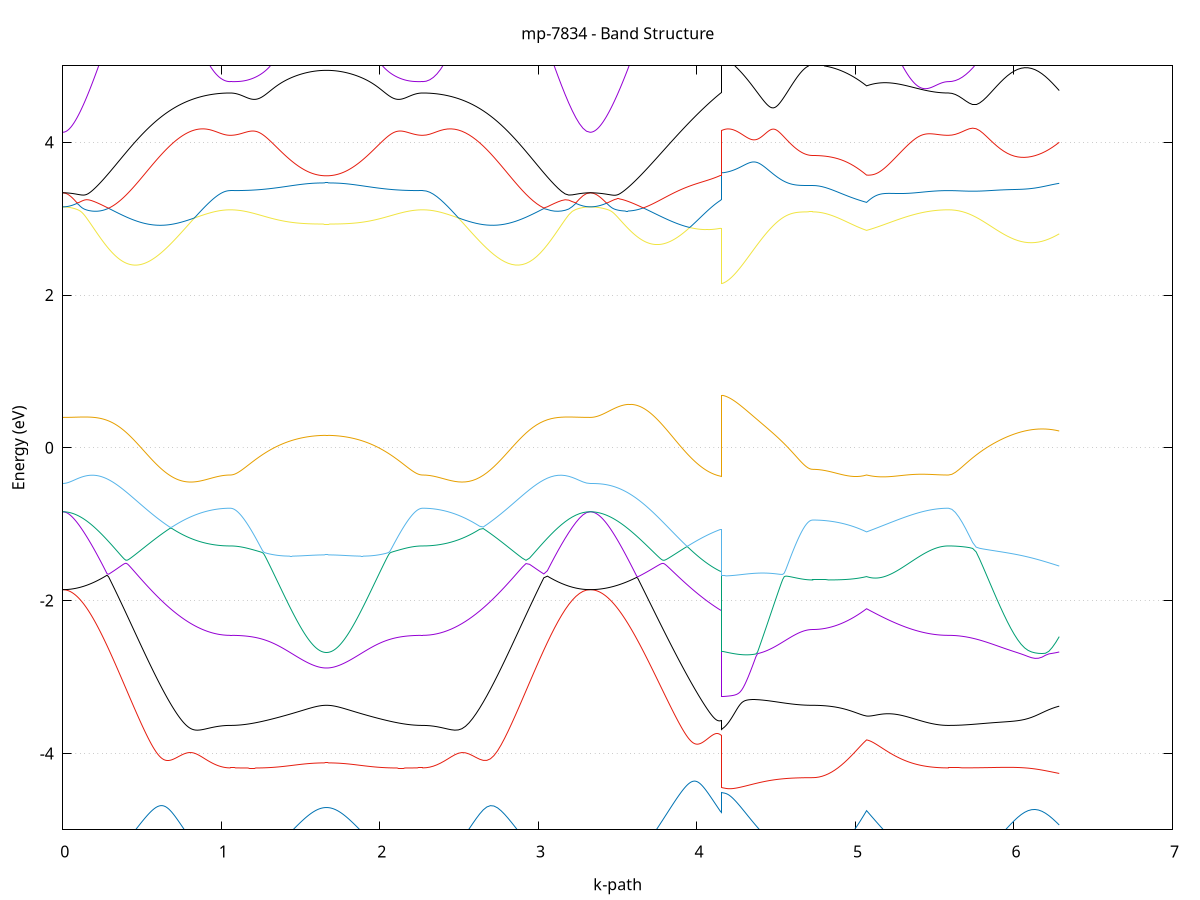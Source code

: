 set title 'mp-7834 - Band Structure'
set xlabel 'k-path'
set ylabel 'Energy (eV)'
set grid y
set yrange [-5:5]
set terminal png size 800,600
set output 'mp-7834_bands_gnuplot.png'
plot '-' using 1:2 with lines notitle, '-' using 1:2 with lines notitle, '-' using 1:2 with lines notitle, '-' using 1:2 with lines notitle, '-' using 1:2 with lines notitle, '-' using 1:2 with lines notitle, '-' using 1:2 with lines notitle, '-' using 1:2 with lines notitle, '-' using 1:2 with lines notitle, '-' using 1:2 with lines notitle, '-' using 1:2 with lines notitle, '-' using 1:2 with lines notitle, '-' using 1:2 with lines notitle, '-' using 1:2 with lines notitle, '-' using 1:2 with lines notitle, '-' using 1:2 with lines notitle, '-' using 1:2 with lines notitle, '-' using 1:2 with lines notitle, '-' using 1:2 with lines notitle, '-' using 1:2 with lines notitle
0.000000 -34.482980
0.009962 -34.482980
0.019925 -34.482980
0.029887 -34.482880
0.039850 -34.482880
0.049812 -34.482780
0.059775 -34.482680
0.069737 -34.482580
0.079699 -34.482480
0.089662 -34.482280
0.099624 -34.482180
0.109587 -34.481980
0.119549 -34.481780
0.129512 -34.481580
0.139474 -34.481380
0.149437 -34.481180
0.159399 -34.480880
0.169361 -34.480580
0.179324 -34.480380
0.189286 -34.480080
0.199249 -34.479780
0.209211 -34.479380
0.219174 -34.479080
0.229136 -34.478780
0.239098 -34.478380
0.249061 -34.477980
0.259023 -34.477580
0.268986 -34.477180
0.278948 -34.476780
0.288911 -34.476380
0.298873 -34.475980
0.308835 -34.476980
0.318798 -34.479280
0.328760 -34.481580
0.338723 -34.483980
0.348685 -34.486480
0.358648 -34.488880
0.368610 -34.491380
0.378572 -34.493980
0.388535 -34.496580
0.398497 -34.499180
0.408460 -34.501780
0.418422 -34.504480
0.428385 -34.507180
0.438347 -34.509880
0.448310 -34.512680
0.458272 -34.515380
0.468234 -34.518180
0.478197 -34.520980
0.488159 -34.523780
0.498122 -34.526580
0.508084 -34.529380
0.518047 -34.532180
0.528009 -34.535080
0.537971 -34.537880
0.547934 -34.540680
0.557896 -34.543480
0.567859 -34.546280
0.577821 -34.549080
0.587784 -34.551780
0.597746 -34.554580
0.607708 -34.557280
0.617671 -34.559980
0.627633 -34.562680
0.637596 -34.565380
0.647558 -34.567980
0.657521 -34.570580
0.667483 -34.573180
0.677446 -34.575780
0.687408 -34.578280
0.697370 -34.580680
0.707333 -34.583080
0.717295 -34.585480
0.727258 -34.587780
0.737220 -34.590080
0.747183 -34.592380
0.757145 -34.594580
0.767107 -34.596680
0.777070 -34.598780
0.787032 -34.600780
0.796995 -34.602780
0.806957 -34.604680
0.816920 -34.606480
0.826882 -34.608280
0.836844 -34.609980
0.846807 -34.611580
0.856769 -34.613180
0.866732 -34.614680
0.876694 -34.616180
0.886657 -34.617480
0.896619 -34.618780
0.906582 -34.620080
0.916544 -34.621180
0.926506 -34.622280
0.936469 -34.623280
0.946431 -34.624180
0.956394 -34.625080
0.966356 -34.625780
0.976319 -34.626480
0.986281 -34.627080
0.996243 -34.627680
1.006206 -34.628080
1.016168 -34.628480
1.026131 -34.628780
1.036093 -34.628980
1.046056 -34.629080
1.056018 -34.629080
1.056018 -34.629080
1.062689 -34.629080
1.069360 -34.629080
1.076032 -34.629080
1.082703 -34.628980
1.089374 -34.628880
1.096045 -34.628780
1.102716 -34.628680
1.109388 -34.628580
1.116059 -34.628480
1.122730 -34.628280
1.129401 -34.628180
1.136072 -34.627980
1.142744 -34.627780
1.149415 -34.627580
1.156086 -34.627380
1.162757 -34.627080
1.169429 -34.626880
1.176100 -34.626580
1.182771 -34.626280
1.189442 -34.625980
1.196113 -34.625680
1.202785 -34.625380
1.209456 -34.625080
1.216127 -34.624680
1.222798 -34.624380
1.229469 -34.623980
1.236141 -34.623580
1.242812 -34.623180
1.249483 -34.622780
1.256154 -34.622380
1.262825 -34.621880
1.269497 -34.621480
1.276168 -34.620980
1.282839 -34.620480
1.289510 -34.619980
1.296181 -34.619580
1.302853 -34.619080
1.309524 -34.618480
1.316195 -34.617980
1.322866 -34.617480
1.329537 -34.616980
1.336209 -34.616380
1.342880 -34.615880
1.349551 -34.615280
1.356222 -34.614680
1.362893 -34.614180
1.369565 -34.613580
1.376236 -34.612980
1.382907 -34.612380
1.389578 -34.611780
1.396249 -34.611180
1.402921 -34.610580
1.409592 -34.609980
1.416263 -34.609380
1.422934 -34.608780
1.429605 -34.608180
1.436277 -34.607580
1.442948 -34.606980
1.449619 -34.606380
1.456290 -34.605780
1.462961 -34.605180
1.469633 -34.604580
1.476304 -34.604080
1.482975 -34.603480
1.489646 -34.602880
1.496317 -34.602380
1.496317 -34.602380
1.502990 -34.601780
1.509662 -34.601280
1.516334 -34.600680
1.523006 -34.600180
1.529679 -34.599680
1.536351 -34.599180
1.543023 -34.598780
1.549695 -34.598280
1.556368 -34.597880
1.563040 -34.597480
1.569712 -34.597080
1.576384 -34.596680
1.583057 -34.596280
1.589729 -34.595980
1.596401 -34.595680
1.603073 -34.595380
1.609746 -34.595180
1.616418 -34.594980
1.623090 -34.594780
1.629762 -34.594580
1.636435 -34.594480
1.643107 -34.594380
1.649779 -34.594280
1.656451 -34.594180
1.663124 -34.594180
1.669796 -34.594180
1.676468 -34.594280
1.683140 -34.594380
1.689813 -34.594480
1.696485 -34.594580
1.703157 -34.594780
1.709829 -34.594980
1.716501 -34.595180
1.723174 -34.595380
1.729846 -34.595680
1.736518 -34.595980
1.743190 -34.596280
1.749863 -34.596680
1.756535 -34.597080
1.763207 -34.597480
1.769879 -34.597880
1.776552 -34.598280
1.783224 -34.598780
1.789896 -34.599180
1.796568 -34.599680
1.803241 -34.600180
1.809913 -34.600680
1.816585 -34.601280
1.823257 -34.601780
1.829930 -34.602280
1.836602 -34.602880
1.843274 -34.603480
1.849946 -34.603980
1.856619 -34.604580
1.863291 -34.605180
1.869963 -34.605780
1.876635 -34.606380
1.883308 -34.606980
1.889980 -34.607580
1.896652 -34.608180
1.903324 -34.608780
1.909997 -34.609380
1.916669 -34.609980
1.923341 -34.610580
1.930013 -34.611180
1.936686 -34.611780
1.943358 -34.612380
1.950030 -34.612980
1.956702 -34.613580
1.963374 -34.614180
1.970047 -34.614680
1.976719 -34.615280
1.983391 -34.615880
1.990063 -34.616380
1.996736 -34.616980
2.003408 -34.617480
2.010080 -34.617980
2.016752 -34.618480
2.023425 -34.619080
2.030097 -34.619580
2.036769 -34.620080
2.043441 -34.620480
2.050114 -34.620980
2.056786 -34.621480
2.063458 -34.621880
2.070130 -34.622380
2.076803 -34.622780
2.083475 -34.623180
2.090147 -34.623580
2.096819 -34.623980
2.103492 -34.624380
2.110164 -34.624680
2.116836 -34.625080
2.123508 -34.625380
2.130181 -34.625680
2.136853 -34.626080
2.143525 -34.626280
2.150197 -34.626580
2.156870 -34.626880
2.163542 -34.627080
2.170214 -34.627380
2.176886 -34.627580
2.183559 -34.627780
2.190231 -34.627980
2.196903 -34.628180
2.203575 -34.628380
2.210248 -34.628480
2.216920 -34.628580
2.223592 -34.628780
2.230264 -34.628880
2.236936 -34.628880
2.243609 -34.628980
2.250281 -34.629080
2.256953 -34.629080
2.263625 -34.629080
2.270298 -34.629080
2.270298 -34.629080
2.292766 -34.628880
2.315235 -34.628280
2.337703 -34.627280
2.360172 -34.625780
2.382640 -34.623980
2.405109 -34.621680
2.427577 -34.619080
2.450046 -34.616080
2.472514 -34.612780
2.494982 -34.609080
2.517451 -34.604980
2.539919 -34.600680
2.562388 -34.595980
2.584856 -34.591080
2.607325 -34.585880
2.629793 -34.580480
2.652262 -34.574880
2.674730 -34.569080
2.697199 -34.563080
2.719667 -34.556980
2.742136 -34.550780
2.764604 -34.544580
2.787073 -34.538180
2.809541 -34.531880
2.832010 -34.525480
2.854478 -34.519180
2.876947 -34.512980
2.899415 -34.506780
2.921884 -34.500780
2.944352 -34.494880
2.966821 -34.489080
2.989289 -34.483580
3.011758 -34.478280
3.034226 -34.476280
3.056694 -34.477180
3.079163 -34.478080
3.101631 -34.478880
3.124100 -34.479680
3.146568 -34.480380
3.169037 -34.480980
3.191505 -34.481480
3.213974 -34.481980
3.236442 -34.482280
3.258911 -34.482580
3.281379 -34.482780
3.303848 -34.482980
3.326316 -34.482980
3.326316 -34.482980
3.332988 -34.482980
3.339660 -34.482980
3.346331 -34.482980
3.353003 -34.482980
3.359675 -34.482880
3.366346 -34.482880
3.373018 -34.482880
3.379690 -34.482780
3.386361 -34.482780
3.393033 -34.482680
3.399705 -34.482680
3.406376 -34.482580
3.413048 -34.482480
3.419720 -34.482480
3.426392 -34.482380
3.433063 -34.482280
3.439735 -34.482180
3.446407 -34.482080
3.453078 -34.481980
3.459750 -34.481880
3.466422 -34.481780
3.473093 -34.481680
3.479765 -34.481480
3.486437 -34.481380
3.493108 -34.481280
3.499780 -34.481080
3.506452 -34.480980
3.513124 -34.480780
3.519795 -34.480680
3.526467 -34.480480
3.533139 -34.480380
3.539810 -34.480180
3.546482 -34.479980
3.553154 -34.479780
3.559825 -34.479580
3.566497 -34.479480
3.573169 -34.479280
3.579840 -34.479080
3.586512 -34.478880
3.593184 -34.478680
3.599855 -34.478380
3.606527 -34.478180
3.613199 -34.477980
3.619871 -34.477780
3.626542 -34.477580
3.633214 -34.477280
3.639886 -34.477080
3.646557 -34.476880
3.653229 -34.476580
3.659901 -34.476380
3.666572 -34.476080
3.673244 -34.475880
3.679916 -34.476680
3.686587 -34.477980
3.693259 -34.479380
3.699931 -34.480680
3.706603 -34.482080
3.713274 -34.483480
3.719946 -34.484880
3.726618 -34.486280
3.733289 -34.487780
3.739961 -34.489180
3.746633 -34.490680
3.753304 -34.492080
3.759976 -34.493580
3.766648 -34.495080
3.773319 -34.496580
3.779991 -34.498080
3.786663 -34.499680
3.793335 -34.501180
3.800006 -34.502780
3.806678 -34.504280
3.813350 -34.505880
3.820021 -34.507480
3.826693 -34.509080
3.833365 -34.510580
3.840036 -34.512180
3.846708 -34.513880
3.853380 -34.515480
3.860051 -34.517080
3.866723 -34.518680
3.873395 -34.520280
3.880066 -34.521880
3.886738 -34.523580
3.893410 -34.525180
3.900082 -34.526780
3.906753 -34.528480
3.913425 -34.530080
3.920097 -34.531780
3.926768 -34.533380
3.933440 -34.534980
3.940112 -34.536680
3.946783 -34.538280
3.953455 -34.539980
3.960127 -34.541580
3.966798 -34.543180
3.973470 -34.544880
3.980142 -34.546480
3.986814 -34.548080
3.993485 -34.549680
4.000157 -34.551280
4.006829 -34.552980
4.013500 -34.554580
4.020172 -34.556180
4.026844 -34.557680
4.033515 -34.559280
4.040187 -34.560880
4.046859 -34.562480
4.053530 -34.563980
4.060202 -34.565580
4.066874 -34.567080
4.073545 -34.568580
4.080217 -34.570080
4.086889 -34.571680
4.093561 -34.573180
4.100232 -34.574580
4.106904 -34.576080
4.113576 -34.577580
4.120247 -34.578980
4.126919 -34.580380
4.133591 -34.581880
4.140262 -34.583280
4.146934 -34.584680
4.153606 -34.585980
4.153606 -34.583480
4.163548 -34.584080
4.173490 -34.584780
4.183432 -34.585680
4.193373 -34.586680
4.203315 -34.587680
4.213257 -34.588780
4.223199 -34.589980
4.233141 -34.591180
4.243083 -34.592380
4.253025 -34.593580
4.262967 -34.594780
4.272909 -34.595980
4.282851 -34.597280
4.292793 -34.598480
4.302734 -34.599680
4.312676 -34.600880
4.322618 -34.602080
4.332560 -34.603280
4.342502 -34.604380
4.352444 -34.605580
4.362386 -34.606680
4.372328 -34.607780
4.382270 -34.608880
4.392212 -34.609980
4.402154 -34.610980
4.412096 -34.612080
4.422037 -34.613080
4.431979 -34.613980
4.441921 -34.614980
4.451863 -34.615880
4.461805 -34.616780
4.471747 -34.617680
4.481689 -34.618480
4.491631 -34.619280
4.501573 -34.620080
4.511515 -34.620780
4.521457 -34.621580
4.531399 -34.622280
4.541340 -34.622880
4.551282 -34.623480
4.561224 -34.624080
4.571166 -34.624680
4.581108 -34.625180
4.591050 -34.625680
4.600992 -34.626180
4.610934 -34.626580
4.620876 -34.626980
4.630818 -34.627380
4.640760 -34.627680
4.650701 -34.627980
4.660643 -34.628280
4.670585 -34.628480
4.680527 -34.628680
4.690469 -34.628880
4.700411 -34.628980
4.710353 -34.629080
4.720295 -34.629080
4.730237 -34.629080
4.730237 -34.629080
4.750245 -34.628980
4.770253 -34.628480
4.790261 -34.627680
4.810269 -34.626580
4.830277 -34.625080
4.850286 -34.623380
4.870294 -34.621280
4.890302 -34.618980
4.910310 -34.616280
4.930318 -34.613380
4.950326 -34.610180
4.970334 -34.606780
4.990342 -34.603080
5.010350 -34.599080
5.030359 -34.594980
5.050367 -34.590580
5.070375 -34.585980
5.070375 -34.585980
5.075538 -34.586780
5.080700 -34.587580
5.085863 -34.588380
5.091026 -34.589180
5.096189 -34.589880
5.101351 -34.590680
5.106514 -34.591380
5.111677 -34.592180
5.116840 -34.592880
5.122003 -34.593680
5.127165 -34.594380
5.132328 -34.595080
5.137491 -34.595880
5.142654 -34.596580
5.147816 -34.597280
5.152979 -34.597980
5.158142 -34.598680
5.163305 -34.599380
5.168468 -34.600080
5.173630 -34.600680
5.178793 -34.601380
5.183956 -34.602080
5.189119 -34.602680
5.194281 -34.603380
5.199444 -34.603980
5.204607 -34.604680
5.209770 -34.605280
5.214932 -34.605880
5.220095 -34.606480
5.225258 -34.607080
5.230421 -34.607680
5.235584 -34.608280
5.240746 -34.608880
5.245909 -34.609480
5.251072 -34.610080
5.256235 -34.610580
5.261397 -34.611180
5.266560 -34.611680
5.271723 -34.612280
5.276886 -34.612780
5.282048 -34.613280
5.287211 -34.613780
5.292374 -34.614380
5.297537 -34.614880
5.302700 -34.615280
5.307862 -34.615780
5.313025 -34.616280
5.318188 -34.616780
5.323351 -34.617180
5.328513 -34.617680
5.333676 -34.618080
5.338839 -34.618580
5.344002 -34.618980
5.349164 -34.619380
5.354327 -34.619780
5.359490 -34.620180
5.364653 -34.620580
5.369816 -34.620980
5.374978 -34.621380
5.380141 -34.621780
5.385304 -34.622080
5.390467 -34.622480
5.395629 -34.622780
5.400792 -34.623080
5.405955 -34.623480
5.411118 -34.623780
5.416281 -34.624080
5.421443 -34.624380
5.426606 -34.624680
5.431769 -34.624980
5.436932 -34.625180
5.442094 -34.625480
5.447257 -34.625780
5.452420 -34.625980
5.457583 -34.626180
5.462745 -34.626480
5.467908 -34.626680
5.473071 -34.626880
5.478234 -34.627080
5.483397 -34.627280
5.488559 -34.627480
5.493722 -34.627580
5.498885 -34.627780
5.504048 -34.627880
5.509210 -34.628080
5.514373 -34.628180
5.519536 -34.628280
5.524699 -34.628480
5.529861 -34.628580
5.535024 -34.628680
5.540187 -34.628780
5.545350 -34.628780
5.550513 -34.628880
5.555675 -34.628980
5.560838 -34.628980
5.566001 -34.629080
5.571164 -34.629080
5.576326 -34.629080
5.581489 -34.629080
5.586652 -34.629080
5.586652 -34.629080
5.608495 -34.628980
5.630338 -34.628680
5.652181 -34.628180
5.674025 -34.627480
5.695868 -34.626480
5.717711 -34.625380
5.739554 -34.624080
5.761397 -34.622580
5.783240 -34.620980
5.805084 -34.619180
5.826927 -34.617280
5.848770 -34.615280
5.870613 -34.613180
5.892456 -34.610980
5.914299 -34.608780
5.936143 -34.606580
5.957986 -34.604480
5.979829 -34.602380
6.001672 -34.600480
6.023515 -34.598780
6.045358 -34.597380
6.067202 -34.596180
6.089045 -34.595480
6.110888 -34.595180
6.132731 -34.595280
6.154574 -34.595880
6.176417 -34.596880
6.198261 -34.598180
6.220104 -34.599880
6.241947 -34.601780
6.263790 -34.603780
6.285633 -34.605980
e
0.000000 -34.438980
0.009962 -34.438980
0.019925 -34.439180
0.029887 -34.439380
0.039850 -34.439680
0.049812 -34.440080
0.059775 -34.440480
0.069737 -34.441080
0.079699 -34.441680
0.089662 -34.442380
0.099624 -34.443180
0.109587 -34.444080
0.119549 -34.445080
0.129512 -34.446080
0.139474 -34.447180
0.149437 -34.448380
0.159399 -34.449680
0.169361 -34.450980
0.179324 -34.452480
0.189286 -34.453980
0.199249 -34.455480
0.209211 -34.457180
0.219174 -34.458880
0.229136 -34.460580
0.239098 -34.462480
0.249061 -34.464380
0.259023 -34.466280
0.268986 -34.468380
0.278948 -34.470380
0.288911 -34.472580
0.298873 -34.474780
0.308835 -34.475480
0.318798 -34.475080
0.328760 -34.474580
0.338723 -34.474080
0.348685 -34.473680
0.358648 -34.473180
0.368610 -34.472680
0.378572 -34.472180
0.388535 -34.471680
0.398497 -34.471080
0.408460 -34.470580
0.418422 -34.470080
0.428385 -34.469480
0.438347 -34.468980
0.448310 -34.468480
0.458272 -34.467880
0.468234 -34.467280
0.478197 -34.466780
0.488159 -34.466180
0.498122 -34.465680
0.508084 -34.465080
0.518047 -34.464480
0.528009 -34.463980
0.537971 -34.463380
0.547934 -34.462780
0.557896 -34.463380
0.567859 -34.464080
0.577821 -34.464680
0.587784 -34.465380
0.597746 -34.466080
0.607708 -34.466680
0.617671 -34.467280
0.627633 -34.467980
0.637596 -34.468580
0.647558 -34.469180
0.657521 -34.469880
0.667483 -34.470480
0.677446 -34.471080
0.687408 -34.471680
0.697370 -34.472180
0.707333 -34.472780
0.717295 -34.473380
0.727258 -34.473880
0.737220 -34.474480
0.747183 -34.474980
0.757145 -34.475480
0.767107 -34.475980
0.777070 -34.476480
0.787032 -34.476980
0.796995 -34.477480
0.806957 -34.477880
0.816920 -34.478380
0.826882 -34.478780
0.836844 -34.479180
0.846807 -34.479580
0.856769 -34.479980
0.866732 -34.480280
0.876694 -34.480680
0.886657 -34.480980
0.896619 -34.481280
0.906582 -34.481580
0.916544 -34.481880
0.926506 -34.482080
0.936469 -34.482380
0.946431 -34.482580
0.956394 -34.482780
0.966356 -34.482980
0.976319 -34.483080
0.986281 -34.483280
0.996243 -34.483380
1.006206 -34.483480
1.016168 -34.483580
1.026131 -34.483680
1.036093 -34.483680
1.046056 -34.483780
1.056018 -34.483780
1.056018 -34.483780
1.062689 -34.483780
1.069360 -34.483780
1.076032 -34.483780
1.082703 -34.483880
1.089374 -34.483980
1.096045 -34.484080
1.102716 -34.484180
1.109388 -34.484280
1.116059 -34.484380
1.122730 -34.484580
1.129401 -34.484680
1.136072 -34.484880
1.142744 -34.485080
1.149415 -34.485280
1.156086 -34.485580
1.162757 -34.485780
1.169429 -34.486080
1.176100 -34.486380
1.182771 -34.486580
1.189442 -34.486880
1.196113 -34.487280
1.202785 -34.487580
1.209456 -34.487880
1.216127 -34.488280
1.222798 -34.488680
1.229469 -34.489080
1.236141 -34.489480
1.242812 -34.489880
1.249483 -34.490280
1.256154 -34.490680
1.262825 -34.491180
1.269497 -34.491680
1.276168 -34.492080
1.282839 -34.492580
1.289510 -34.493080
1.296181 -34.493580
1.302853 -34.494080
1.309524 -34.494580
1.316195 -34.495180
1.322866 -34.495680
1.329537 -34.496280
1.336209 -34.496780
1.342880 -34.497380
1.349551 -34.497980
1.356222 -34.498580
1.362893 -34.499080
1.369565 -34.499680
1.376236 -34.500280
1.382907 -34.500880
1.389578 -34.501480
1.396249 -34.502080
1.402921 -34.502780
1.409592 -34.503380
1.416263 -34.503980
1.422934 -34.504580
1.429605 -34.505180
1.436277 -34.505780
1.442948 -34.506380
1.449619 -34.507080
1.456290 -34.507680
1.462961 -34.508280
1.469633 -34.508880
1.476304 -34.509480
1.482975 -34.509980
1.489646 -34.510580
1.496317 -34.511180
1.496317 -34.511180
1.502990 -34.511680
1.509662 -34.512280
1.516334 -34.512780
1.523006 -34.513280
1.529679 -34.513880
1.536351 -34.514380
1.543023 -34.514780
1.549695 -34.515280
1.556368 -34.515680
1.563040 -34.516180
1.569712 -34.516580
1.576384 -34.516880
1.583057 -34.517280
1.589729 -34.517580
1.596401 -34.517880
1.603073 -34.518180
1.609746 -34.518480
1.616418 -34.518680
1.623090 -34.518880
1.629762 -34.519080
1.636435 -34.519180
1.643107 -34.519280
1.649779 -34.519380
1.656451 -34.519380
1.663124 -34.519380
1.669796 -34.519380
1.676468 -34.519380
1.683140 -34.519280
1.689813 -34.519180
1.696485 -34.519080
1.703157 -34.518880
1.709829 -34.518680
1.716501 -34.518480
1.723174 -34.518180
1.729846 -34.517880
1.736518 -34.517580
1.743190 -34.517280
1.749863 -34.516880
1.756535 -34.516580
1.763207 -34.516180
1.769879 -34.515680
1.776552 -34.515280
1.783224 -34.514780
1.789896 -34.514380
1.796568 -34.513880
1.803241 -34.513380
1.809913 -34.512780
1.816585 -34.512280
1.823257 -34.511680
1.829930 -34.511180
1.836602 -34.510580
1.843274 -34.509980
1.849946 -34.509480
1.856619 -34.508880
1.863291 -34.508280
1.869963 -34.507680
1.876635 -34.507080
1.883308 -34.506380
1.889980 -34.505780
1.896652 -34.505180
1.903324 -34.504580
1.909997 -34.503980
1.916669 -34.503380
1.923341 -34.502780
1.930013 -34.502080
1.936686 -34.501480
1.943358 -34.500880
1.950030 -34.500280
1.956702 -34.499680
1.963374 -34.499080
1.970047 -34.498580
1.976719 -34.497980
1.983391 -34.497380
1.990063 -34.496780
1.996736 -34.496280
2.003408 -34.495680
2.010080 -34.495180
2.016752 -34.494580
2.023425 -34.494080
2.030097 -34.493580
2.036769 -34.493080
2.043441 -34.492580
2.050114 -34.492080
2.056786 -34.491580
2.063458 -34.491180
2.070130 -34.490680
2.076803 -34.490280
2.083475 -34.489880
2.090147 -34.489480
2.096819 -34.489080
2.103492 -34.488680
2.110164 -34.488280
2.116836 -34.487880
2.123508 -34.487580
2.130181 -34.487280
2.136853 -34.486880
2.143525 -34.486580
2.150197 -34.486280
2.156870 -34.486080
2.163542 -34.485780
2.170214 -34.485580
2.176886 -34.485280
2.183559 -34.485080
2.190231 -34.484880
2.196903 -34.484680
2.203575 -34.484580
2.210248 -34.484380
2.216920 -34.484280
2.223592 -34.484180
2.230264 -34.484080
2.236936 -34.483980
2.243609 -34.483880
2.250281 -34.483780
2.256953 -34.483780
2.263625 -34.483780
2.270298 -34.483780
2.270298 -34.483780
2.292766 -34.483680
2.315235 -34.483580
2.337703 -34.483280
2.360172 -34.482980
2.382640 -34.482480
2.405109 -34.481980
2.427577 -34.481380
2.450046 -34.480680
2.472514 -34.479880
2.494982 -34.478980
2.517451 -34.477980
2.539919 -34.476980
2.562388 -34.475880
2.584856 -34.474680
2.607325 -34.473480
2.629793 -34.472180
2.652262 -34.470880
2.674730 -34.469480
2.697199 -34.468080
2.719667 -34.466580
2.742136 -34.465180
2.764604 -34.463680
2.787073 -34.463280
2.809541 -34.464580
2.832010 -34.465880
2.854478 -34.467080
2.876947 -34.468380
2.899415 -34.469580
2.921884 -34.470780
2.944352 -34.471980
2.966821 -34.473080
2.989289 -34.474180
3.011758 -34.475280
3.034226 -34.473280
3.056694 -34.468480
3.079163 -34.463980
3.101631 -34.459780
3.124100 -34.455980
3.146568 -34.452480
3.169037 -34.449380
3.191505 -34.446680
3.213974 -34.444380
3.236442 -34.442380
3.258911 -34.440880
3.281379 -34.439880
3.303848 -34.439180
3.326316 -34.438980
3.326316 -34.438980
3.332988 -34.438980
3.339660 -34.438980
3.346331 -34.439080
3.353003 -34.439180
3.359675 -34.439280
3.366346 -34.439480
3.373018 -34.439680
3.379690 -34.439880
3.386361 -34.440180
3.393033 -34.440380
3.399705 -34.440680
3.406376 -34.441080
3.413048 -34.441380
3.419720 -34.441780
3.426392 -34.442180
3.433063 -34.442680
3.439735 -34.443080
3.446407 -34.443580
3.453078 -34.444180
3.459750 -34.444680
3.466422 -34.445280
3.473093 -34.445880
3.479765 -34.446480
3.486437 -34.447180
3.493108 -34.447880
3.499780 -34.448580
3.506452 -34.449280
3.513124 -34.450080
3.519795 -34.450880
3.526467 -34.451680
3.533139 -34.452480
3.539810 -34.453380
3.546482 -34.454280
3.553154 -34.455180
3.559825 -34.456080
3.566497 -34.457080
3.573169 -34.458080
3.579840 -34.459080
3.586512 -34.460080
3.593184 -34.461180
3.599855 -34.462180
3.606527 -34.463280
3.613199 -34.464480
3.619871 -34.465580
3.626542 -34.466680
3.633214 -34.467880
3.639886 -34.469080
3.646557 -34.470280
3.653229 -34.471580
3.659901 -34.472780
3.666572 -34.474080
3.673244 -34.475380
3.679916 -34.475580
3.686587 -34.475280
3.693259 -34.475080
3.699931 -34.474780
3.706603 -34.474480
3.713274 -34.474280
3.719946 -34.473980
3.726618 -34.473680
3.733289 -34.473380
3.739961 -34.473080
3.746633 -34.472780
3.753304 -34.472480
3.759976 -34.472180
3.766648 -34.471980
3.773319 -34.471680
3.779991 -34.471280
3.786663 -34.470980
3.793335 -34.470680
3.800006 -34.470380
3.806678 -34.470080
3.813350 -34.469780
3.820021 -34.469480
3.826693 -34.469180
3.833365 -34.468880
3.840036 -34.468480
3.846708 -34.468180
3.853380 -34.467880
3.860051 -34.467580
3.866723 -34.467280
3.873395 -34.466880
3.880066 -34.466580
3.886738 -34.466280
3.893410 -34.465980
3.900082 -34.465580
3.906753 -34.465280
3.913425 -34.464980
3.920097 -34.464580
3.926768 -34.464280
3.933440 -34.463980
3.940112 -34.463680
3.946783 -34.463280
3.953455 -34.462980
3.960127 -34.462980
3.966798 -34.463380
3.973470 -34.463780
3.980142 -34.464080
3.986814 -34.464480
3.993485 -34.464880
4.000157 -34.465280
4.006829 -34.465680
4.013500 -34.465980
4.020172 -34.466380
4.026844 -34.466780
4.033515 -34.467180
4.040187 -34.467480
4.046859 -34.467880
4.053530 -34.468280
4.060202 -34.468580
4.066874 -34.468980
4.073545 -34.469380
4.080217 -34.469680
4.086889 -34.470080
4.093561 -34.470380
4.100232 -34.470780
4.106904 -34.471080
4.113576 -34.471480
4.120247 -34.471780
4.126919 -34.472180
4.133591 -34.472480
4.140262 -34.472780
4.146934 -34.473180
4.153606 -34.473480
4.153606 -34.559280
4.163548 -34.558480
4.173490 -34.557580
4.183432 -34.556480
4.193373 -34.555180
4.203315 -34.553780
4.213257 -34.552280
4.223199 -34.550780
4.233141 -34.549080
4.243083 -34.547480
4.253025 -34.545680
4.262967 -34.543880
4.272909 -34.542080
4.282851 -34.540280
4.292793 -34.538480
4.302734 -34.536580
4.312676 -34.534680
4.322618 -34.532780
4.332560 -34.530880
4.342502 -34.529080
4.352444 -34.527180
4.362386 -34.525280
4.372328 -34.523380
4.382270 -34.521580
4.392212 -34.519780
4.402154 -34.517880
4.412096 -34.516180
4.422037 -34.514380
4.431979 -34.512680
4.441921 -34.510980
4.451863 -34.509280
4.461805 -34.507580
4.471747 -34.505980
4.481689 -34.504480
4.491631 -34.502980
4.501573 -34.501480
4.511515 -34.500080
4.521457 -34.498680
4.531399 -34.497380
4.541340 -34.496080
4.551282 -34.494880
4.561224 -34.493680
4.571166 -34.492580
4.581108 -34.491580
4.591050 -34.490580
4.600992 -34.489680
4.610934 -34.488780
4.620876 -34.487980
4.630818 -34.487280
4.640760 -34.486580
4.650701 -34.485980
4.660643 -34.485480
4.670585 -34.484980
4.680527 -34.484680
4.690469 -34.484280
4.700411 -34.484080
4.710353 -34.483880
4.720295 -34.483780
4.730237 -34.483780
4.730237 -34.483780
4.750245 -34.483680
4.770253 -34.483580
4.790261 -34.483380
4.810269 -34.483180
4.830277 -34.482780
4.850286 -34.482380
4.870294 -34.481880
4.890302 -34.481280
4.910310 -34.480680
4.930318 -34.479980
4.950326 -34.479280
4.970334 -34.478380
4.990342 -34.477580
5.010350 -34.476580
5.030359 -34.475580
5.050367 -34.474580
5.070375 -34.473480
5.070375 -34.473480
5.075538 -34.473680
5.080700 -34.473880
5.085863 -34.474080
5.091026 -34.474180
5.096189 -34.474380
5.101351 -34.474580
5.106514 -34.474780
5.111677 -34.474980
5.116840 -34.475080
5.122003 -34.475280
5.127165 -34.475480
5.132328 -34.475680
5.137491 -34.475780
5.142654 -34.475980
5.147816 -34.476180
5.152979 -34.476280
5.158142 -34.476480
5.163305 -34.476680
5.168468 -34.476780
5.173630 -34.476980
5.178793 -34.477180
5.183956 -34.477280
5.189119 -34.477480
5.194281 -34.477580
5.199444 -34.477780
5.204607 -34.477880
5.209770 -34.478080
5.214932 -34.478180
5.220095 -34.478380
5.225258 -34.478480
5.230421 -34.478680
5.235584 -34.478780
5.240746 -34.478880
5.245909 -34.479080
5.251072 -34.479180
5.256235 -34.479380
5.261397 -34.479480
5.266560 -34.479580
5.271723 -34.479680
5.276886 -34.479880
5.282048 -34.479980
5.287211 -34.480080
5.292374 -34.480180
5.297537 -34.480380
5.302700 -34.480480
5.307862 -34.480580
5.313025 -34.480680
5.318188 -34.480780
5.323351 -34.480880
5.328513 -34.480980
5.333676 -34.481080
5.338839 -34.481180
5.344002 -34.481280
5.349164 -34.481380
5.354327 -34.481480
5.359490 -34.481580
5.364653 -34.481680
5.369816 -34.481780
5.374978 -34.481880
5.380141 -34.481980
5.385304 -34.482080
5.390467 -34.482180
5.395629 -34.482280
5.400792 -34.482280
5.405955 -34.482380
5.411118 -34.482480
5.416281 -34.482580
5.421443 -34.482580
5.426606 -34.482680
5.431769 -34.482780
5.436932 -34.482780
5.442094 -34.482880
5.447257 -34.482980
5.452420 -34.482980
5.457583 -34.483080
5.462745 -34.483080
5.467908 -34.483180
5.473071 -34.483180
5.478234 -34.483280
5.483397 -34.483280
5.488559 -34.483380
5.493722 -34.483380
5.498885 -34.483380
5.504048 -34.483480
5.509210 -34.483480
5.514373 -34.483580
5.519536 -34.483580
5.524699 -34.483580
5.529861 -34.483580
5.535024 -34.483680
5.540187 -34.483680
5.545350 -34.483680
5.550513 -34.483680
5.555675 -34.483680
5.560838 -34.483680
5.566001 -34.483780
5.571164 -34.483780
5.576326 -34.483780
5.581489 -34.483780
5.586652 -34.483780
5.586652 -34.483780
5.608495 -34.483880
5.630338 -34.484280
5.652181 -34.484880
5.674025 -34.485680
5.695868 -34.486780
5.717711 -34.488080
5.739554 -34.489680
5.761397 -34.491380
5.783240 -34.493280
5.805084 -34.495380
5.826927 -34.497680
5.848770 -34.499980
5.870613 -34.502480
5.892456 -34.504980
5.914299 -34.507580
5.936143 -34.510180
5.957986 -34.512680
5.979829 -34.515080
6.001672 -34.517380
6.023515 -34.519380
6.045358 -34.521180
6.067202 -34.522580
6.089045 -34.523680
6.110888 -34.524180
6.132731 -34.524280
6.154574 -34.523880
6.176417 -34.523080
6.198261 -34.521780
6.220104 -34.520180
6.241947 -34.518380
6.263790 -34.516280
6.285633 -34.513980
e
0.000000 -34.438980
0.009962 -34.438980
0.019925 -34.438980
0.029887 -34.439080
0.039850 -34.439080
0.049812 -34.439180
0.059775 -34.439280
0.069737 -34.439480
0.079699 -34.439580
0.089662 -34.439780
0.099624 -34.439980
0.109587 -34.440180
0.119549 -34.440380
0.129512 -34.440580
0.139474 -34.440880
0.149437 -34.441180
0.159399 -34.441480
0.169361 -34.441780
0.179324 -34.442080
0.189286 -34.442480
0.199249 -34.442780
0.209211 -34.443180
0.219174 -34.443580
0.229136 -34.443980
0.239098 -34.444380
0.249061 -34.444880
0.259023 -34.445280
0.268986 -34.445780
0.278948 -34.446280
0.288911 -34.446780
0.298873 -34.447280
0.308835 -34.447780
0.318798 -34.448380
0.328760 -34.448880
0.338723 -34.449480
0.348685 -34.449980
0.358648 -34.450580
0.368610 -34.451180
0.378572 -34.451780
0.388535 -34.452380
0.398497 -34.452980
0.408460 -34.453580
0.418422 -34.454280
0.428385 -34.454880
0.438347 -34.455480
0.448310 -34.456180
0.458272 -34.456780
0.468234 -34.457480
0.478197 -34.458080
0.488159 -34.458780
0.498122 -34.459480
0.508084 -34.460080
0.518047 -34.460780
0.528009 -34.461380
0.537971 -34.462080
0.547934 -34.462780
0.557896 -34.462280
0.567859 -34.461680
0.577821 -34.461180
0.587784 -34.460580
0.597746 -34.459980
0.607708 -34.459480
0.617671 -34.458880
0.627633 -34.458380
0.637596 -34.457880
0.647558 -34.457280
0.657521 -34.456780
0.667483 -34.456280
0.677446 -34.455780
0.687408 -34.455280
0.697370 -34.454780
0.707333 -34.454280
0.717295 -34.453780
0.727258 -34.453280
0.737220 -34.452880
0.747183 -34.452380
0.757145 -34.451980
0.767107 -34.451480
0.777070 -34.451080
0.787032 -34.450680
0.796995 -34.450280
0.806957 -34.449880
0.816920 -34.449480
0.826882 -34.449180
0.836844 -34.448780
0.846807 -34.448480
0.856769 -34.448080
0.866732 -34.447780
0.876694 -34.447480
0.886657 -34.447280
0.896619 -34.446980
0.906582 -34.446680
0.916544 -34.446480
0.926506 -34.446280
0.936469 -34.446080
0.946431 -34.445880
0.956394 -34.445680
0.966356 -34.445580
0.976319 -34.445380
0.986281 -34.445280
0.996243 -34.445180
1.006206 -34.445080
1.016168 -34.444980
1.026131 -34.444980
1.036093 -34.444880
1.046056 -34.444880
1.056018 -34.444880
1.056018 -34.444880
1.062689 -34.444880
1.069360 -34.444880
1.076032 -34.444880
1.082703 -34.444880
1.089374 -34.444880
1.096045 -34.444880
1.102716 -34.444880
1.109388 -34.444880
1.116059 -34.444880
1.122730 -34.444880
1.129401 -34.444880
1.136072 -34.444880
1.142744 -34.444880
1.149415 -34.444880
1.156086 -34.444880
1.162757 -34.444880
1.169429 -34.444880
1.176100 -34.444880
1.182771 -34.444880
1.189442 -34.444880
1.196113 -34.444880
1.202785 -34.444880
1.209456 -34.444880
1.216127 -34.444880
1.222798 -34.444880
1.229469 -34.444880
1.236141 -34.444880
1.242812 -34.444880
1.249483 -34.444880
1.256154 -34.444880
1.262825 -34.444880
1.269497 -34.444880
1.276168 -34.444880
1.282839 -34.444880
1.289510 -34.444880
1.296181 -34.444880
1.302853 -34.444880
1.309524 -34.444880
1.316195 -34.444880
1.322866 -34.444880
1.329537 -34.444880
1.336209 -34.444880
1.342880 -34.444880
1.349551 -34.444880
1.356222 -34.444880
1.362893 -34.444880
1.369565 -34.444880
1.376236 -34.444880
1.382907 -34.444880
1.389578 -34.444880
1.396249 -34.444880
1.402921 -34.444880
1.409592 -34.444880
1.416263 -34.444880
1.422934 -34.444880
1.429605 -34.444880
1.436277 -34.444880
1.442948 -34.444880
1.449619 -34.444880
1.456290 -34.444880
1.462961 -34.444880
1.469633 -34.444880
1.476304 -34.444880
1.482975 -34.444880
1.489646 -34.444880
1.496317 -34.444880
1.496317 -34.444880
1.502990 -34.444880
1.509662 -34.444880
1.516334 -34.444880
1.523006 -34.444880
1.529679 -34.444880
1.536351 -34.444880
1.543023 -34.444880
1.549695 -34.444880
1.556368 -34.444880
1.563040 -34.444880
1.569712 -34.444880
1.576384 -34.444880
1.583057 -34.444880
1.589729 -34.444880
1.596401 -34.444880
1.603073 -34.444880
1.609746 -34.444880
1.616418 -34.444880
1.623090 -34.444880
1.629762 -34.444880
1.636435 -34.444880
1.643107 -34.444880
1.649779 -34.444880
1.656451 -34.444880
1.663124 -34.444880
1.669796 -34.444880
1.676468 -34.444880
1.683140 -34.444880
1.689813 -34.444880
1.696485 -34.444880
1.703157 -34.444880
1.709829 -34.444880
1.716501 -34.444880
1.723174 -34.444880
1.729846 -34.444880
1.736518 -34.444880
1.743190 -34.444880
1.749863 -34.444880
1.756535 -34.444880
1.763207 -34.444880
1.769879 -34.444880
1.776552 -34.444880
1.783224 -34.444880
1.789896 -34.444880
1.796568 -34.444880
1.803241 -34.444880
1.809913 -34.444880
1.816585 -34.444880
1.823257 -34.444880
1.829930 -34.444880
1.836602 -34.444880
1.843274 -34.444880
1.849946 -34.444880
1.856619 -34.444880
1.863291 -34.444880
1.869963 -34.444880
1.876635 -34.444880
1.883308 -34.444880
1.889980 -34.444880
1.896652 -34.444880
1.903324 -34.444880
1.909997 -34.444880
1.916669 -34.444880
1.923341 -34.444880
1.930013 -34.444880
1.936686 -34.444880
1.943358 -34.444880
1.950030 -34.444880
1.956702 -34.444880
1.963374 -34.444880
1.970047 -34.444880
1.976719 -34.444880
1.983391 -34.444880
1.990063 -34.444880
1.996736 -34.444880
2.003408 -34.444880
2.010080 -34.444880
2.016752 -34.444880
2.023425 -34.444880
2.030097 -34.444880
2.036769 -34.444880
2.043441 -34.444880
2.050114 -34.444880
2.056786 -34.444880
2.063458 -34.444880
2.070130 -34.444880
2.076803 -34.444880
2.083475 -34.444880
2.090147 -34.444880
2.096819 -34.444880
2.103492 -34.444880
2.110164 -34.444880
2.116836 -34.444880
2.123508 -34.444880
2.130181 -34.444880
2.136853 -34.444880
2.143525 -34.444880
2.150197 -34.444880
2.156870 -34.444880
2.163542 -34.444880
2.170214 -34.444880
2.176886 -34.444880
2.183559 -34.444880
2.190231 -34.444880
2.196903 -34.444880
2.203575 -34.444880
2.210248 -34.444880
2.216920 -34.444880
2.223592 -34.444880
2.230264 -34.444880
2.236936 -34.444880
2.243609 -34.444880
2.250281 -34.444880
2.256953 -34.444880
2.263625 -34.444880
2.270298 -34.444880
2.270298 -34.444880
2.292766 -34.444880
2.315235 -34.444980
2.337703 -34.445280
2.360172 -34.445580
2.382640 -34.445880
2.405109 -34.446380
2.427577 -34.446880
2.450046 -34.447580
2.472514 -34.448180
2.494982 -34.448980
2.517451 -34.449780
2.539919 -34.450680
2.562388 -34.451680
2.584856 -34.452680
2.607325 -34.453680
2.629793 -34.454780
2.652262 -34.455880
2.674730 -34.457080
2.697199 -34.458280
2.719667 -34.459580
2.742136 -34.460780
2.764604 -34.462080
2.787073 -34.462180
2.809541 -34.460680
2.832010 -34.459180
2.854478 -34.457680
2.876947 -34.456180
2.899415 -34.454780
2.921884 -34.453380
2.944352 -34.451980
2.966821 -34.450680
2.989289 -34.449380
3.011758 -34.448080
3.034226 -34.446980
3.056694 -34.445780
3.079163 -34.444780
3.101631 -34.443780
3.124100 -34.442880
3.146568 -34.442080
3.169037 -34.441380
3.191505 -34.440780
3.213974 -34.440180
3.236442 -34.439780
3.258911 -34.439380
3.281379 -34.439180
3.303848 -34.438980
3.326316 -34.438980
3.326316 -34.438980
3.332988 -34.438980
3.339660 -34.438980
3.346331 -34.438980
3.353003 -34.438980
3.359675 -34.439080
3.366346 -34.439080
3.373018 -34.439180
3.379690 -34.439180
3.386361 -34.439280
3.393033 -34.439280
3.399705 -34.439380
3.406376 -34.439480
3.413048 -34.439580
3.419720 -34.439580
3.426392 -34.439680
3.433063 -34.439780
3.439735 -34.439980
3.446407 -34.440080
3.453078 -34.440180
3.459750 -34.440280
3.466422 -34.440480
3.473093 -34.440580
3.479765 -34.440680
3.486437 -34.440880
3.493108 -34.441080
3.499780 -34.441180
3.506452 -34.441380
3.513124 -34.441580
3.519795 -34.441780
3.526467 -34.441880
3.533139 -34.442080
3.539810 -34.442280
3.546482 -34.442480
3.553154 -34.442780
3.559825 -34.442980
3.566497 -34.443180
3.573169 -34.443380
3.579840 -34.443680
3.586512 -34.443880
3.593184 -34.444080
3.599855 -34.444380
3.606527 -34.444580
3.613199 -34.444880
3.619871 -34.445180
3.626542 -34.445380
3.633214 -34.445680
3.639886 -34.445980
3.646557 -34.446280
3.653229 -34.446580
3.659901 -34.446880
3.666572 -34.447180
3.673244 -34.447480
3.679916 -34.447780
3.686587 -34.448080
3.693259 -34.448380
3.699931 -34.448680
3.706603 -34.448980
3.713274 -34.449280
3.719946 -34.449680
3.726618 -34.449980
3.733289 -34.450280
3.739961 -34.450680
3.746633 -34.450980
3.753304 -34.451380
3.759976 -34.451680
3.766648 -34.452080
3.773319 -34.452380
3.779991 -34.452780
3.786663 -34.453080
3.793335 -34.453480
3.800006 -34.453880
3.806678 -34.454180
3.813350 -34.454580
3.820021 -34.454980
3.826693 -34.455280
3.833365 -34.455680
3.840036 -34.456080
3.846708 -34.456480
3.853380 -34.456780
3.860051 -34.457180
3.866723 -34.457580
3.873395 -34.457980
3.880066 -34.458380
3.886738 -34.458680
3.893410 -34.459080
3.900082 -34.459480
3.906753 -34.459880
3.913425 -34.460280
3.920097 -34.460680
3.926768 -34.461080
3.933440 -34.461380
3.940112 -34.461780
3.946783 -34.462180
3.953455 -34.462580
3.960127 -34.462680
3.966798 -34.462280
3.973470 -34.461980
3.980142 -34.461680
3.986814 -34.461380
3.993485 -34.460980
4.000157 -34.460680
4.006829 -34.460380
4.013500 -34.460080
4.020172 -34.459680
4.026844 -34.459380
4.033515 -34.459080
4.040187 -34.458780
4.046859 -34.458480
4.053530 -34.458180
4.060202 -34.457780
4.066874 -34.457480
4.073545 -34.457180
4.080217 -34.456880
4.086889 -34.456580
4.093561 -34.456280
4.100232 -34.455980
4.106904 -34.455680
4.113576 -34.455380
4.120247 -34.455080
4.126919 -34.454780
4.133591 -34.454480
4.140262 -34.454280
4.146934 -34.453980
4.153606 -34.453680
4.153606 -34.440180
4.163548 -34.440180
4.173490 -34.440180
4.183432 -34.440280
4.193373 -34.440280
4.203315 -34.440380
4.213257 -34.440380
4.223199 -34.440480
4.233141 -34.440580
4.243083 -34.440580
4.253025 -34.440680
4.262967 -34.440780
4.272909 -34.440880
4.282851 -34.440980
4.292793 -34.441080
4.302734 -34.441180
4.312676 -34.441280
4.322618 -34.441380
4.332560 -34.441480
4.342502 -34.441580
4.352444 -34.441780
4.362386 -34.441880
4.372328 -34.441980
4.382270 -34.442080
4.392212 -34.442180
4.402154 -34.442380
4.412096 -34.442480
4.422037 -34.442580
4.431979 -34.442680
4.441921 -34.442780
4.451863 -34.442980
4.461805 -34.443080
4.471747 -34.443180
4.481689 -34.443280
4.491631 -34.443380
4.501573 -34.443480
4.511515 -34.443580
4.521457 -34.443680
4.531399 -34.443780
4.541340 -34.443880
4.551282 -34.443980
4.561224 -34.444080
4.571166 -34.444180
4.581108 -34.444280
4.591050 -34.444280
4.600992 -34.444380
4.610934 -34.444480
4.620876 -34.444480
4.630818 -34.444580
4.640760 -34.444680
4.650701 -34.444680
4.660643 -34.444680
4.670585 -34.444780
4.680527 -34.444780
4.690469 -34.444780
4.700411 -34.444880
4.710353 -34.444880
4.720295 -34.444880
4.730237 -34.444880
4.730237 -34.444880
4.750245 -34.444880
4.770253 -34.444980
4.790261 -34.445180
4.810269 -34.445380
4.830277 -34.445680
4.850286 -34.446080
4.870294 -34.446480
4.890302 -34.446980
4.910310 -34.447480
4.930318 -34.448080
4.950326 -34.448780
4.970334 -34.449480
4.990342 -34.450180
5.010350 -34.450980
5.030359 -34.451880
5.050367 -34.452780
5.070375 -34.453680
5.070375 -34.453680
5.075538 -34.453480
5.080700 -34.453380
5.085863 -34.453180
5.091026 -34.453080
5.096189 -34.452880
5.101351 -34.452680
5.106514 -34.452580
5.111677 -34.452380
5.116840 -34.452280
5.122003 -34.452080
5.127165 -34.451980
5.132328 -34.451780
5.137491 -34.451680
5.142654 -34.451480
5.147816 -34.451380
5.152979 -34.451280
5.158142 -34.451080
5.163305 -34.450980
5.168468 -34.450780
5.173630 -34.450680
5.178793 -34.450580
5.183956 -34.450380
5.189119 -34.450280
5.194281 -34.450180
5.199444 -34.449980
5.204607 -34.449880
5.209770 -34.449780
5.214932 -34.449580
5.220095 -34.449480
5.225258 -34.449380
5.230421 -34.449280
5.235584 -34.449080
5.240746 -34.448980
5.245909 -34.448880
5.251072 -34.448780
5.256235 -34.448680
5.261397 -34.448580
5.266560 -34.448480
5.271723 -34.448280
5.276886 -34.448180
5.282048 -34.448080
5.287211 -34.447980
5.292374 -34.447880
5.297537 -34.447780
5.302700 -34.447680
5.307862 -34.447580
5.313025 -34.447480
5.318188 -34.447380
5.323351 -34.447280
5.328513 -34.447180
5.333676 -34.447080
5.338839 -34.446980
5.344002 -34.446980
5.349164 -34.446880
5.354327 -34.446780
5.359490 -34.446680
5.364653 -34.446580
5.369816 -34.446480
5.374978 -34.446480
5.380141 -34.446380
5.385304 -34.446280
5.390467 -34.446180
5.395629 -34.446180
5.400792 -34.446080
5.405955 -34.445980
5.411118 -34.445980
5.416281 -34.445880
5.421443 -34.445880
5.426606 -34.445780
5.431769 -34.445680
5.436932 -34.445680
5.442094 -34.445580
5.447257 -34.445580
5.452420 -34.445480
5.457583 -34.445480
5.462745 -34.445380
5.467908 -34.445380
5.473071 -34.445280
5.478234 -34.445280
5.483397 -34.445280
5.488559 -34.445180
5.493722 -34.445180
5.498885 -34.445180
5.504048 -34.445080
5.509210 -34.445080
5.514373 -34.445080
5.519536 -34.444980
5.524699 -34.444980
5.529861 -34.444980
5.535024 -34.444980
5.540187 -34.444980
5.545350 -34.444880
5.550513 -34.444880
5.555675 -34.444880
5.560838 -34.444880
5.566001 -34.444880
5.571164 -34.444880
5.576326 -34.444880
5.581489 -34.444880
5.586652 -34.444880
5.586652 -34.444880
5.608495 -34.444880
5.630338 -34.444880
5.652181 -34.444880
5.674025 -34.444780
5.695868 -34.444780
5.717711 -34.444780
5.739554 -34.444780
5.761397 -34.444680
5.783240 -34.444680
5.805084 -34.444580
5.826927 -34.444580
5.848770 -34.444580
5.870613 -34.444480
5.892456 -34.444480
5.914299 -34.444380
5.936143 -34.444280
5.957986 -34.444280
5.979829 -34.444180
6.001672 -34.444180
6.023515 -34.444080
6.045358 -34.444080
6.067202 -34.443980
6.089045 -34.443980
6.110888 -34.443980
6.132731 -34.443880
6.154574 -34.443880
6.176417 -34.443880
6.198261 -34.443880
6.220104 -34.443780
6.241947 -34.443780
6.263790 -34.443780
6.285633 -34.443780
e
0.000000 -13.954580
0.009962 -13.954280
0.019925 -13.953480
0.029887 -13.952080
0.039850 -13.950080
0.049812 -13.947580
0.059775 -13.944580
0.069737 -13.940880
0.079699 -13.936780
0.089662 -13.932080
0.099624 -13.926780
0.109587 -13.920980
0.119549 -13.914580
0.129512 -13.907680
0.139474 -13.900280
0.149437 -13.892280
0.159399 -13.883780
0.169361 -13.874780
0.179324 -13.865280
0.189286 -13.855180
0.199249 -13.844680
0.209211 -13.833580
0.219174 -13.822080
0.229136 -13.809980
0.239098 -13.797480
0.249061 -13.784380
0.259023 -13.770880
0.268986 -13.756980
0.278948 -13.742480
0.288911 -13.727680
0.298873 -13.712280
0.308835 -13.696580
0.318798 -13.680380
0.328760 -13.663780
0.338723 -13.646780
0.348685 -13.629280
0.358648 -13.611480
0.368610 -13.593280
0.378572 -13.574780
0.388535 -13.555880
0.398497 -13.536580
0.408460 -13.516980
0.418422 -13.497080
0.428385 -13.476780
0.438347 -13.456280
0.448310 -13.435480
0.458272 -13.414380
0.468234 -13.392980
0.478197 -13.371380
0.488159 -13.349580
0.498122 -13.327480
0.508084 -13.305280
0.518047 -13.282780
0.528009 -13.260180
0.537971 -13.237480
0.547934 -13.214580
0.557896 -13.191580
0.567859 -13.168480
0.577821 -13.145280
0.587784 -13.122080
0.597746 -13.098780
0.607708 -13.075480
0.617671 -13.052080
0.627633 -13.028780
0.637596 -13.005580
0.647558 -12.982380
0.657521 -12.959280
0.667483 -12.936280
0.677446 -12.913380
0.687408 -12.890680
0.697370 -12.868080
0.707333 -12.845780
0.717295 -12.823580
0.727258 -12.801680
0.737220 -12.780080
0.747183 -12.758780
0.757145 -12.737780
0.767107 -12.717180
0.777070 -12.696880
0.787032 -12.676980
0.796995 -12.657580
0.806957 -12.638580
0.816920 -12.620080
0.826882 -12.602080
0.836844 -12.584580
0.846807 -12.567680
0.856769 -12.551280
0.866732 -12.535580
0.876694 -12.520480
0.886657 -12.506080
0.896619 -12.492280
0.906582 -12.479180
0.916544 -12.466880
0.926506 -12.455280
0.936469 -12.444480
0.946431 -12.434480
0.956394 -12.425180
0.966356 -12.416780
0.976319 -12.409280
0.986281 -12.402580
0.996243 -12.396680
1.006206 -12.391680
1.016168 -12.387680
1.026131 -12.384480
1.036093 -12.382180
1.046056 -12.380780
1.056018 -12.380380
1.056018 -12.380380
1.062689 -12.380380
1.069360 -12.380380
1.076032 -12.380280
1.082703 -12.380280
1.089374 -12.380180
1.096045 -12.380080
1.102716 -12.379980
1.109388 -12.379780
1.116059 -12.379680
1.122730 -12.379480
1.129401 -12.379280
1.136072 -12.379080
1.142744 -12.378880
1.149415 -12.378680
1.156086 -12.378380
1.162757 -12.378080
1.169429 -12.377780
1.176100 -12.377480
1.182771 -12.377180
1.189442 -12.376780
1.196113 -12.376480
1.202785 -12.376080
1.209456 -12.375680
1.216127 -12.375280
1.222798 -12.374880
1.229469 -12.374380
1.236141 -12.373980
1.242812 -12.373480
1.249483 -12.372980
1.256154 -12.372480
1.262825 -12.371880
1.269497 -12.371380
1.276168 -12.370780
1.282839 -12.370280
1.289510 -12.369680
1.296181 -12.369080
1.302853 -12.368480
1.309524 -12.367780
1.316195 -12.367180
1.322866 -12.366480
1.329537 -12.365880
1.336209 -12.365180
1.342880 -12.364480
1.349551 -12.363780
1.356222 -12.363080
1.362893 -12.362280
1.369565 -12.361580
1.376236 -12.360880
1.382907 -12.360080
1.389578 -12.359380
1.396249 -12.358580
1.402921 -12.357880
1.409592 -12.357080
1.416263 -12.356280
1.422934 -12.355580
1.429605 -12.354780
1.436277 -12.353980
1.442948 -12.353280
1.449619 -12.352480
1.456290 -12.351680
1.462961 -12.350980
1.469633 -12.350180
1.476304 -12.349480
1.482975 -12.348680
1.489646 -12.347980
1.496317 -12.347280
1.496317 -12.347280
1.502990 -12.346580
1.509662 -12.345880
1.516334 -12.345180
1.523006 -12.344580
1.529679 -12.343980
1.536351 -12.343280
1.543023 -12.342780
1.549695 -12.342180
1.556368 -12.341580
1.563040 -12.341080
1.569712 -12.340580
1.576384 -12.340180
1.583057 -12.339680
1.589729 -12.339280
1.596401 -12.338880
1.603073 -12.338580
1.609746 -12.338280
1.616418 -12.337980
1.623090 -12.337780
1.629762 -12.337580
1.636435 -12.337380
1.643107 -12.337280
1.649779 -12.337180
1.656451 -12.337080
1.663124 -12.337080
1.669796 -12.337080
1.676468 -12.337180
1.683140 -12.337280
1.689813 -12.337380
1.696485 -12.337580
1.703157 -12.337780
1.709829 -12.337980
1.716501 -12.338280
1.723174 -12.338580
1.729846 -12.338880
1.736518 -12.339280
1.743190 -12.339680
1.749863 -12.340180
1.756535 -12.340580
1.763207 -12.341080
1.769879 -12.341580
1.776552 -12.342180
1.783224 -12.342680
1.789896 -12.343280
1.796568 -12.343980
1.803241 -12.344580
1.809913 -12.345180
1.816585 -12.345880
1.823257 -12.346580
1.829930 -12.347280
1.836602 -12.347980
1.843274 -12.348680
1.849946 -12.349480
1.856619 -12.350180
1.863291 -12.350980
1.869963 -12.351680
1.876635 -12.352480
1.883308 -12.353180
1.889980 -12.353980
1.896652 -12.354780
1.903324 -12.355580
1.909997 -12.356280
1.916669 -12.357080
1.923341 -12.357880
1.930013 -12.358580
1.936686 -12.359380
1.943358 -12.360080
1.950030 -12.360880
1.956702 -12.361580
1.963374 -12.362280
1.970047 -12.363080
1.976719 -12.363780
1.983391 -12.364480
1.990063 -12.365180
1.996736 -12.365780
2.003408 -12.366480
2.010080 -12.367180
2.016752 -12.367780
2.023425 -12.368380
2.030097 -12.369080
2.036769 -12.369680
2.043441 -12.370280
2.050114 -12.370780
2.056786 -12.371380
2.063458 -12.371880
2.070130 -12.372480
2.076803 -12.372980
2.083475 -12.373480
2.090147 -12.373880
2.096819 -12.374380
2.103492 -12.374880
2.110164 -12.375280
2.116836 -12.375680
2.123508 -12.376080
2.130181 -12.376480
2.136853 -12.376780
2.143525 -12.377180
2.150197 -12.377480
2.156870 -12.377780
2.163542 -12.378080
2.170214 -12.378380
2.176886 -12.378580
2.183559 -12.378880
2.190231 -12.379080
2.196903 -12.379280
2.203575 -12.379480
2.210248 -12.379680
2.216920 -12.379780
2.223592 -12.379980
2.230264 -12.380080
2.236936 -12.380180
2.243609 -12.380180
2.250281 -12.380280
2.256953 -12.380380
2.263625 -12.380380
2.270298 -12.380380
2.270298 -12.380380
2.292766 -12.382680
2.315235 -12.389580
2.337703 -12.401080
2.360172 -12.416980
2.382640 -12.437180
2.405109 -12.461380
2.427577 -12.489480
2.450046 -12.521080
2.472514 -12.556080
2.494982 -12.594180
2.517451 -12.634980
2.539919 -12.678280
2.562388 -12.723680
2.584856 -12.770980
2.607325 -12.819880
2.629793 -12.869980
2.652262 -12.921180
2.674730 -12.972980
2.697199 -13.025380
2.719667 -13.077880
2.742136 -13.130480
2.764604 -13.182780
2.787073 -13.234580
2.809541 -13.285680
2.832010 -13.335980
2.854478 -13.385180
2.876947 -13.433180
2.899415 -13.479880
2.921884 -13.524980
2.944352 -13.568380
2.966821 -13.609980
2.989289 -13.649680
3.011758 -13.687280
3.034226 -13.722780
3.056694 -13.756080
3.079163 -13.786980
3.101631 -13.815380
3.124100 -13.841380
3.146568 -13.864880
3.169037 -13.885680
3.191505 -13.903780
3.213974 -13.919280
3.236442 -13.931880
3.258911 -13.941780
3.281379 -13.948880
3.303848 -13.953180
3.326316 -13.954580
3.326316 -13.954580
3.332988 -13.954480
3.339660 -13.954180
3.346331 -13.953580
3.353003 -13.952780
3.359675 -13.951780
3.366346 -13.950580
3.373018 -13.949180
3.379690 -13.947580
3.386361 -13.945680
3.393033 -13.943580
3.399705 -13.941280
3.406376 -13.938780
3.413048 -13.936080
3.419720 -13.933080
3.426392 -13.929880
3.433063 -13.926580
3.439735 -13.922980
3.446407 -13.919080
3.453078 -13.915080
3.459750 -13.910880
3.466422 -13.906380
3.473093 -13.901780
3.479765 -13.896880
3.486437 -13.891780
3.493108 -13.886580
3.499780 -13.881080
3.506452 -13.875380
3.513124 -13.869480
3.519795 -13.863380
3.526467 -13.857080
3.533139 -13.850580
3.539810 -13.843880
3.546482 -13.836980
3.553154 -13.829880
3.559825 -13.822580
3.566497 -13.815180
3.573169 -13.807480
3.579840 -13.799580
3.586512 -13.791580
3.593184 -13.783380
3.599855 -13.774980
3.606527 -13.766380
3.613199 -13.757580
3.619871 -13.748580
3.626542 -13.739480
3.633214 -13.730180
3.639886 -13.720780
3.646557 -13.711080
3.653229 -13.701280
3.659901 -13.691280
3.666572 -13.681180
3.673244 -13.670880
3.679916 -13.660380
3.686587 -13.649780
3.693259 -13.639080
3.699931 -13.628180
3.706603 -13.617080
3.713274 -13.605880
3.719946 -13.594580
3.726618 -13.583080
3.733289 -13.571380
3.739961 -13.559680
3.746633 -13.547780
3.753304 -13.535780
3.759976 -13.523580
3.766648 -13.511380
3.773319 -13.498980
3.779991 -13.486480
3.786663 -13.473880
3.793335 -13.461180
3.800006 -13.448380
3.806678 -13.435380
3.813350 -13.422380
3.820021 -13.409280
3.826693 -13.396080
3.833365 -13.382780
3.840036 -13.369380
3.846708 -13.355980
3.853380 -13.342380
3.860051 -13.328780
3.866723 -13.315080
3.873395 -13.301380
3.880066 -13.287580
3.886738 -13.273680
3.893410 -13.259780
3.900082 -13.245780
3.906753 -13.231780
3.913425 -13.217780
3.920097 -13.203680
3.926768 -13.189580
3.933440 -13.175380
3.940112 -13.161280
3.946783 -13.147080
3.953455 -13.132880
3.960127 -13.118580
3.966798 -13.104380
3.973470 -13.090180
3.980142 -13.075980
3.986814 -13.061780
3.993485 -13.047580
4.000157 -13.033380
4.006829 -13.019180
4.013500 -13.005080
4.020172 -12.990980
4.026844 -12.976880
4.033515 -12.962880
4.040187 -12.948880
4.046859 -12.934880
4.053530 -12.921080
4.060202 -12.907180
4.066874 -12.893480
4.073545 -12.879780
4.080217 -12.866080
4.086889 -12.852580
4.093561 -12.839080
4.100232 -12.825780
4.106904 -12.812480
4.113576 -12.799280
4.120247 -12.786180
4.126919 -12.773180
4.133591 -12.760380
4.140262 -12.747580
4.146934 -12.734980
4.153606 -12.722380
4.153606 -12.136380
4.163548 -12.136680
4.173490 -12.137280
4.183432 -12.138280
4.193373 -12.139580
4.203315 -12.141280
4.213257 -12.143280
4.223199 -12.145580
4.233141 -12.148180
4.243083 -12.151080
4.253025 -12.154180
4.262967 -12.157480
4.272909 -12.161080
4.282851 -12.164780
4.292793 -12.168780
4.302734 -12.172880
4.312676 -12.177180
4.322618 -12.181580
4.332560 -12.186080
4.342502 -12.190680
4.352444 -12.195380
4.362386 -12.200180
4.372328 -12.205080
4.382270 -12.209980
4.392212 -12.214880
4.402154 -12.219880
4.412096 -12.224780
4.422037 -12.229780
4.431979 -12.234680
4.441921 -12.239580
4.451863 -12.244380
4.461805 -12.249180
4.471747 -12.253880
4.481689 -12.258480
4.491631 -12.262980
4.501573 -12.267380
4.511515 -12.271680
4.521457 -12.275880
4.531399 -12.279980
4.541340 -12.283880
4.551282 -12.287580
4.561224 -12.291180
4.571166 -12.294680
4.581108 -12.297880
4.591050 -12.300980
4.600992 -12.303880
4.610934 -12.306580
4.620876 -12.309080
4.630818 -12.311380
4.640760 -12.313480
4.650701 -12.315380
4.660643 -12.317080
4.670585 -12.318580
4.680527 -12.319780
4.690469 -12.320780
4.700411 -12.321580
4.710353 -12.322180
4.720295 -12.322480
4.730237 -12.322580
4.730237 -12.322580
4.750245 -12.324280
4.770253 -12.329180
4.790261 -12.337280
4.810269 -12.348580
4.830277 -12.362980
4.850286 -12.380280
4.870294 -12.400480
4.890302 -12.423380
4.910310 -12.448780
4.930318 -12.476680
4.950326 -12.506780
4.970334 -12.538980
4.990342 -12.573080
5.010350 -12.608780
5.030359 -12.646180
5.050367 -12.684780
5.070375 -12.724680
5.070375 -12.724680
5.075538 -12.716880
5.080700 -12.709180
5.085863 -12.701480
5.091026 -12.693980
5.096189 -12.686480
5.101351 -12.679180
5.106514 -12.671880
5.111677 -12.664680
5.116840 -12.657680
5.122003 -12.650680
5.127165 -12.643780
5.132328 -12.637080
5.137491 -12.630380
5.142654 -12.623880
5.147816 -12.617480
5.152979 -12.611180
5.158142 -12.604880
5.163305 -12.598780
5.168468 -12.592780
5.173630 -12.586880
5.178793 -12.581080
5.183956 -12.575480
5.189119 -12.569880
5.194281 -12.564380
5.199444 -12.559080
5.204607 -12.553780
5.209770 -12.548680
5.214932 -12.543680
5.220095 -12.538680
5.225258 -12.533880
5.230421 -12.529080
5.235584 -12.524480
5.240746 -12.519980
5.245909 -12.515480
5.251072 -12.511180
5.256235 -12.506880
5.261397 -12.502780
5.266560 -12.498680
5.271723 -12.494680
5.276886 -12.490780
5.282048 -12.486980
5.287211 -12.483180
5.292374 -12.479580
5.297537 -12.475980
5.302700 -12.472480
5.307862 -12.469080
5.313025 -12.465780
5.318188 -12.462480
5.323351 -12.459280
5.328513 -12.456180
5.333676 -12.453180
5.338839 -12.450180
5.344002 -12.447280
5.349164 -12.444380
5.354327 -12.441680
5.359490 -12.438980
5.364653 -12.436280
5.369816 -12.433680
5.374978 -12.431180
5.380141 -12.428780
5.385304 -12.426380
5.390467 -12.424080
5.395629 -12.421780
5.400792 -12.419580
5.405955 -12.417480
5.411118 -12.415380
5.416281 -12.413380
5.421443 -12.411380
5.426606 -12.409480
5.431769 -12.407680
5.436932 -12.405880
5.442094 -12.404180
5.447257 -12.402480
5.452420 -12.400880
5.457583 -12.399380
5.462745 -12.397880
5.467908 -12.396480
5.473071 -12.395080
5.478234 -12.393780
5.483397 -12.392580
5.488559 -12.391380
5.493722 -12.390280
5.498885 -12.389180
5.504048 -12.388180
5.509210 -12.387280
5.514373 -12.386380
5.519536 -12.385580
5.524699 -12.384780
5.529861 -12.384080
5.535024 -12.383380
5.540187 -12.382880
5.545350 -12.382280
5.550513 -12.381880
5.555675 -12.381480
5.560838 -12.381180
5.566001 -12.380880
5.571164 -12.380680
5.576326 -12.380480
5.581489 -12.380380
5.586652 -12.380380
5.586652 -12.380380
5.608495 -12.380280
5.630338 -12.380080
5.652181 -12.379580
5.674025 -12.379080
5.695868 -12.378280
5.717711 -12.377380
5.739554 -12.376280
5.761397 -12.374980
5.783240 -12.373480
5.805084 -12.371780
5.826927 -12.369980
5.848770 -12.367880
5.870613 -12.365680
5.892456 -12.363280
5.914299 -12.360680
5.936143 -12.357880
5.957986 -12.354980
5.979829 -12.351780
6.001672 -12.348580
6.023515 -12.345180
6.045358 -12.341680
6.067202 -12.338080
6.089045 -12.334380
6.110888 -12.330680
6.132731 -12.326980
6.154574 -12.323280
6.176417 -12.319580
6.198261 -12.316080
6.220104 -12.312580
6.241947 -12.309380
6.263790 -12.306380
6.285633 -12.303580
e
0.000000 -12.596980
0.009962 -12.596880
0.019925 -12.596480
0.029887 -12.595980
0.039850 -12.595280
0.049812 -12.594280
0.059775 -12.593180
0.069737 -12.591780
0.079699 -12.590280
0.089662 -12.588480
0.099624 -12.586480
0.109587 -12.584280
0.119549 -12.581880
0.129512 -12.579280
0.139474 -12.576480
0.149437 -12.573480
0.159399 -12.570380
0.169361 -12.566980
0.179324 -12.563380
0.189286 -12.559580
0.199249 -12.555580
0.209211 -12.551480
0.219174 -12.547080
0.229136 -12.542580
0.239098 -12.537880
0.249061 -12.532980
0.259023 -12.527880
0.268986 -12.522680
0.278948 -12.517280
0.288911 -12.511680
0.298873 -12.505980
0.308835 -12.500080
0.318798 -12.493980
0.328760 -12.487780
0.338723 -12.481380
0.348685 -12.474880
0.358648 -12.468180
0.368610 -12.461380
0.378572 -12.454480
0.388535 -12.447480
0.398497 -12.440280
0.408460 -12.432980
0.418422 -12.425580
0.428385 -12.417980
0.438347 -12.410380
0.448310 -12.402680
0.458272 -12.394780
0.468234 -12.386880
0.478197 -12.378880
0.488159 -12.370880
0.498122 -12.362680
0.508084 -12.354480
0.518047 -12.346280
0.528009 -12.337980
0.537971 -12.329580
0.547934 -12.321180
0.557896 -12.312780
0.567859 -12.304380
0.577821 -12.295880
0.587784 -12.287480
0.597746 -12.278980
0.607708 -12.270580
0.617671 -12.262180
0.627633 -12.253780
0.637596 -12.245380
0.647558 -12.236980
0.657521 -12.228780
0.667483 -12.220480
0.677446 -12.212380
0.687408 -12.204280
0.697370 -12.196280
0.707333 -12.188380
0.717295 -12.180580
0.727258 -12.172880
0.737220 -12.165280
0.747183 -12.157880
0.757145 -12.150580
0.767107 -12.143380
0.777070 -12.136380
0.787032 -12.129580
0.796995 -12.122880
0.806957 -12.116380
0.816920 -12.110080
0.826882 -12.103980
0.836844 -12.098080
0.846807 -12.092380
0.856769 -12.086880
0.866732 -12.081580
0.876694 -12.076580
0.886657 -12.071780
0.896619 -12.067180
0.906582 -12.062880
0.916544 -12.058880
0.926506 -12.055080
0.936469 -12.051580
0.946431 -12.048280
0.956394 -12.045280
0.966356 -12.042580
0.976319 -12.040180
0.986281 -12.037980
0.996243 -12.036180
1.006206 -12.034580
1.016168 -12.033280
1.026131 -12.032280
1.036093 -12.031480
1.046056 -12.031080
1.056018 -12.030980
1.056018 -12.030980
1.062689 -12.030980
1.069360 -12.030980
1.076032 -12.031080
1.082703 -12.031180
1.089374 -12.031380
1.096045 -12.031580
1.102716 -12.031780
1.109388 -12.031980
1.116059 -12.032280
1.122730 -12.032580
1.129401 -12.032980
1.136072 -12.033280
1.142744 -12.033680
1.149415 -12.034180
1.156086 -12.034580
1.162757 -12.035080
1.169429 -12.035680
1.176100 -12.036180
1.182771 -12.036780
1.189442 -12.037380
1.196113 -12.038080
1.202785 -12.038780
1.209456 -12.039480
1.216127 -12.040180
1.222798 -12.040980
1.229469 -12.041780
1.236141 -12.042580
1.242812 -12.043380
1.249483 -12.044280
1.256154 -12.045180
1.262825 -12.046080
1.269497 -12.046980
1.276168 -12.047980
1.282839 -12.048980
1.289510 -12.049980
1.296181 -12.050980
1.302853 -12.052080
1.309524 -12.053080
1.316195 -12.054180
1.322866 -12.055280
1.329537 -12.056380
1.336209 -12.057480
1.342880 -12.058680
1.349551 -12.059780
1.356222 -12.060980
1.362893 -12.062180
1.369565 -12.063380
1.376236 -12.064580
1.382907 -12.065780
1.389578 -12.066980
1.396249 -12.068180
1.402921 -12.069380
1.409592 -12.070580
1.416263 -12.071780
1.422934 -12.072980
1.429605 -12.074180
1.436277 -12.075380
1.442948 -12.076580
1.449619 -12.077780
1.456290 -12.078880
1.462961 -12.080080
1.469633 -12.081180
1.476304 -12.082380
1.482975 -12.083480
1.489646 -12.084580
1.496317 -12.085580
1.496317 -12.085580
1.502990 -12.086680
1.509662 -12.087680
1.516334 -12.088680
1.523006 -12.089680
1.529679 -12.090580
1.536351 -12.091480
1.543023 -12.092380
1.549695 -12.093180
1.556368 -12.093980
1.563040 -12.094780
1.569712 -12.095480
1.576384 -12.096180
1.583057 -12.096780
1.589729 -12.097380
1.596401 -12.097880
1.603073 -12.098380
1.609746 -12.098880
1.616418 -12.099280
1.623090 -12.099580
1.629762 -12.099880
1.636435 -12.100080
1.643107 -12.100280
1.649779 -12.100480
1.656451 -12.100480
1.663124 -12.100580
1.669796 -12.100480
1.676468 -12.100480
1.683140 -12.100280
1.689813 -12.100080
1.696485 -12.099880
1.703157 -12.099580
1.709829 -12.099280
1.716501 -12.098880
1.723174 -12.098380
1.729846 -12.097880
1.736518 -12.097380
1.743190 -12.096780
1.749863 -12.096180
1.756535 -12.095480
1.763207 -12.094780
1.769879 -12.093980
1.776552 -12.093180
1.783224 -12.092380
1.789896 -12.091480
1.796568 -12.090580
1.803241 -12.089680
1.809913 -12.088680
1.816585 -12.087680
1.823257 -12.086680
1.829930 -12.085680
1.836602 -12.084580
1.843274 -12.083480
1.849946 -12.082380
1.856619 -12.081280
1.863291 -12.080080
1.869963 -12.078980
1.876635 -12.077780
1.883308 -12.076580
1.889980 -12.075380
1.896652 -12.074180
1.903324 -12.072980
1.909997 -12.071780
1.916669 -12.070580
1.923341 -12.069380
1.930013 -12.068180
1.936686 -12.066980
1.943358 -12.065780
1.950030 -12.064580
1.956702 -12.063380
1.963374 -12.062180
1.970047 -12.060980
1.976719 -12.059780
1.983391 -12.058680
1.990063 -12.057580
1.996736 -12.056380
2.003408 -12.055280
2.010080 -12.054180
2.016752 -12.053080
2.023425 -12.052080
2.030097 -12.050980
2.036769 -12.049980
2.043441 -12.048980
2.050114 -12.047980
2.056786 -12.046980
2.063458 -12.046080
2.070130 -12.045180
2.076803 -12.044280
2.083475 -12.043380
2.090147 -12.042580
2.096819 -12.041780
2.103492 -12.040980
2.110164 -12.040180
2.116836 -12.039480
2.123508 -12.038780
2.130181 -12.038080
2.136853 -12.037380
2.143525 -12.036780
2.150197 -12.036180
2.156870 -12.035680
2.163542 -12.035080
2.170214 -12.034580
2.176886 -12.034180
2.183559 -12.033680
2.190231 -12.033280
2.196903 -12.032980
2.203575 -12.032580
2.210248 -12.032280
2.216920 -12.031980
2.223592 -12.031780
2.230264 -12.031580
2.236936 -12.031380
2.243609 -12.031180
2.250281 -12.031080
2.256953 -12.030980
2.263625 -12.030980
2.270298 -12.030980
2.270298 -12.030980
2.292766 -12.031680
2.315235 -12.033880
2.337703 -12.037580
2.360172 -12.042680
2.382640 -12.049180
2.405109 -12.057080
2.427577 -12.066280
2.450046 -12.076780
2.472514 -12.088480
2.494982 -12.101280
2.517451 -12.115180
2.539919 -12.129980
2.562388 -12.145680
2.584856 -12.162180
2.607325 -12.179280
2.629793 -12.196980
2.652262 -12.215180
2.674730 -12.233680
2.697199 -12.252480
2.719667 -12.271480
2.742136 -12.290480
2.764604 -12.309580
2.787073 -12.328580
2.809541 -12.347280
2.832010 -12.365880
2.854478 -12.384080
2.876947 -12.401780
2.899415 -12.419180
2.921884 -12.435880
2.944352 -12.452080
2.966821 -12.467680
2.989289 -12.482480
3.011758 -12.496580
3.034226 -12.509880
3.056694 -12.522380
3.079163 -12.533980
3.101631 -12.544580
3.124100 -12.554380
3.146568 -12.563180
3.169037 -12.570980
3.191505 -12.577880
3.213974 -12.583680
3.236442 -12.588380
3.258911 -12.592180
3.281379 -12.594780
3.303848 -12.596380
3.326316 -12.596980
3.326316 -12.596980
3.332988 -12.596980
3.339660 -12.596880
3.346331 -12.596880
3.353003 -12.596780
3.359675 -12.596780
3.366346 -12.596680
3.373018 -12.596580
3.379690 -12.596380
3.386361 -12.596280
3.393033 -12.596080
3.399705 -12.595980
3.406376 -12.595780
3.413048 -12.595580
3.419720 -12.595280
3.426392 -12.595080
3.433063 -12.594780
3.439735 -12.594480
3.446407 -12.594180
3.453078 -12.593880
3.459750 -12.593480
3.466422 -12.593080
3.473093 -12.592680
3.479765 -12.592280
3.486437 -12.591880
3.493108 -12.591380
3.499780 -12.590880
3.506452 -12.590280
3.513124 -12.589780
3.519795 -12.589180
3.526467 -12.588580
3.533139 -12.587880
3.539810 -12.587180
3.546482 -12.586480
3.553154 -12.585680
3.559825 -12.584980
3.566497 -12.584080
3.573169 -12.583280
3.579840 -12.582380
3.586512 -12.581380
3.593184 -12.580480
3.599855 -12.579380
3.606527 -12.578380
3.613199 -12.577280
3.619871 -12.576080
3.626542 -12.574880
3.633214 -12.573680
3.639886 -12.572380
3.646557 -12.571080
3.653229 -12.569680
3.659901 -12.568280
3.666572 -12.566780
3.673244 -12.565180
3.679916 -12.563680
3.686587 -12.561980
3.693259 -12.560280
3.699931 -12.558580
3.706603 -12.556780
3.713274 -12.554880
3.719946 -12.552980
3.726618 -12.550980
3.733289 -12.548980
3.739961 -12.546880
3.746633 -12.544680
3.753304 -12.542480
3.759976 -12.540180
3.766648 -12.537880
3.773319 -12.535480
3.779991 -12.532980
3.786663 -12.530480
3.793335 -12.527880
3.800006 -12.525280
3.806678 -12.522580
3.813350 -12.519780
3.820021 -12.516880
3.826693 -12.513980
3.833365 -12.510980
3.840036 -12.507980
3.846708 -12.504880
3.853380 -12.501680
3.860051 -12.498380
3.866723 -12.495080
3.873395 -12.491780
3.880066 -12.488280
3.886738 -12.484780
3.893410 -12.481180
3.900082 -12.477580
3.906753 -12.473880
3.913425 -12.470080
3.920097 -12.466280
3.926768 -12.462380
3.933440 -12.458380
3.940112 -12.454380
3.946783 -12.450280
3.953455 -12.446180
3.960127 -12.441980
3.966798 -12.437680
3.973470 -12.433380
3.980142 -12.428980
3.986814 -12.424580
3.993485 -12.420080
4.000157 -12.415580
4.006829 -12.410980
4.013500 -12.406280
4.020172 -12.401580
4.026844 -12.396880
4.033515 -12.392080
4.040187 -12.387180
4.046859 -12.382380
4.053530 -12.377380
4.060202 -12.372480
4.066874 -12.367480
4.073545 -12.362380
4.080217 -12.357380
4.086889 -12.352280
4.093561 -12.347080
4.100232 -12.341980
4.106904 -12.336780
4.113576 -12.331580
4.120247 -12.326380
4.126919 -12.321080
4.133591 -12.315880
4.140262 -12.310580
4.146934 -12.305280
4.153606 -12.299980
4.153606 -11.956180
4.163548 -11.957980
4.173490 -11.959780
4.183432 -11.961880
4.193373 -11.963980
4.203315 -11.966380
4.213257 -11.968780
4.223199 -11.971380
4.233141 -11.974080
4.243083 -11.976880
4.253025 -11.979780
4.262967 -11.982780
4.272909 -11.985880
4.282851 -11.988980
4.292793 -11.992180
4.302734 -11.995480
4.312676 -11.998880
4.322618 -12.002280
4.332560 -12.005680
4.342502 -12.009180
4.352444 -12.012680
4.362386 -12.016180
4.372328 -12.019680
4.382270 -12.023180
4.392212 -12.026680
4.402154 -12.030180
4.412096 -12.033580
4.422037 -12.037080
4.431979 -12.040480
4.441921 -12.043780
4.451863 -12.047080
4.461805 -12.050380
4.471747 -12.053580
4.481689 -12.056680
4.491631 -12.059780
4.501573 -12.062680
4.511515 -12.065580
4.521457 -12.068380
4.531399 -12.071080
4.541340 -12.073680
4.551282 -12.076180
4.561224 -12.078580
4.571166 -12.080780
4.581108 -12.082980
4.591050 -12.084980
4.600992 -12.086880
4.610934 -12.088680
4.620876 -12.090380
4.630818 -12.091880
4.640760 -12.093180
4.650701 -12.094480
4.660643 -12.095580
4.670585 -12.096480
4.680527 -12.097280
4.690469 -12.097980
4.700411 -12.098480
4.710353 -12.098880
4.720295 -12.099080
4.730237 -12.099180
4.730237 -12.099180
4.750245 -12.099980
4.770253 -12.102280
4.790261 -12.106080
4.810269 -12.111480
4.830277 -12.118280
4.850286 -12.126580
4.870294 -12.136380
4.890302 -12.147480
4.910310 -12.159880
4.930318 -12.173580
4.950326 -12.188480
4.970334 -12.204480
4.990342 -12.221480
5.010350 -12.239480
5.030359 -12.258280
5.050367 -12.277780
5.070375 -12.298080
5.070375 -12.298080
5.075538 -12.295680
5.080700 -12.293280
5.085863 -12.290780
5.091026 -12.288280
5.096189 -12.285680
5.101351 -12.283080
5.106514 -12.280380
5.111677 -12.277580
5.116840 -12.274780
5.122003 -12.271880
5.127165 -12.268980
5.132328 -12.265980
5.137491 -12.262980
5.142654 -12.259880
5.147816 -12.256680
5.152979 -12.253480
5.158142 -12.250180
5.163305 -12.246880
5.168468 -12.243480
5.173630 -12.240080
5.178793 -12.236680
5.183956 -12.233180
5.189119 -12.229580
5.194281 -12.225980
5.199444 -12.222380
5.204607 -12.218780
5.209770 -12.215080
5.214932 -12.211280
5.220095 -12.207580
5.225258 -12.203780
5.230421 -12.200080
5.235584 -12.196280
5.240746 -12.192380
5.245909 -12.188580
5.251072 -12.184780
5.256235 -12.180880
5.261397 -12.177080
5.266560 -12.173180
5.271723 -12.169380
5.276886 -12.165580
5.282048 -12.161780
5.287211 -12.157980
5.292374 -12.154180
5.297537 -12.150380
5.302700 -12.146680
5.307862 -12.142980
5.313025 -12.139280
5.318188 -12.135580
5.323351 -12.131980
5.328513 -12.128380
5.333676 -12.124880
5.338839 -12.121380
5.344002 -12.117880
5.349164 -12.114480
5.354327 -12.111080
5.359490 -12.107780
5.364653 -12.104480
5.369816 -12.101280
5.374978 -12.098180
5.380141 -12.095080
5.385304 -12.091980
5.390467 -12.089080
5.395629 -12.086180
5.400792 -12.083280
5.405955 -12.080480
5.411118 -12.077780
5.416281 -12.075180
5.421443 -12.072580
5.426606 -12.070080
5.431769 -12.067680
5.436932 -12.065280
5.442094 -12.062980
5.447257 -12.060780
5.452420 -12.058680
5.457583 -12.056580
5.462745 -12.054580
5.467908 -12.052680
5.473071 -12.050880
5.478234 -12.049080
5.483397 -12.047380
5.488559 -12.045880
5.493722 -12.044280
5.498885 -12.042880
5.504048 -12.041480
5.509210 -12.040280
5.514373 -12.039080
5.519536 -12.037980
5.524699 -12.036880
5.529861 -12.035980
5.535024 -12.035080
5.540187 -12.034280
5.545350 -12.033580
5.550513 -12.032980
5.555675 -12.032480
5.560838 -12.031980
5.566001 -12.031580
5.571164 -12.031280
5.576326 -12.031080
5.581489 -12.030980
5.586652 -12.030980
5.586652 -12.030980
5.608495 -12.030880
5.630338 -12.030880
5.652181 -12.030780
5.674025 -12.030680
5.695868 -12.030480
5.717711 -12.030280
5.739554 -12.030080
5.761397 -12.029880
5.783240 -12.029680
5.805084 -12.029580
5.826927 -12.029380
5.848770 -12.029380
5.870613 -12.029280
5.892456 -12.029280
5.914299 -12.029480
5.936143 -12.029680
5.957986 -12.029980
5.979829 -12.030380
6.001672 -12.030980
6.023515 -12.031680
6.045358 -12.032580
6.067202 -12.033580
6.089045 -12.034780
6.110888 -12.036180
6.132731 -12.037680
6.154574 -12.039380
6.176417 -12.041280
6.198261 -12.043380
6.220104 -12.045580
6.241947 -12.047980
6.263790 -12.050480
6.285633 -12.053180
e
0.000000 -5.735480
0.009962 -5.735080
0.019925 -5.733880
0.029887 -5.731980
0.039850 -5.729180
0.049812 -5.725680
0.059775 -5.721380
0.069737 -5.716280
0.079699 -5.710480
0.089662 -5.703780
0.099624 -5.696380
0.109587 -5.688280
0.119549 -5.679380
0.129512 -5.669680
0.139474 -5.659280
0.149437 -5.648080
0.159399 -5.636280
0.169361 -5.623580
0.179324 -5.610280
0.189286 -5.596280
0.199249 -5.581480
0.209211 -5.566080
0.219174 -5.549880
0.229136 -5.533080
0.239098 -5.515680
0.249061 -5.497580
0.259023 -5.478780
0.268986 -5.459480
0.278948 -5.439480
0.288911 -5.418980
0.298873 -5.397880
0.308835 -5.376180
0.318798 -5.353980
0.328760 -5.331280
0.338723 -5.308080
0.348685 -5.284380
0.358648 -5.260280
0.368610 -5.235780
0.378572 -5.210880
0.388535 -5.185680
0.398497 -5.160080
0.408460 -5.134280
0.418422 -5.108180
0.428385 -5.081880
0.438347 -5.055580
0.448310 -5.029080
0.458272 -5.002580
0.468234 -4.976080
0.478197 -4.949780
0.488159 -4.923680
0.498122 -4.897880
0.508084 -4.872480
0.518047 -4.847780
0.528009 -4.823680
0.537971 -4.800480
0.547934 -4.778480
0.557896 -4.757880
0.567859 -4.738980
0.577821 -4.722180
0.587784 -4.707780
0.597746 -4.696380
0.607708 -4.688280
0.617671 -4.684080
0.627633 -4.683980
0.637596 -4.688280
0.647558 -4.696980
0.657521 -4.709880
0.667483 -4.726580
0.677446 -4.746680
0.687408 -4.769480
0.697370 -4.794580
0.707333 -4.821480
0.717295 -4.849680
0.727258 -4.878880
0.737220 -4.908680
0.747183 -4.938880
0.757145 -4.969180
0.767107 -4.999580
0.777070 -5.029680
0.787032 -5.059480
0.796995 -5.088880
0.806957 -5.117780
0.816920 -5.145980
0.826882 -5.173580
0.836844 -5.200280
0.846807 -5.226280
0.856769 -5.251380
0.866732 -5.275580
0.876694 -5.298680
0.886657 -5.320880
0.896619 -5.341980
0.906582 -5.361980
0.916544 -5.380780
0.926506 -5.398480
0.936469 -5.414980
0.946431 -5.430280
0.956394 -5.444380
0.966356 -5.457080
0.976319 -5.468580
0.986281 -5.478780
0.996243 -5.487580
1.006206 -5.495180
1.016168 -5.501280
1.026131 -5.506080
1.036093 -5.509580
1.046056 -5.511580
1.056018 -5.512280
1.056018 -5.512280
1.062689 -5.512080
1.069360 -5.511580
1.076032 -5.510780
1.082703 -5.509580
1.089374 -5.508080
1.096045 -5.506280
1.102716 -5.504080
1.109388 -5.501580
1.116059 -5.498780
1.122730 -5.495580
1.129401 -5.492180
1.136072 -5.488280
1.142744 -5.484180
1.149415 -5.479680
1.156086 -5.474980
1.162757 -5.469880
1.169429 -5.464380
1.176100 -5.458680
1.182771 -5.452580
1.189442 -5.446280
1.196113 -5.439580
1.202785 -5.432580
1.209456 -5.425280
1.216127 -5.417680
1.222798 -5.409780
1.229469 -5.401680
1.236141 -5.393180
1.242812 -5.384380
1.249483 -5.375380
1.256154 -5.366080
1.262825 -5.356480
1.269497 -5.346580
1.276168 -5.336480
1.282839 -5.326080
1.289510 -5.315480
1.296181 -5.304580
1.302853 -5.293480
1.309524 -5.282180
1.316195 -5.270580
1.322866 -5.258780
1.329537 -5.246780
1.336209 -5.234580
1.342880 -5.222080
1.349551 -5.209480
1.356222 -5.196780
1.362893 -5.183780
1.369565 -5.170680
1.376236 -5.157480
1.382907 -5.144080
1.389578 -5.130480
1.396249 -5.116880
1.402921 -5.103180
1.409592 -5.089380
1.416263 -5.075480
1.422934 -5.061480
1.429605 -5.047480
1.436277 -5.033480
1.442948 -5.019480
1.449619 -5.005480
1.456290 -4.991480
1.462961 -4.977580
1.469633 -4.963680
1.476304 -4.949880
1.482975 -4.936180
1.489646 -4.922680
1.496317 -4.909280
1.496317 -4.909280
1.502990 -4.896080
1.509662 -4.883180
1.516334 -4.870380
1.523006 -4.857880
1.529679 -4.845680
1.536351 -4.833880
1.543023 -4.822380
1.549695 -4.811180
1.556368 -4.800480
1.563040 -4.790180
1.569712 -4.780380
1.576384 -4.771080
1.583057 -4.762380
1.589729 -4.754180
1.596401 -4.746580
1.603073 -4.739580
1.609746 -4.733280
1.616418 -4.727680
1.623090 -4.722680
1.629762 -4.718480
1.636435 -4.715080
1.643107 -4.712280
1.649779 -4.710380
1.656451 -4.709180
1.663124 -4.708780
1.669796 -4.709180
1.676468 -4.710380
1.683140 -4.712280
1.689813 -4.714980
1.696485 -4.718480
1.703157 -4.722680
1.709829 -4.727580
1.716501 -4.733280
1.723174 -4.739580
1.729846 -4.746480
1.736518 -4.754080
1.743190 -4.762280
1.749863 -4.770980
1.756535 -4.780280
1.763207 -4.790080
1.769879 -4.800380
1.776552 -4.811080
1.783224 -4.822180
1.789896 -4.833680
1.796568 -4.845580
1.803241 -4.857780
1.809913 -4.870280
1.816585 -4.882980
1.823257 -4.895980
1.829930 -4.909180
1.836602 -4.922580
1.843274 -4.936080
1.849946 -4.949780
1.856619 -4.963580
1.863291 -4.977380
1.869963 -4.991380
1.876635 -5.005380
1.883308 -5.019380
1.889980 -5.033380
1.896652 -5.047380
1.903324 -5.061380
1.909997 -5.075380
1.916669 -5.089280
1.923341 -5.103080
1.930013 -5.116780
1.936686 -5.130380
1.943358 -5.143980
1.950030 -5.157380
1.956702 -5.170580
1.963374 -5.183680
1.970047 -5.196680
1.976719 -5.209480
1.983391 -5.222080
1.990063 -5.234480
1.996736 -5.246680
2.003408 -5.258680
2.010080 -5.270480
2.016752 -5.282080
2.023425 -5.293380
2.030097 -5.304580
2.036769 -5.315380
2.043441 -5.326080
2.050114 -5.336480
2.056786 -5.346580
2.063458 -5.356380
2.070130 -5.365980
2.076803 -5.375380
2.083475 -5.384380
2.090147 -5.393180
2.096819 -5.401580
2.103492 -5.409780
2.110164 -5.417680
2.116836 -5.425280
2.123508 -5.432580
2.130181 -5.439580
2.136853 -5.446180
2.143525 -5.452580
2.150197 -5.458680
2.156870 -5.464380
2.163542 -5.469780
2.170214 -5.474880
2.176886 -5.479680
2.183559 -5.484180
2.190231 -5.488280
2.196903 -5.492080
2.203575 -5.495580
2.210248 -5.498780
2.216920 -5.501580
2.223592 -5.504080
2.230264 -5.506280
2.236936 -5.508080
2.243609 -5.509580
2.250281 -5.510780
2.256953 -5.511580
2.263625 -5.512080
2.270298 -5.512280
2.270298 -5.512280
2.292766 -5.508780
2.315235 -5.498280
2.337703 -5.480980
2.360172 -5.456880
2.382640 -5.426180
2.405109 -5.389280
2.427577 -5.346280
2.450046 -5.297780
2.472514 -5.243980
2.494982 -5.185580
2.517451 -5.123180
2.539919 -5.057580
2.562388 -4.989880
2.584856 -4.921480
2.607325 -4.854580
2.629793 -4.792380
2.652262 -4.739480
2.674730 -4.701680
2.697199 -4.684380
2.719667 -4.688980
2.742136 -4.712680
2.764604 -4.750480
2.787073 -4.797680
2.809541 -4.850880
2.832010 -4.907680
2.854478 -4.966580
2.876947 -5.026280
2.899415 -5.085880
2.921884 -5.144680
2.944352 -5.202280
2.966821 -5.258180
2.989289 -5.312080
3.011758 -5.363480
3.034226 -5.412280
3.056694 -5.458180
3.079163 -5.501080
3.101631 -5.540680
3.124100 -5.576980
3.146568 -5.609680
3.169037 -5.638780
3.191505 -5.664280
3.213974 -5.685880
3.236442 -5.703680
3.258911 -5.717580
3.281379 -5.727480
3.303848 -5.733480
3.326316 -5.735480
3.326316 -5.735480
3.332988 -5.735280
3.339660 -5.734680
3.346331 -5.733580
3.353003 -5.732180
3.359675 -5.730280
3.366346 -5.727980
3.373018 -5.725280
3.379690 -5.722180
3.386361 -5.718580
3.393033 -5.714680
3.399705 -5.710280
3.406376 -5.705580
3.413048 -5.700380
3.419720 -5.694780
3.426392 -5.688780
3.433063 -5.682380
3.439735 -5.675580
3.446407 -5.668480
3.453078 -5.660880
3.459750 -5.652880
3.466422 -5.644480
3.473093 -5.635780
3.479765 -5.626580
3.486437 -5.617080
3.493108 -5.607180
3.499780 -5.596880
3.506452 -5.586180
3.513124 -5.575180
3.519795 -5.563680
3.526467 -5.551980
3.533139 -5.539780
3.539810 -5.527380
3.546482 -5.514480
3.553154 -5.501280
3.559825 -5.487780
3.566497 -5.473880
3.573169 -5.459680
3.579840 -5.445180
3.586512 -5.430280
3.593184 -5.415080
3.599855 -5.399580
3.606527 -5.383780
3.613199 -5.367680
3.619871 -5.351180
3.626542 -5.334480
3.633214 -5.317480
3.639886 -5.300180
3.646557 -5.282680
3.653229 -5.264880
3.659901 -5.246780
3.666572 -5.228480
3.673244 -5.209880
3.679916 -5.190980
3.686587 -5.171980
3.693259 -5.152680
3.699931 -5.133180
3.706603 -5.113480
3.713274 -5.093580
3.719946 -5.073480
3.726618 -5.053280
3.733289 -5.032780
3.739961 -5.012180
3.746633 -4.991480
3.753304 -4.970580
3.759976 -4.949580
3.766648 -4.928480
3.773319 -4.907180
3.779991 -4.885880
3.786663 -4.864480
3.793335 -4.843080
3.800006 -4.821580
3.806678 -4.800080
3.813350 -4.778580
3.820021 -4.757080
3.826693 -4.735580
3.833365 -4.714180
3.840036 -4.692780
3.846708 -4.671580
3.853380 -4.650480
3.860051 -4.629580
3.866723 -4.608880
3.873395 -4.588380
3.880066 -4.568280
3.886738 -4.548480
3.893410 -4.528980
3.900082 -4.510080
3.906753 -4.491680
3.913425 -4.473980
3.920097 -4.456980
3.926768 -4.440880
3.933440 -4.425780
3.940112 -4.411780
3.946783 -4.399280
3.953455 -4.388180
3.960127 -4.378880
3.966798 -4.371480
3.973470 -4.366280
3.980142 -4.363380
3.986814 -4.362880
3.993485 -4.364880
4.000157 -4.369280
4.006829 -4.376080
4.013500 -4.385080
4.020172 -4.396080
4.026844 -4.408880
4.033515 -4.423180
4.040187 -4.438780
4.046859 -4.455480
4.053530 -4.473080
4.060202 -4.491480
4.066874 -4.510380
4.073545 -4.529880
4.080217 -4.549680
4.086889 -4.569880
4.093561 -4.590180
4.100232 -4.610780
4.106904 -4.631380
4.113576 -4.651980
4.120247 -4.672680
4.126919 -4.693380
4.133591 -4.713880
4.140262 -4.734380
4.146934 -4.754780
4.153606 -4.775080
4.153606 -4.514680
4.163548 -4.516380
4.173490 -4.519780
4.183432 -4.525680
4.193373 -4.534780
4.203315 -4.547180
4.213257 -4.562680
4.223199 -4.580780
4.233141 -4.600780
4.243083 -4.622380
4.253025 -4.645180
4.262967 -4.668980
4.272909 -4.693280
4.282851 -4.718180
4.292793 -4.743380
4.302734 -4.768780
4.312676 -4.794280
4.322618 -4.819780
4.332560 -4.845080
4.342502 -4.870380
4.352444 -4.895380
4.362386 -4.920080
4.372328 -4.944480
4.382270 -4.968580
4.392212 -4.992280
4.402154 -5.015480
4.412096 -5.038280
4.422037 -5.060580
4.431979 -5.082280
4.441921 -5.103580
4.451863 -5.124180
4.461805 -5.144280
4.471747 -5.163780
4.481689 -5.182680
4.491631 -5.200880
4.501573 -5.218480
4.511515 -5.235480
4.521457 -5.251680
4.531399 -5.267280
4.541340 -5.282180
4.551282 -5.296380
4.561224 -5.309880
4.571166 -5.322580
4.581108 -5.334580
4.591050 -5.345880
4.600992 -5.356380
4.610934 -5.366180
4.620876 -5.375180
4.630818 -5.383480
4.640760 -5.390880
4.650701 -5.397580
4.660643 -5.403580
4.670585 -5.408680
4.680527 -5.413080
4.690469 -5.416580
4.700411 -5.419380
4.710353 -5.421380
4.720295 -5.422580
4.730237 -5.422980
4.730237 -5.422980
4.750245 -5.420380
4.770253 -5.412580
4.790261 -5.399680
4.810269 -5.381580
4.830277 -5.358580
4.850286 -5.330580
4.870294 -5.297880
4.890302 -5.260580
4.910310 -5.218680
4.930318 -5.172580
4.950326 -5.122380
4.970334 -5.068280
4.990342 -5.010580
5.010350 -4.949580
5.030359 -4.885480
5.050367 -4.818580
5.070375 -4.749480
5.070375 -4.749480
5.075538 -4.761780
5.080700 -4.774180
5.085863 -4.786480
5.091026 -4.798880
5.096189 -4.811180
5.101351 -4.823580
5.106514 -4.835880
5.111677 -4.848180
5.116840 -4.860480
5.122003 -4.872780
5.127165 -4.884980
5.132328 -4.897180
5.137491 -4.909380
5.142654 -4.921480
5.147816 -4.933480
5.152979 -4.945480
5.158142 -4.957380
5.163305 -4.969280
5.168468 -4.980980
5.173630 -4.992780
5.178793 -5.004380
5.183956 -5.015980
5.189119 -5.027480
5.194281 -5.038780
5.199444 -5.050180
5.204607 -5.061380
5.209770 -5.072480
5.214932 -5.083480
5.220095 -5.094480
5.225258 -5.105280
5.230421 -5.115980
5.235584 -5.126680
5.240746 -5.137180
5.245909 -5.147580
5.251072 -5.157880
5.256235 -5.168080
5.261397 -5.178080
5.266560 -5.188080
5.271723 -5.197880
5.276886 -5.207580
5.282048 -5.217180
5.287211 -5.226580
5.292374 -5.235880
5.297537 -5.245080
5.302700 -5.254180
5.307862 -5.263080
5.313025 -5.271880
5.318188 -5.280480
5.323351 -5.289080
5.328513 -5.297380
5.333676 -5.305680
5.338839 -5.313680
5.344002 -5.321680
5.349164 -5.329480
5.354327 -5.337080
5.359490 -5.344580
5.364653 -5.351980
5.369816 -5.359180
5.374978 -5.366180
5.380141 -5.373080
5.385304 -5.379780
5.390467 -5.386380
5.395629 -5.392780
5.400792 -5.399080
5.405955 -5.405180
5.411118 -5.411080
5.416281 -5.416880
5.421443 -5.422480
5.426606 -5.427980
5.431769 -5.433280
5.436932 -5.438380
5.442094 -5.443380
5.447257 -5.448180
5.452420 -5.452780
5.457583 -5.457180
5.462745 -5.461480
5.467908 -5.465580
5.473071 -5.469580
5.478234 -5.473380
5.483397 -5.476980
5.488559 -5.480380
5.493722 -5.483580
5.498885 -5.486680
5.504048 -5.489580
5.509210 -5.492380
5.514373 -5.494880
5.519536 -5.497280
5.524699 -5.499480
5.529861 -5.501580
5.535024 -5.503380
5.540187 -5.505080
5.545350 -5.506580
5.550513 -5.507980
5.555675 -5.509080
5.560838 -5.510080
5.566001 -5.510880
5.571164 -5.511480
5.576326 -5.511980
5.581489 -5.512180
5.586652 -5.512280
5.586652 -5.512280
5.608495 -5.510080
5.630338 -5.503580
5.652181 -5.492680
5.674025 -5.477580
5.695868 -5.458280
5.717711 -5.434880
5.739554 -5.407480
5.761397 -5.376280
5.783240 -5.341480
5.805084 -5.303280
5.826927 -5.262080
5.848770 -5.218080
5.870613 -5.171680
5.892456 -5.123480
5.914299 -5.074080
5.936143 -5.024080
5.957986 -4.974380
5.979829 -4.925980
6.001672 -4.880180
6.023515 -4.838080
6.045358 -4.801380
6.067202 -4.771480
6.089045 -4.749680
6.110888 -4.737080
6.132731 -4.734380
6.154574 -4.741480
6.176417 -4.757980
6.198261 -4.782780
6.220104 -4.814580
6.241947 -4.851980
6.263790 -4.893480
6.285633 -4.937780
e
0.000000 -1.856480
0.009962 -1.857580
0.019925 -1.860880
0.029887 -1.866480
0.039850 -1.874280
0.049812 -1.884180
0.059775 -1.896280
0.069737 -1.910580
0.079699 -1.926780
0.089662 -1.945080
0.099624 -1.965380
0.109587 -1.987480
0.119549 -2.011480
0.129512 -2.037280
0.139474 -2.064780
0.149437 -2.093880
0.159399 -2.124580
0.169361 -2.156780
0.179324 -2.190480
0.189286 -2.225380
0.199249 -2.261680
0.209211 -2.299080
0.219174 -2.337680
0.229136 -2.377380
0.239098 -2.417980
0.249061 -2.459580
0.259023 -2.502080
0.268986 -2.545280
0.278948 -2.589180
0.288911 -2.633880
0.298873 -2.679080
0.308835 -2.724880
0.318798 -2.771080
0.328760 -2.817780
0.338723 -2.864880
0.348685 -2.912280
0.358648 -2.959980
0.368610 -3.007780
0.378572 -3.055880
0.388535 -3.103980
0.398497 -3.152180
0.408460 -3.200380
0.418422 -3.248580
0.428385 -3.296580
0.438347 -3.344480
0.448310 -3.392180
0.458272 -3.439480
0.468234 -3.486480
0.478197 -3.532980
0.488159 -3.579080
0.498122 -3.624380
0.508084 -3.669080
0.518047 -3.712780
0.528009 -3.755580
0.537971 -3.797080
0.547934 -3.837280
0.557896 -3.875780
0.567859 -3.912280
0.577821 -3.946580
0.587784 -3.978180
0.597746 -4.006680
0.607708 -4.031580
0.617671 -4.052680
0.627633 -4.069380
0.637596 -4.081680
0.647558 -4.089580
0.657521 -4.093280
0.667483 -4.093180
0.677446 -4.089880
0.687408 -4.083980
0.697370 -4.075880
0.707333 -4.066380
0.717295 -4.055980
0.727258 -4.044980
0.737220 -4.033980
0.747183 -4.023380
0.757145 -4.013480
0.767107 -4.004780
0.777070 -3.997580
0.787032 -3.992380
0.796995 -3.989380
0.806957 -3.988780
0.816920 -3.990880
0.826882 -3.995580
0.836844 -4.002480
0.846807 -4.011480
0.856769 -4.021880
0.866732 -4.033480
0.876694 -4.045780
0.886657 -4.058480
0.896619 -4.071380
0.906582 -4.084080
0.916544 -4.096480
0.926506 -4.108380
0.936469 -4.119780
0.946431 -4.130480
0.956394 -4.140380
0.966356 -4.149580
0.976319 -4.157880
0.986281 -4.165280
0.996243 -4.171680
1.006206 -4.177180
1.016168 -4.181780
1.026131 -4.185280
1.036093 -4.187880
1.046056 -4.189380
1.056018 -4.189880
1.056018 -4.189880
1.062689 -4.189880
1.069360 -4.189880
1.076032 -4.189980
1.082703 -4.189980
1.089374 -4.190080
1.096045 -4.190180
1.102716 -4.190280
1.109388 -4.190380
1.116059 -4.190480
1.122730 -4.190580
1.129401 -4.190680
1.136072 -4.190880
1.142744 -4.190980
1.149415 -4.191080
1.156086 -4.191180
1.162757 -4.191280
1.169429 -4.191380
1.176100 -4.191480
1.182771 -4.191480
1.189442 -4.191480
1.196113 -4.191480
1.202785 -4.191480
1.209456 -4.191480
1.216127 -4.191380
1.222798 -4.191180
1.229469 -4.191080
1.236141 -4.190880
1.242812 -4.190580
1.249483 -4.190280
1.256154 -4.189980
1.262825 -4.189580
1.269497 -4.189080
1.276168 -4.188580
1.282839 -4.187980
1.289510 -4.187380
1.296181 -4.186680
1.302853 -4.185980
1.309524 -4.185180
1.316195 -4.184280
1.322866 -4.183380
1.329537 -4.182380
1.336209 -4.181380
1.342880 -4.180280
1.349551 -4.179080
1.356222 -4.177880
1.362893 -4.176580
1.369565 -4.175280
1.376236 -4.173880
1.382907 -4.172480
1.389578 -4.171080
1.396249 -4.169580
1.402921 -4.167980
1.409592 -4.166380
1.416263 -4.164780
1.422934 -4.163180
1.429605 -4.161480
1.436277 -4.159880
1.442948 -4.158180
1.449619 -4.156480
1.456290 -4.154780
1.462961 -4.153080
1.469633 -4.151380
1.476304 -4.149680
1.482975 -4.148080
1.489646 -4.146380
1.496317 -4.144780
1.496317 -4.144780
1.502990 -4.143280
1.509662 -4.141680
1.516334 -4.140180
1.523006 -4.138780
1.529679 -4.137380
1.536351 -4.136080
1.543023 -4.134780
1.549695 -4.133580
1.556368 -4.132480
1.563040 -4.131480
1.569712 -4.130480
1.576384 -4.129580
1.583057 -4.128680
1.589729 -4.127980
1.596401 -4.127280
1.603073 -4.126580
1.609746 -4.126080
1.616418 -4.125580
1.623090 -4.125180
1.629762 -4.124780
1.636435 -4.124580
1.643107 -4.124380
1.649779 -4.124180
1.656451 -4.124080
1.663124 -4.124080
1.669796 -4.124080
1.676468 -4.124180
1.683140 -4.124380
1.689813 -4.124580
1.696485 -4.124780
1.703157 -4.125180
1.709829 -4.125580
1.716501 -4.126080
1.723174 -4.126580
1.729846 -4.127280
1.736518 -4.127880
1.743190 -4.128680
1.749863 -4.129580
1.756535 -4.130480
1.763207 -4.131480
1.769879 -4.132480
1.776552 -4.133580
1.783224 -4.134780
1.789896 -4.136080
1.796568 -4.137380
1.803241 -4.138780
1.809913 -4.140180
1.816585 -4.141680
1.823257 -4.143180
1.829930 -4.144780
1.836602 -4.146380
1.843274 -4.147980
1.849946 -4.149680
1.856619 -4.151380
1.863291 -4.153080
1.869963 -4.154780
1.876635 -4.156480
1.883308 -4.158180
1.889980 -4.159780
1.896652 -4.161480
1.903324 -4.163180
1.909997 -4.164780
1.916669 -4.166380
1.923341 -4.167980
1.930013 -4.169480
1.936686 -4.171080
1.943358 -4.172480
1.950030 -4.173880
1.956702 -4.175280
1.963374 -4.176580
1.970047 -4.177880
1.976719 -4.179080
1.983391 -4.180280
1.990063 -4.181380
1.996736 -4.182380
2.003408 -4.183380
2.010080 -4.184280
2.016752 -4.185180
2.023425 -4.185980
2.030097 -4.186680
2.036769 -4.187380
2.043441 -4.187980
2.050114 -4.188580
2.056786 -4.189080
2.063458 -4.189580
2.070130 -4.189980
2.076803 -4.190280
2.083475 -4.190580
2.090147 -4.190880
2.096819 -4.191080
2.103492 -4.191180
2.110164 -4.191380
2.116836 -4.191480
2.123508 -4.191480
2.130181 -4.191480
2.136853 -4.191480
2.143525 -4.191480
2.150197 -4.191480
2.156870 -4.191380
2.163542 -4.191280
2.170214 -4.191180
2.176886 -4.191080
2.183559 -4.190980
2.190231 -4.190880
2.196903 -4.190680
2.203575 -4.190580
2.210248 -4.190480
2.216920 -4.190380
2.223592 -4.190280
2.230264 -4.190180
2.236936 -4.190080
2.243609 -4.189980
2.250281 -4.189980
2.256953 -4.189880
2.263625 -4.189880
2.270298 -4.189880
2.270298 -4.189880
2.292766 -4.187280
2.315235 -4.179580
2.337703 -4.166880
2.360172 -4.149380
2.382640 -4.127580
2.405109 -4.102080
2.427577 -4.074080
2.450046 -4.045280
2.472514 -4.018680
2.494982 -3.998380
2.517451 -3.988980
2.539919 -3.992580
2.562388 -4.007380
2.584856 -4.029380
2.607325 -4.054080
2.629793 -4.076680
2.652262 -4.091380
2.674730 -4.091580
2.697199 -4.071480
2.719667 -4.029180
2.742136 -3.967080
2.764604 -3.889980
2.787073 -3.802280
2.809541 -3.707280
2.832010 -3.607080
2.854478 -3.503380
2.876947 -3.397180
2.899415 -3.289480
2.921884 -3.180980
2.944352 -3.072280
2.966821 -2.963980
2.989289 -2.856880
3.011758 -2.751380
3.034226 -2.648180
3.056694 -2.548080
3.079163 -2.451580
3.101631 -2.359480
3.124100 -2.272680
3.146568 -2.191880
3.169037 -2.117980
3.191505 -2.051680
3.213974 -1.993980
3.236442 -1.945480
3.258911 -1.906980
3.281379 -1.879080
3.303848 -1.862080
3.326316 -1.856480
3.326316 -1.856480
3.332988 -1.856780
3.339660 -1.857980
3.346331 -1.859880
3.353003 -1.862580
3.359675 -1.866080
3.366346 -1.870280
3.373018 -1.875280
3.379690 -1.880980
3.386361 -1.887380
3.393033 -1.894580
3.399705 -1.902580
3.406376 -1.911180
3.413048 -1.920580
3.419720 -1.930680
3.426392 -1.941380
3.433063 -1.952880
3.439735 -1.964980
3.446407 -1.977780
3.453078 -1.991180
3.459750 -2.005280
3.466422 -2.019980
3.473093 -2.035280
3.479765 -2.051180
3.486437 -2.067680
3.493108 -2.084780
3.499780 -2.102380
3.506452 -2.120580
3.513124 -2.139280
3.519795 -2.158480
3.526467 -2.178180
3.533139 -2.198380
3.539810 -2.219080
3.546482 -2.240180
3.553154 -2.261780
3.559825 -2.283780
3.566497 -2.306180
3.573169 -2.328980
3.579840 -2.352180
3.586512 -2.375780
3.593184 -2.399680
3.599855 -2.423880
3.606527 -2.448480
3.613199 -2.473380
3.619871 -2.498580
3.626542 -2.524080
3.633214 -2.549780
3.639886 -2.575780
3.646557 -2.602080
3.653229 -2.628580
3.659901 -2.655280
3.666572 -2.682180
3.673244 -2.709280
3.679916 -2.736580
3.686587 -2.763980
3.693259 -2.791580
3.699931 -2.819380
3.706603 -2.847280
3.713274 -2.875280
3.719946 -2.903380
3.726618 -2.931580
3.733289 -2.959880
3.739961 -2.988180
3.746633 -3.016580
3.753304 -3.045080
3.759976 -3.073580
3.766648 -3.102080
3.773319 -3.130580
3.779991 -3.159080
3.786663 -3.187580
3.793335 -3.216080
3.800006 -3.244480
3.806678 -3.272780
3.813350 -3.300980
3.820021 -3.329180
3.826693 -3.357180
3.833365 -3.385080
3.840036 -3.412880
3.846708 -3.440380
3.853380 -3.467780
3.860051 -3.494880
3.866723 -3.521680
3.873395 -3.548180
3.880066 -3.574380
3.886738 -3.600180
3.893410 -3.625480
3.900082 -3.650280
3.906753 -3.674480
3.913425 -3.698080
3.920097 -3.720780
3.926768 -3.742680
3.933440 -3.763580
3.940112 -3.783280
3.946783 -3.801680
3.953455 -3.818580
3.960127 -3.833680
3.966798 -3.846980
3.973470 -3.858080
3.980142 -3.866980
3.986814 -3.873480
3.993485 -3.877680
4.000157 -3.879380
4.006829 -3.878880
4.013500 -3.876380
4.020172 -3.871880
4.026844 -3.865880
4.033515 -3.858480
4.040187 -3.849980
4.046859 -3.840580
4.053530 -3.830480
4.060202 -3.820080
4.066874 -3.809280
4.073545 -3.798480
4.080217 -3.787780
4.086889 -3.777380
4.093561 -3.767580
4.100232 -3.758680
4.106904 -3.750980
4.113576 -3.744880
4.120247 -3.740880
4.126919 -3.739480
4.133591 -3.741080
4.140262 -3.745780
4.146934 -3.753280
4.153606 -3.763280
4.153606 -4.447880
4.163548 -4.450880
4.173490 -4.454780
4.183432 -4.458580
4.193373 -4.461380
4.203315 -4.462680
4.213257 -4.462480
4.223199 -4.461080
4.233141 -4.458680
4.243083 -4.455580
4.253025 -4.451980
4.262967 -4.447880
4.272909 -4.443480
4.282851 -4.438780
4.292793 -4.433980
4.302734 -4.428980
4.312676 -4.423880
4.322618 -4.418680
4.332560 -4.413480
4.342502 -4.408280
4.352444 -4.403080
4.362386 -4.397980
4.372328 -4.392980
4.382270 -4.388080
4.392212 -4.383280
4.402154 -4.378680
4.412096 -4.374180
4.422037 -4.369880
4.431979 -4.365680
4.441921 -4.361780
4.451863 -4.357980
4.461805 -4.354380
4.471747 -4.351080
4.481689 -4.347880
4.491631 -4.344880
4.501573 -4.342180
4.511515 -4.339580
4.521457 -4.337180
4.531399 -4.334980
4.541340 -4.332880
4.551282 -4.331080
4.561224 -4.329380
4.571166 -4.327780
4.581108 -4.326380
4.591050 -4.325080
4.600992 -4.323980
4.610934 -4.322980
4.620876 -4.322080
4.630818 -4.321280
4.640760 -4.320580
4.650701 -4.319980
4.660643 -4.319380
4.670585 -4.318980
4.680527 -4.318580
4.690469 -4.318280
4.700411 -4.318080
4.710353 -4.317980
4.720295 -4.317880
4.730237 -4.317780
4.730237 -4.317780
4.750245 -4.315680
4.770253 -4.309480
4.790261 -4.299180
4.810269 -4.284680
4.830277 -4.266380
4.850286 -4.244080
4.870294 -4.218080
4.890302 -4.188580
4.910310 -4.155680
4.930318 -4.119580
4.950326 -4.080780
4.970334 -4.039480
4.990342 -3.996280
5.010350 -3.951780
5.030359 -3.906980
5.050367 -3.863380
5.070375 -3.823380
5.070375 -3.823380
5.075538 -3.825780
5.080700 -3.828880
5.085863 -3.832480
5.091026 -3.836580
5.096189 -3.841180
5.101351 -3.846180
5.106514 -3.851580
5.111677 -3.857280
5.116840 -3.863180
5.122003 -3.869380
5.127165 -3.875780
5.132328 -3.882380
5.137491 -3.888980
5.142654 -3.895780
5.147816 -3.902680
5.152979 -3.909580
5.158142 -3.916480
5.163305 -3.923380
5.168468 -3.930380
5.173630 -3.937280
5.178793 -3.944180
5.183956 -3.951080
5.189119 -3.957880
5.194281 -3.964580
5.199444 -3.971280
5.204607 -3.977980
5.209770 -3.984480
5.214932 -3.990980
5.220095 -3.997280
5.225258 -4.003580
5.230421 -4.009780
5.235584 -4.015880
5.240746 -4.021780
5.245909 -4.027680
5.251072 -4.033480
5.256235 -4.039080
5.261397 -4.044680
5.266560 -4.050080
5.271723 -4.055380
5.276886 -4.060580
5.282048 -4.065680
5.287211 -4.070680
5.292374 -4.075580
5.297537 -4.080280
5.302700 -4.084880
5.307862 -4.089380
5.313025 -4.093780
5.318188 -4.098080
5.323351 -4.102180
5.328513 -4.106280
5.333676 -4.110180
5.338839 -4.113980
5.344002 -4.117680
5.349164 -4.121280
5.354327 -4.124780
5.359490 -4.128080
5.364653 -4.131380
5.369816 -4.134480
5.374978 -4.137480
5.380141 -4.140480
5.385304 -4.143280
5.390467 -4.145980
5.395629 -4.148580
5.400792 -4.151080
5.405955 -4.153580
5.411118 -4.155880
5.416281 -4.158080
5.421443 -4.160280
5.426606 -4.162280
5.431769 -4.164280
5.436932 -4.166080
5.442094 -4.167880
5.447257 -4.169580
5.452420 -4.171180
5.457583 -4.172780
5.462745 -4.174180
5.467908 -4.175580
5.473071 -4.176880
5.478234 -4.178080
5.483397 -4.179280
5.488559 -4.180380
5.493722 -4.181380
5.498885 -4.182380
5.504048 -4.183280
5.509210 -4.184080
5.514373 -4.184880
5.519536 -4.185580
5.524699 -4.186280
5.529861 -4.186880
5.535024 -4.187380
5.540187 -4.187880
5.545350 -4.188280
5.550513 -4.188680
5.555675 -4.188980
5.560838 -4.189280
5.566001 -4.189480
5.571164 -4.189680
5.576326 -4.189780
5.581489 -4.189880
5.586652 -4.189880
5.586652 -4.189880
5.608495 -4.189880
5.630338 -4.189780
5.652181 -4.189780
5.674025 -4.189580
5.695868 -4.189380
5.717711 -4.189180
5.739554 -4.188780
5.761397 -4.188280
5.783240 -4.187780
5.805084 -4.187080
5.826927 -4.186380
5.848770 -4.185680
5.870613 -4.184880
5.892456 -4.184080
5.914299 -4.183480
5.936143 -4.182980
5.957986 -4.182780
5.979829 -4.182880
6.001672 -4.183480
6.023515 -4.184680
6.045358 -4.186580
6.067202 -4.189380
6.089045 -4.192980
6.110888 -4.197780
6.132731 -4.203580
6.154574 -4.210280
6.176417 -4.217980
6.198261 -4.226280
6.220104 -4.235180
6.241947 -4.244280
6.263790 -4.253480
6.285633 -4.262680
e
0.000000 -1.856480
0.009962 -1.856180
0.019925 -1.855380
0.029887 -1.854180
0.039850 -1.852380
0.049812 -1.850080
0.059775 -1.847280
0.069737 -1.843980
0.079699 -1.840180
0.089662 -1.835880
0.099624 -1.831080
0.109587 -1.825880
0.119549 -1.820080
0.129512 -1.813880
0.139474 -1.807180
0.149437 -1.799980
0.159399 -1.792380
0.169361 -1.784280
0.179324 -1.775780
0.189286 -1.766780
0.199249 -1.757380
0.209211 -1.747580
0.219174 -1.737280
0.229136 -1.726680
0.239098 -1.715680
0.249061 -1.704280
0.259023 -1.692480
0.268986 -1.680380
0.278948 -1.667880
0.288911 -1.688480
0.298873 -1.730080
0.308835 -1.772080
0.318798 -1.814380
0.328760 -1.856980
0.338723 -1.899980
0.348685 -1.943180
0.358648 -1.986680
0.368610 -2.030380
0.378572 -2.074280
0.388535 -2.118380
0.398497 -2.162680
0.408460 -2.207080
0.418422 -2.251580
0.428385 -2.296080
0.438347 -2.340680
0.448310 -2.385280
0.458272 -2.429880
0.468234 -2.474480
0.478197 -2.518980
0.488159 -2.563380
0.498122 -2.607580
0.508084 -2.651680
0.518047 -2.695580
0.528009 -2.739180
0.537971 -2.782580
0.547934 -2.825580
0.557896 -2.868280
0.567859 -2.910680
0.577821 -2.952580
0.587784 -2.994180
0.597746 -3.035180
0.607708 -3.075680
0.617671 -3.115580
0.627633 -3.154980
0.637596 -3.193680
0.647558 -3.231680
0.657521 -3.268980
0.667483 -3.305480
0.677446 -3.341080
0.687408 -3.375880
0.697370 -3.409580
0.707333 -3.442180
0.717295 -3.473680
0.727258 -3.503780
0.737220 -3.532480
0.747183 -3.559580
0.757145 -3.584780
0.767107 -3.607980
0.777070 -3.628880
0.787032 -3.647180
0.796995 -3.662680
0.806957 -3.675080
0.816920 -3.684480
0.826882 -3.690980
0.836844 -3.694680
0.846807 -3.695980
0.856769 -3.695380
0.866732 -3.693380
0.876694 -3.690180
0.886657 -3.686280
0.896619 -3.681880
0.906582 -3.677180
0.916544 -3.672480
0.926506 -3.667680
0.936469 -3.663080
0.946431 -3.658680
0.956394 -3.654580
0.966356 -3.650780
0.976319 -3.647280
0.986281 -3.644180
0.996243 -3.641480
1.006206 -3.639180
1.016168 -3.637280
1.026131 -3.635780
1.036093 -3.634680
1.046056 -3.634080
1.056018 -3.633880
1.056018 -3.633880
1.062689 -3.633780
1.069360 -3.633580
1.076032 -3.633280
1.082703 -3.632780
1.089374 -3.632180
1.096045 -3.631480
1.102716 -3.630580
1.109388 -3.629680
1.116059 -3.628580
1.122730 -3.627280
1.129401 -3.625980
1.136072 -3.624480
1.142744 -3.622980
1.149415 -3.621280
1.156086 -3.619480
1.162757 -3.617580
1.169429 -3.615580
1.176100 -3.613480
1.182771 -3.611280
1.189442 -3.608980
1.196113 -3.606580
1.202785 -3.604080
1.209456 -3.601580
1.216127 -3.598880
1.222798 -3.596180
1.229469 -3.593480
1.236141 -3.590580
1.242812 -3.587680
1.249483 -3.584680
1.256154 -3.581680
1.262825 -3.578580
1.269497 -3.575380
1.276168 -3.572180
1.282839 -3.568980
1.289510 -3.565680
1.296181 -3.562280
1.302853 -3.558880
1.309524 -3.555480
1.316195 -3.551980
1.322866 -3.548480
1.329537 -3.544980
1.336209 -3.541380
1.342880 -3.537780
1.349551 -3.534180
1.356222 -3.530480
1.362893 -3.526780
1.369565 -3.523080
1.376236 -3.519280
1.382907 -3.515480
1.389578 -3.511680
1.396249 -3.507880
1.402921 -3.503980
1.409592 -3.500080
1.416263 -3.496180
1.422934 -3.492280
1.429605 -3.488280
1.436277 -3.484280
1.442948 -3.480280
1.449619 -3.476180
1.456290 -3.472080
1.462961 -3.468080
1.469633 -3.463880
1.476304 -3.459780
1.482975 -3.455580
1.489646 -3.451480
1.496317 -3.447280
1.496317 -3.447280
1.502990 -3.443080
1.509662 -3.438880
1.516334 -3.434680
1.523006 -3.430480
1.529679 -3.426280
1.536351 -3.422080
1.543023 -3.417980
1.549695 -3.413880
1.556368 -3.409880
1.563040 -3.405980
1.569712 -3.402080
1.576384 -3.398380
1.583057 -3.394680
1.589729 -3.391280
1.596401 -3.387980
1.603073 -3.384880
1.609746 -3.382080
1.616418 -3.379480
1.623090 -3.377180
1.629762 -3.375180
1.636435 -3.373480
1.643107 -3.372180
1.649779 -3.371180
1.656451 -3.370580
1.663124 -3.370380
1.669796 -3.370580
1.676468 -3.371180
1.683140 -3.372180
1.689813 -3.373480
1.696485 -3.375080
1.703157 -3.377080
1.709829 -3.379480
1.716501 -3.381980
1.723174 -3.384880
1.729846 -3.387980
1.736518 -3.391180
1.743190 -3.394680
1.749863 -3.398280
1.756535 -3.402080
1.763207 -3.405880
1.769879 -3.409880
1.776552 -3.413880
1.783224 -3.417980
1.789896 -3.422080
1.796568 -3.426280
1.803241 -3.430380
1.809913 -3.434580
1.816585 -3.438780
1.823257 -3.442980
1.829930 -3.447180
1.836602 -3.451380
1.843274 -3.455580
1.849946 -3.459780
1.856619 -3.463880
1.863291 -3.467980
1.869963 -3.472080
1.876635 -3.476180
1.883308 -3.480180
1.889980 -3.484280
1.896652 -3.488280
1.903324 -3.492180
1.909997 -3.496180
1.916669 -3.500080
1.923341 -3.503980
1.930013 -3.507880
1.936686 -3.511680
1.943358 -3.515480
1.950030 -3.519280
1.956702 -3.523080
1.963374 -3.526780
1.970047 -3.530480
1.976719 -3.534180
1.983391 -3.537780
1.990063 -3.541380
1.996736 -3.544980
2.003408 -3.548480
2.010080 -3.551980
2.016752 -3.555480
2.023425 -3.558880
2.030097 -3.562280
2.036769 -3.565680
2.043441 -3.568980
2.050114 -3.572180
2.056786 -3.575380
2.063458 -3.578580
2.070130 -3.581680
2.076803 -3.584680
2.083475 -3.587680
2.090147 -3.590580
2.096819 -3.593380
2.103492 -3.596180
2.110164 -3.598880
2.116836 -3.601580
2.123508 -3.604080
2.130181 -3.606580
2.136853 -3.608980
2.143525 -3.611280
2.150197 -3.613480
2.156870 -3.615580
2.163542 -3.617580
2.170214 -3.619480
2.176886 -3.621280
2.183559 -3.622980
2.190231 -3.624480
2.196903 -3.625980
2.203575 -3.627280
2.210248 -3.628580
2.216920 -3.629680
2.223592 -3.630580
2.230264 -3.631480
2.236936 -3.632180
2.243609 -3.632780
2.250281 -3.633280
2.256953 -3.633580
2.263625 -3.633780
2.270298 -3.633880
2.270298 -3.633880
2.292766 -3.634980
2.315235 -3.638180
2.337703 -3.643480
2.360172 -3.650780
2.382640 -3.659880
2.405109 -3.670180
2.427577 -3.680880
2.450046 -3.690380
2.472514 -3.695780
2.494982 -3.692880
2.517451 -3.677180
2.539919 -3.646080
2.562388 -3.600880
2.584856 -3.544180
2.607325 -3.478880
2.629793 -3.406780
2.652262 -3.329080
2.674730 -3.246880
2.697199 -3.160780
2.719667 -3.071380
2.742136 -2.979180
2.764604 -2.884580
2.787073 -2.788080
2.809541 -2.689980
2.832010 -2.590680
2.854478 -2.490580
2.876947 -2.390080
2.899415 -2.289480
2.921884 -2.189080
2.944352 -2.089280
2.966821 -1.990380
2.989289 -1.892680
3.011758 -1.796280
3.034226 -1.701680
3.056694 -1.679580
3.079163 -1.706480
3.101631 -1.731480
3.124100 -1.754480
3.146568 -1.775380
3.169037 -1.793980
3.191505 -1.810380
3.213974 -1.824280
3.236442 -1.835780
3.258911 -1.844780
3.281379 -1.851280
3.303848 -1.855180
3.326316 -1.856480
3.326316 -1.856480
3.332988 -1.856380
3.339660 -1.856080
3.346331 -1.855680
3.353003 -1.855080
3.359675 -1.854280
3.366346 -1.853280
3.373018 -1.852180
3.379690 -1.850880
3.386361 -1.849380
3.393033 -1.847680
3.399705 -1.845880
3.406376 -1.843880
3.413048 -1.841680
3.419720 -1.839380
3.426392 -1.836880
3.433063 -1.834180
3.439735 -1.831380
3.446407 -1.828380
3.453078 -1.825180
3.459750 -1.821780
3.466422 -1.818280
3.473093 -1.814680
3.479765 -1.810780
3.486437 -1.806780
3.493108 -1.802680
3.499780 -1.798380
3.506452 -1.793880
3.513124 -1.789280
3.519795 -1.784480
3.526467 -1.779580
3.533139 -1.774580
3.539810 -1.769380
3.546482 -1.763980
3.553154 -1.758480
3.559825 -1.752880
3.566497 -1.747080
3.573169 -1.741180
3.579840 -1.735080
3.586512 -1.728880
3.593184 -1.722580
3.599855 -1.716180
3.606527 -1.709580
3.613199 -1.702880
3.619871 -1.696080
3.626542 -1.705880
3.633214 -1.733480
3.639886 -1.761180
3.646557 -1.788980
3.653229 -1.816780
3.659901 -1.844680
3.666572 -1.872580
3.673244 -1.900480
3.679916 -1.928480
3.686587 -1.956480
3.693259 -1.984480
3.699931 -2.012480
3.706603 -2.040480
3.713274 -2.068480
3.719946 -2.096480
3.726618 -2.124480
3.733289 -2.152380
3.739961 -2.180380
3.746633 -2.208280
3.753304 -2.236080
3.759976 -2.263880
3.766648 -2.291680
3.773319 -2.319480
3.779991 -2.347080
3.786663 -2.374780
3.793335 -2.402280
3.800006 -2.429780
3.806678 -2.457180
3.813350 -2.484580
3.820021 -2.511880
3.826693 -2.538980
3.833365 -2.566080
3.840036 -2.593180
3.846708 -2.620080
3.853380 -2.646880
3.860051 -2.673580
3.866723 -2.700180
3.873395 -2.726680
3.880066 -2.753080
3.886738 -2.779380
3.893410 -2.805480
3.900082 -2.831480
3.906753 -2.857380
3.913425 -2.883180
3.920097 -2.908780
3.926768 -2.934280
3.933440 -2.959580
3.940112 -2.984780
3.946783 -3.009780
3.953455 -3.034680
3.960127 -3.059380
3.966798 -3.083880
3.973470 -3.108180
3.980142 -3.132380
3.986814 -3.156280
3.993485 -3.180080
4.000157 -3.203580
4.006829 -3.226980
4.013500 -3.250080
4.020172 -3.272880
4.026844 -3.295480
4.033515 -3.317880
4.040187 -3.339880
4.046859 -3.361580
4.053530 -3.382980
4.060202 -3.403880
4.066874 -3.424480
4.073545 -3.444480
4.080217 -3.463880
4.086889 -3.482580
4.093561 -3.500380
4.100232 -3.517180
4.106904 -3.532480
4.113576 -3.546080
4.120247 -3.557480
4.126919 -3.566180
4.133591 -3.571880
4.140262 -3.574480
4.146934 -3.574180
4.153606 -3.571580
4.153606 -3.684580
4.163548 -3.672380
4.173490 -3.655980
4.183432 -3.635580
4.193373 -3.611580
4.203315 -3.584280
4.213257 -3.554180
4.223199 -3.521780
4.233141 -3.487780
4.243083 -3.452980
4.253025 -3.418580
4.262967 -3.386280
4.272909 -3.358280
4.282851 -3.336280
4.292793 -3.320780
4.302734 -3.310480
4.312676 -3.303880
4.322618 -3.299780
4.332560 -3.297280
4.342502 -3.295880
4.352444 -3.295380
4.362386 -3.295380
4.372328 -3.295980
4.382270 -3.296980
4.392212 -3.298280
4.402154 -3.299880
4.412096 -3.301780
4.422037 -3.303880
4.431979 -3.306180
4.441921 -3.308580
4.451863 -3.311180
4.461805 -3.313980
4.471747 -3.316780
4.481689 -3.319680
4.491631 -3.322580
4.501573 -3.325580
4.511515 -3.328580
4.521457 -3.331680
4.531399 -3.334680
4.541340 -3.337680
4.551282 -3.340580
4.561224 -3.343480
4.571166 -3.346180
4.581108 -3.348880
4.591050 -3.351480
4.600992 -3.353980
4.610934 -3.356280
4.620876 -3.358480
4.630818 -3.360480
4.640760 -3.362380
4.650701 -3.364080
4.660643 -3.365580
4.670585 -3.366880
4.680527 -3.367980
4.690469 -3.368980
4.700411 -3.369680
4.710353 -3.370180
4.720295 -3.370480
4.730237 -3.370580
4.730237 -3.370580
4.750245 -3.370980
4.770253 -3.372180
4.790261 -3.374280
4.810269 -3.377180
4.830277 -3.381080
4.850286 -3.386080
4.870294 -3.392180
4.890302 -3.399680
4.910310 -3.408480
4.930318 -3.418680
4.950326 -3.430380
4.970334 -3.443480
4.990342 -3.457680
5.010350 -3.472580
5.030359 -3.487580
5.050367 -3.501180
5.070375 -3.510980
5.070375 -3.510980
5.075538 -3.511680
5.080700 -3.511880
5.085863 -3.511580
5.091026 -3.510880
5.096189 -3.509880
5.101351 -3.508580
5.106514 -3.507080
5.111677 -3.505280
5.116840 -3.503480
5.122003 -3.501580
5.127165 -3.499580
5.132328 -3.497580
5.137491 -3.495680
5.142654 -3.493780
5.147816 -3.491980
5.152979 -3.490280
5.158142 -3.488680
5.163305 -3.487180
5.168468 -3.485780
5.173630 -3.484680
5.178793 -3.483580
5.183956 -3.482780
5.189119 -3.482080
5.194281 -3.481580
5.199444 -3.481280
5.204607 -3.481080
5.209770 -3.481080
5.214932 -3.481280
5.220095 -3.481680
5.225258 -3.482280
5.230421 -3.482980
5.235584 -3.483880
5.240746 -3.484880
5.245909 -3.486080
5.251072 -3.487480
5.256235 -3.488980
5.261397 -3.490580
5.266560 -3.492380
5.271723 -3.494280
5.276886 -3.496380
5.282048 -3.498480
5.287211 -3.500780
5.292374 -3.503080
5.297537 -3.505580
5.302700 -3.508180
5.307862 -3.510780
5.313025 -3.513480
5.318188 -3.516280
5.323351 -3.519180
5.328513 -3.522080
5.333676 -3.525080
5.338839 -3.528080
5.344002 -3.531180
5.349164 -3.534280
5.354327 -3.537380
5.359490 -3.540580
5.364653 -3.543780
5.369816 -3.546980
5.374978 -3.550180
5.380141 -3.553380
5.385304 -3.556580
5.390467 -3.559780
5.395629 -3.562980
5.400792 -3.566080
5.405955 -3.569280
5.411118 -3.572380
5.416281 -3.575480
5.421443 -3.578480
5.426606 -3.581480
5.431769 -3.584380
5.436932 -3.587380
5.442094 -3.590180
5.447257 -3.592980
5.452420 -3.595680
5.457583 -3.598380
5.462745 -3.600980
5.467908 -3.603480
5.473071 -3.605880
5.478234 -3.608280
5.483397 -3.610480
5.488559 -3.612680
5.493722 -3.614780
5.498885 -3.616780
5.504048 -3.618680
5.509210 -3.620480
5.514373 -3.622080
5.519536 -3.623680
5.524699 -3.625180
5.529861 -3.626580
5.535024 -3.627780
5.540187 -3.628980
5.545350 -3.629980
5.550513 -3.630880
5.555675 -3.631680
5.560838 -3.632280
5.566001 -3.632880
5.571164 -3.633280
5.576326 -3.633580
5.581489 -3.633780
5.586652 -3.633880
5.586652 -3.633880
5.608495 -3.633480
5.630338 -3.632580
5.652181 -3.631080
5.674025 -3.628980
5.695868 -3.626380
5.717711 -3.623380
5.739554 -3.620080
5.761397 -3.616480
5.783240 -3.612780
5.805084 -3.608980
5.826927 -3.605180
5.848770 -3.601580
5.870613 -3.598080
5.892456 -3.594680
5.914299 -3.591480
5.936143 -3.588380
5.957986 -3.585180
5.979829 -3.581580
6.001672 -3.577380
6.023515 -3.571980
6.045358 -3.564880
6.067202 -3.555580
6.089045 -3.543380
6.110888 -3.528280
6.132731 -3.510380
6.154574 -3.490180
6.176417 -3.468980
6.198261 -3.447880
6.220104 -3.428080
6.241947 -3.410180
6.263790 -3.394780
6.285633 -3.381780
e
0.000000 -0.836880
0.009962 -0.838980
0.019925 -0.845280
0.029887 -0.855380
0.039850 -0.868980
0.049812 -0.885780
0.059775 -0.905180
0.069737 -0.927080
0.079699 -0.950880
0.089662 -0.976580
0.099624 -1.003780
0.109587 -1.032380
0.119549 -1.062180
0.129512 -1.093180
0.139474 -1.125180
0.149437 -1.158080
0.159399 -1.191780
0.169361 -1.226280
0.179324 -1.261580
0.189286 -1.297580
0.199249 -1.334280
0.209211 -1.371480
0.219174 -1.409380
0.229136 -1.447780
0.239098 -1.486680
0.249061 -1.526080
0.259023 -1.566080
0.268986 -1.606380
0.278948 -1.647180
0.288911 -1.655080
0.298873 -1.641980
0.308835 -1.628580
0.318798 -1.614880
0.328760 -1.600880
0.338723 -1.586780
0.348685 -1.572380
0.358648 -1.557980
0.368610 -1.543580
0.378572 -1.529580
0.388535 -1.516980
0.398497 -1.510980
0.408460 -1.521480
0.418422 -1.541680
0.428385 -1.564280
0.438347 -1.587580
0.448310 -1.611080
0.458272 -1.634680
0.468234 -1.658180
0.478197 -1.681680
0.488159 -1.704980
0.498122 -1.728180
0.508084 -1.751280
0.518047 -1.774080
0.528009 -1.796680
0.537971 -1.819080
0.547934 -1.841280
0.557896 -1.863180
0.567859 -1.884880
0.577821 -1.906280
0.587784 -1.927280
0.597746 -1.948080
0.607708 -1.968580
0.617671 -1.988680
0.627633 -2.008480
0.637596 -2.027980
0.647558 -2.047080
0.657521 -2.065880
0.667483 -2.084180
0.677446 -2.102280
0.687408 -2.119880
0.697370 -2.137080
0.707333 -2.153880
0.717295 -2.170280
0.727258 -2.186280
0.737220 -2.201880
0.747183 -2.217080
0.757145 -2.231780
0.767107 -2.246080
0.777070 -2.259980
0.787032 -2.273380
0.796995 -2.286380
0.806957 -2.298880
0.816920 -2.310880
0.826882 -2.322480
0.836844 -2.333580
0.846807 -2.344280
0.856769 -2.354380
0.866732 -2.364080
0.876694 -2.373380
0.886657 -2.382080
0.896619 -2.390280
0.906582 -2.398080
0.916544 -2.405380
0.926506 -2.412080
0.936469 -2.418380
0.946431 -2.424180
0.956394 -2.429480
0.966356 -2.434280
0.976319 -2.438580
0.986281 -2.442380
0.996243 -2.445680
1.006206 -2.448380
1.016168 -2.450680
1.026131 -2.452480
1.036093 -2.453780
1.046056 -2.454480
1.056018 -2.454780
1.056018 -2.454780
1.062689 -2.454780
1.069360 -2.454880
1.076032 -2.455080
1.082703 -2.455380
1.089374 -2.455680
1.096045 -2.456180
1.102716 -2.456680
1.109388 -2.457280
1.116059 -2.457980
1.122730 -2.458780
1.129401 -2.459680
1.136072 -2.460680
1.142744 -2.461780
1.149415 -2.462980
1.156086 -2.464380
1.162757 -2.465780
1.169429 -2.467380
1.176100 -2.469180
1.182771 -2.471080
1.189442 -2.473080
1.196113 -2.475280
1.202785 -2.477680
1.209456 -2.480180
1.216127 -2.482880
1.222798 -2.485780
1.229469 -2.488880
1.236141 -2.492080
1.242812 -2.495580
1.249483 -2.499280
1.256154 -2.503080
1.262825 -2.507180
1.269497 -2.511480
1.276168 -2.516080
1.282839 -2.520780
1.289510 -2.525780
1.296181 -2.530880
1.302853 -2.536280
1.309524 -2.541980
1.316195 -2.547780
1.322866 -2.553780
1.329537 -2.560080
1.336209 -2.566480
1.342880 -2.573180
1.349551 -2.579980
1.356222 -2.587080
1.362893 -2.594280
1.369565 -2.601580
1.376236 -2.609180
1.382907 -2.616880
1.389578 -2.624680
1.396249 -2.632580
1.402921 -2.640680
1.409592 -2.648780
1.416263 -2.656980
1.422934 -2.665380
1.429605 -2.673680
1.436277 -2.682080
1.442948 -2.690580
1.449619 -2.698980
1.456290 -2.707480
1.462961 -2.715980
1.469633 -2.724380
1.476304 -2.732680
1.482975 -2.740980
1.489646 -2.749280
1.496317 -2.757380
1.496317 -2.757380
1.502990 -2.765380
1.509662 -2.773280
1.516334 -2.781080
1.523006 -2.788680
1.529679 -2.796080
1.536351 -2.803380
1.543023 -2.810380
1.549695 -2.817180
1.556368 -2.823780
1.563040 -2.830180
1.569712 -2.836280
1.576384 -2.841980
1.583057 -2.847480
1.589729 -2.852680
1.596401 -2.857480
1.603073 -2.861980
1.609746 -2.866080
1.616418 -2.869680
1.623090 -2.872980
1.629762 -2.875780
1.636435 -2.878080
1.643107 -2.879880
1.649779 -2.881180
1.656451 -2.881980
1.663124 -2.882280
1.669796 -2.881980
1.676468 -2.881180
1.683140 -2.879880
1.689813 -2.878080
1.696485 -2.875780
1.703157 -2.872980
1.709829 -2.869780
1.716501 -2.866080
1.723174 -2.861980
1.729846 -2.857580
1.736518 -2.852680
1.743190 -2.847580
1.749863 -2.842080
1.756535 -2.836280
1.763207 -2.830180
1.769879 -2.823880
1.776552 -2.817280
1.783224 -2.810480
1.789896 -2.803380
1.796568 -2.796180
1.803241 -2.788780
1.809913 -2.781180
1.816585 -2.773380
1.823257 -2.765480
1.829930 -2.757480
1.836602 -2.749280
1.843274 -2.741080
1.849946 -2.732780
1.856619 -2.724380
1.863291 -2.715980
1.869963 -2.707580
1.876635 -2.699080
1.883308 -2.690680
1.889980 -2.682180
1.896652 -2.673780
1.903324 -2.665380
1.909997 -2.657080
1.916669 -2.648880
1.923341 -2.640680
1.930013 -2.632680
1.936686 -2.624680
1.943358 -2.616880
1.950030 -2.609180
1.956702 -2.601680
1.963374 -2.594280
1.970047 -2.587080
1.976719 -2.580080
1.983391 -2.573180
1.990063 -2.566580
1.996736 -2.560080
2.003408 -2.553880
2.010080 -2.547780
2.016752 -2.541980
2.023425 -2.536380
2.030097 -2.530980
2.036769 -2.525780
2.043441 -2.520780
2.050114 -2.516080
2.056786 -2.511580
2.063458 -2.507280
2.070130 -2.503180
2.076803 -2.499280
2.083475 -2.495580
2.090147 -2.492080
2.096819 -2.488880
2.103492 -2.485780
2.110164 -2.482880
2.116836 -2.480180
2.123508 -2.477680
2.130181 -2.475280
2.136853 -2.473080
2.143525 -2.471080
2.150197 -2.469180
2.156870 -2.467380
2.163542 -2.465780
2.170214 -2.464380
2.176886 -2.462980
2.183559 -2.461780
2.190231 -2.460680
2.196903 -2.459680
2.203575 -2.458780
2.210248 -2.457980
2.216920 -2.457280
2.223592 -2.456680
2.230264 -2.456180
2.236936 -2.455680
2.243609 -2.455380
2.250281 -2.455080
2.256953 -2.454880
2.263625 -2.454780
2.270298 -2.454780
2.270298 -2.454780
2.292766 -2.453480
2.315235 -2.449580
2.337703 -2.443180
2.360172 -2.434180
2.382640 -2.422680
2.405109 -2.408580
2.427577 -2.391980
2.450046 -2.372980
2.472514 -2.351480
2.494982 -2.327480
2.517451 -2.301180
2.539919 -2.272580
2.562388 -2.241580
2.584856 -2.208380
2.607325 -2.173080
2.629793 -2.135580
2.652262 -2.096180
2.674730 -2.054680
2.697199 -2.011480
2.719667 -1.966380
2.742136 -1.919680
2.764604 -1.871580
2.787073 -1.821980
2.809541 -1.771180
2.832010 -1.719380
2.854478 -1.666680
2.876947 -1.613580
2.899415 -1.560880
2.921884 -1.515380
2.944352 -1.524980
2.966821 -1.556780
2.989289 -1.589180
3.011758 -1.620680
3.034226 -1.650880
3.056694 -1.608980
3.079163 -1.518580
3.101631 -1.430580
3.124100 -1.345280
3.146568 -1.263180
3.169037 -1.184580
3.191505 -1.110080
3.213974 -1.040480
3.236442 -0.977080
3.258911 -0.921780
3.281379 -0.877180
3.303848 -0.847480
3.326316 -0.836880
3.326316 -0.836880
3.332988 -0.837580
3.339660 -0.839680
3.346331 -0.843180
3.353003 -0.848080
3.359675 -0.854280
3.366346 -0.861780
3.373018 -0.870580
3.379690 -0.880580
3.386361 -0.891680
3.393033 -0.903980
3.399705 -0.917280
3.406376 -0.931580
3.413048 -0.946880
3.419720 -0.962980
3.426392 -0.979980
3.433063 -0.997780
3.439735 -1.016380
3.446407 -1.035580
3.453078 -1.055480
3.459750 -1.075980
3.466422 -1.097080
3.473093 -1.118780
3.479765 -1.140880
3.486437 -1.163480
3.493108 -1.186580
3.499780 -1.209980
3.506452 -1.233880
3.513124 -1.258080
3.519795 -1.282680
3.526467 -1.307480
3.533139 -1.332680
3.539810 -1.358080
3.546482 -1.383780
3.553154 -1.409680
3.559825 -1.435780
3.566497 -1.462080
3.573169 -1.488680
3.579840 -1.515280
3.586512 -1.542180
3.593184 -1.569180
3.599855 -1.596280
3.606527 -1.623480
3.613199 -1.650880
3.619871 -1.678380
3.626542 -1.689180
3.633214 -1.682180
3.639886 -1.674980
3.646557 -1.667780
3.653229 -1.660380
3.659901 -1.652980
3.666572 -1.645380
3.673244 -1.637780
3.679916 -1.630080
3.686587 -1.622280
3.693259 -1.614380
3.699931 -1.606380
3.706603 -1.598380
3.713274 -1.590280
3.719946 -1.582080
3.726618 -1.573980
3.733289 -1.565780
3.739961 -1.557580
3.746633 -1.549380
3.753304 -1.541280
3.759976 -1.533480
3.766648 -1.525880
3.773319 -1.519180
3.779991 -1.514180
3.786663 -1.512980
3.793335 -1.517480
3.800006 -1.526480
3.806678 -1.537780
3.813350 -1.549980
3.820021 -1.562780
3.826693 -1.575680
3.833365 -1.588780
3.840036 -1.601880
3.846708 -1.615080
3.853380 -1.628180
3.860051 -1.641280
3.866723 -1.654380
3.873395 -1.667480
3.880066 -1.680480
3.886738 -1.693480
3.893410 -1.706280
3.900082 -1.719180
3.906753 -1.731880
3.913425 -1.744580
3.920097 -1.757180
3.926768 -1.769680
3.933440 -1.782080
3.940112 -1.794480
3.946783 -1.806680
3.953455 -1.818880
3.960127 -1.830980
3.966798 -1.842880
3.973470 -1.854780
3.980142 -1.866580
3.986814 -1.878180
3.993485 -1.889780
4.000157 -1.901180
4.006829 -1.912480
4.013500 -1.923680
4.020172 -1.934780
4.026844 -1.945780
4.033515 -1.956680
4.040187 -1.967380
4.046859 -1.978080
4.053530 -1.988580
4.060202 -1.998980
4.066874 -2.009180
4.073545 -2.019280
4.080217 -2.029280
4.086889 -2.039180
4.093561 -2.048980
4.100232 -2.058580
4.106904 -2.068080
4.113576 -2.077380
4.120247 -2.086580
4.126919 -2.095680
4.133591 -2.104680
4.140262 -2.113480
4.146934 -2.122180
4.153606 -2.130680
4.153606 -3.256880
4.163548 -3.255580
4.173490 -3.254180
4.183432 -3.252580
4.193373 -3.250780
4.203315 -3.248680
4.213257 -3.246180
4.223199 -3.243080
4.233141 -3.238980
4.243083 -3.233280
4.253025 -3.225180
4.262967 -3.212980
4.272909 -3.194980
4.282851 -3.169280
4.292793 -3.135880
4.302734 -3.095880
4.312676 -3.051180
4.322618 -3.002980
4.332560 -2.952280
4.342502 -2.899580
4.352444 -2.845380
4.362386 -2.789980
4.372328 -2.733680
4.382270 -2.695180
4.392212 -2.689480
4.402154 -2.683680
4.412096 -2.677280
4.422037 -2.670180
4.431979 -2.662380
4.441921 -2.653980
4.451863 -2.644880
4.461805 -2.635280
4.471747 -2.625080
4.481689 -2.614480
4.491631 -2.603280
4.501573 -2.591780
4.511515 -2.579880
4.521457 -2.567680
4.531399 -2.555280
4.541340 -2.542780
4.551282 -2.530080
4.561224 -2.517380
4.571166 -2.504780
4.581108 -2.492280
4.591050 -2.479980
4.600992 -2.468080
4.610934 -2.456480
4.620876 -2.445380
4.630818 -2.434780
4.640760 -2.424880
4.650701 -2.415780
4.660643 -2.407480
4.670585 -2.399980
4.680527 -2.393580
4.690469 -2.388280
4.700411 -2.383980
4.710353 -2.380980
4.720295 -2.379080
4.730237 -2.378480
4.730237 -2.378480
4.750245 -2.377480
4.770253 -2.374580
4.790261 -2.369780
4.810269 -2.362980
4.830277 -2.354280
4.850286 -2.343780
4.870294 -2.331280
4.890302 -2.316880
4.910310 -2.300580
4.930318 -2.282480
4.950326 -2.262580
4.970334 -2.240880
4.990342 -2.217380
5.010350 -2.192080
5.030359 -2.165180
5.050367 -2.136580
5.070375 -2.106280
5.070375 -2.106280
5.075538 -2.112080
5.080700 -2.117880
5.085863 -2.123580
5.091026 -2.129380
5.096189 -2.135080
5.101351 -2.140680
5.106514 -2.146380
5.111677 -2.151980
5.116840 -2.157580
5.122003 -2.163180
5.127165 -2.168780
5.132328 -2.174280
5.137491 -2.179780
5.142654 -2.185280
5.147816 -2.190680
5.152979 -2.196080
5.158142 -2.201480
5.163305 -2.206880
5.168468 -2.212180
5.173630 -2.217480
5.178793 -2.222680
5.183956 -2.227880
5.189119 -2.233080
5.194281 -2.238180
5.199444 -2.243280
5.204607 -2.248380
5.209770 -2.253380
5.214932 -2.258380
5.220095 -2.263280
5.225258 -2.268180
5.230421 -2.272980
5.235584 -2.277780
5.240746 -2.282580
5.245909 -2.287280
5.251072 -2.291880
5.256235 -2.296480
5.261397 -2.301080
5.266560 -2.305580
5.271723 -2.309980
5.276886 -2.314380
5.282048 -2.318780
5.287211 -2.323080
5.292374 -2.327280
5.297537 -2.331480
5.302700 -2.335580
5.307862 -2.339680
5.313025 -2.343680
5.318188 -2.347680
5.323351 -2.351480
5.328513 -2.355380
5.333676 -2.359080
5.338839 -2.362780
5.344002 -2.366480
5.349164 -2.370080
5.354327 -2.373580
5.359490 -2.376980
5.364653 -2.380380
5.369816 -2.383680
5.374978 -2.386880
5.380141 -2.390080
5.385304 -2.393180
5.390467 -2.396180
5.395629 -2.399180
5.400792 -2.402080
5.405955 -2.404880
5.411118 -2.407680
5.416281 -2.410380
5.421443 -2.412980
5.426606 -2.415480
5.431769 -2.417880
5.436932 -2.420280
5.442094 -2.422580
5.447257 -2.424780
5.452420 -2.426980
5.457583 -2.429080
5.462745 -2.431080
5.467908 -2.432980
5.473071 -2.434780
5.478234 -2.436580
5.483397 -2.438280
5.488559 -2.439880
5.493722 -2.441380
5.498885 -2.442780
5.504048 -2.444180
5.509210 -2.445480
5.514373 -2.446680
5.519536 -2.447780
5.524699 -2.448780
5.529861 -2.449780
5.535024 -2.450580
5.540187 -2.451380
5.545350 -2.452080
5.550513 -2.452680
5.555675 -2.453280
5.560838 -2.453680
5.566001 -2.454080
5.571164 -2.454380
5.576326 -2.454580
5.581489 -2.454680
5.586652 -2.454780
5.586652 -2.454780
5.608495 -2.455580
5.630338 -2.457880
5.652181 -2.461780
5.674025 -2.467280
5.695868 -2.474180
5.717711 -2.482580
5.739554 -2.492480
5.761397 -2.503580
5.783240 -2.515980
5.805084 -2.529480
5.826927 -2.543780
5.848770 -2.558880
5.870613 -2.574480
5.892456 -2.590380
5.914299 -2.606380
5.936143 -2.622280
5.957986 -2.637880
5.979829 -2.653180
6.001672 -2.668080
6.023515 -2.682880
6.045358 -2.698180
6.067202 -2.714480
6.089045 -2.731880
6.110888 -2.747380
6.132731 -2.756080
6.154574 -2.754380
6.176417 -2.740480
6.198261 -2.715980
6.220104 -2.697780
6.241947 -2.690180
6.263790 -2.682280
6.285633 -2.672480
e
0.000000 -0.836880
0.009962 -0.837480
0.019925 -0.839080
0.029887 -0.841880
0.039850 -0.845780
0.049812 -0.850680
0.059775 -0.856680
0.069737 -0.863780
0.079699 -0.871880
0.089662 -0.880980
0.099624 -0.891080
0.109587 -0.902180
0.119549 -0.914180
0.129512 -0.926980
0.139474 -0.940780
0.149437 -0.955380
0.159399 -0.970780
0.169361 -0.986880
0.179324 -1.003780
0.189286 -1.021280
0.199249 -1.039480
0.209211 -1.058380
0.219174 -1.077780
0.229136 -1.097680
0.239098 -1.118180
0.249061 -1.139080
0.259023 -1.160480
0.268986 -1.182180
0.278948 -1.204280
0.288911 -1.226680
0.298873 -1.249480
0.308835 -1.272380
0.318798 -1.295580
0.328760 -1.318980
0.338723 -1.342480
0.348685 -1.365980
0.358648 -1.389580
0.368610 -1.412980
0.378572 -1.435780
0.388535 -1.457080
0.398497 -1.471580
0.408460 -1.469480
0.418422 -1.457480
0.428385 -1.442880
0.438347 -1.427480
0.448310 -1.411680
0.458272 -1.395580
0.468234 -1.379380
0.478197 -1.362980
0.488159 -1.346580
0.498122 -1.330180
0.508084 -1.313780
0.518047 -1.297380
0.528009 -1.280980
0.537971 -1.264680
0.547934 -1.248380
0.557896 -1.232280
0.567859 -1.216280
0.577821 -1.200380
0.587784 -1.184580
0.597746 -1.168980
0.607708 -1.153580
0.617671 -1.138380
0.627633 -1.123480
0.637596 -1.108680
0.647558 -1.094180
0.657521 -1.079880
0.667483 -1.065880
0.677446 -1.052180
0.687408 -1.054380
0.697370 -1.067380
0.707333 -1.079980
0.717295 -1.092280
0.727258 -1.104080
0.737220 -1.115580
0.747183 -1.126680
0.757145 -1.137380
0.767107 -1.147680
0.777070 -1.157580
0.787032 -1.167080
0.796995 -1.176180
0.806957 -1.184780
0.816920 -1.193080
0.826882 -1.200980
0.836844 -1.208480
0.846807 -1.215580
0.856769 -1.222280
0.866732 -1.228580
0.876694 -1.234580
0.886657 -1.240180
0.896619 -1.245380
0.906582 -1.250280
0.916544 -1.254780
0.926506 -1.258980
0.936469 -1.262780
0.946431 -1.266380
0.956394 -1.269580
0.966356 -1.272380
0.976319 -1.274980
0.986281 -1.277180
0.996243 -1.279180
1.006206 -1.280780
1.016168 -1.282180
1.026131 -1.283180
1.036093 -1.283880
1.046056 -1.284380
1.056018 -1.284480
1.056018 -1.284480
1.062689 -1.284580
1.069360 -1.284980
1.076032 -1.285580
1.082703 -1.286480
1.089374 -1.287580
1.096045 -1.288980
1.102716 -1.290580
1.109388 -1.292380
1.116059 -1.294480
1.122730 -1.296680
1.129401 -1.299180
1.136072 -1.301780
1.142744 -1.304580
1.149415 -1.307580
1.156086 -1.310680
1.162757 -1.313980
1.169429 -1.317380
1.176100 -1.320980
1.182771 -1.324580
1.189442 -1.328280
1.196113 -1.332080
1.202785 -1.335980
1.209456 -1.339880
1.216127 -1.343780
1.222798 -1.347780
1.229469 -1.351780
1.236141 -1.355880
1.242812 -1.359980
1.249483 -1.364380
1.256154 -1.369280
1.262825 -1.376980
1.269497 -1.393980
1.276168 -1.418680
1.282839 -1.445380
1.289510 -1.472880
1.296181 -1.500680
1.302853 -1.528780
1.309524 -1.556980
1.316195 -1.585480
1.322866 -1.613980
1.329537 -1.642680
1.336209 -1.671480
1.342880 -1.700280
1.349551 -1.729180
1.356222 -1.757980
1.362893 -1.786880
1.369565 -1.815780
1.376236 -1.844580
1.382907 -1.873380
1.389578 -1.902080
1.396249 -1.930680
1.402921 -1.959180
1.409592 -1.987580
1.416263 -2.015780
1.422934 -2.043780
1.429605 -2.071580
1.436277 -2.099180
1.442948 -2.126480
1.449619 -2.153580
1.456290 -2.180280
1.462961 -2.206680
1.469633 -2.232780
1.476304 -2.258480
1.482975 -2.283680
1.489646 -2.308480
1.496317 -2.332880
1.496317 -2.332880
1.502990 -2.356680
1.509662 -2.379980
1.516334 -2.402780
1.523006 -2.424880
1.529679 -2.446280
1.536351 -2.467080
1.543023 -2.487180
1.549695 -2.506480
1.556368 -2.524880
1.563040 -2.542580
1.569712 -2.559280
1.576384 -2.575080
1.583057 -2.589980
1.589729 -2.603780
1.596401 -2.616580
1.603073 -2.628180
1.609746 -2.638780
1.616418 -2.648080
1.623090 -2.656280
1.629762 -2.663280
1.636435 -2.668980
1.643107 -2.673480
1.649779 -2.676680
1.656451 -2.678680
1.663124 -2.679280
1.669796 -2.678680
1.676468 -2.676780
1.683140 -2.673580
1.689813 -2.669080
1.696485 -2.663380
1.703157 -2.656380
1.709829 -2.648180
1.716501 -2.638880
1.723174 -2.628280
1.729846 -2.616680
1.736518 -2.603880
1.743190 -2.590080
1.749863 -2.575280
1.756535 -2.559480
1.763207 -2.542780
1.769879 -2.525080
1.776552 -2.506680
1.783224 -2.487380
1.789896 -2.467280
1.796568 -2.446580
1.803241 -2.425080
1.809913 -2.402980
1.816585 -2.380280
1.823257 -2.356980
1.829930 -2.333080
1.836602 -2.308780
1.843274 -2.283980
1.849946 -2.258680
1.856619 -2.232980
1.863291 -2.206980
1.869963 -2.180580
1.876635 -2.153780
1.883308 -2.126780
1.889980 -2.099380
1.896652 -2.071880
1.903324 -2.044080
1.909997 -2.015980
1.916669 -1.987780
1.923341 -1.959480
1.930013 -1.930980
1.936686 -1.902380
1.943358 -1.873680
1.950030 -1.844880
1.956702 -1.815980
1.963374 -1.787080
1.970047 -1.758180
1.976719 -1.729380
1.983391 -1.700480
1.990063 -1.671680
1.996736 -1.642880
2.003408 -1.614180
2.010080 -1.585580
2.016752 -1.557180
2.023425 -1.528880
2.030097 -1.500780
2.036769 -1.472980
2.043441 -1.445580
2.050114 -1.418780
2.056786 -1.394080
2.063458 -1.376980
2.070130 -1.369380
2.076803 -1.364380
2.083475 -1.359980
2.090147 -1.355880
2.096819 -1.351780
2.103492 -1.347780
2.110164 -1.343780
2.116836 -1.339880
2.123508 -1.335980
2.130181 -1.332080
2.136853 -1.328280
2.143525 -1.324580
2.150197 -1.320980
2.156870 -1.317380
2.163542 -1.313980
2.170214 -1.310680
2.176886 -1.307580
2.183559 -1.304580
2.190231 -1.301780
2.196903 -1.299180
2.203575 -1.296680
2.210248 -1.294480
2.216920 -1.292380
2.223592 -1.290580
2.230264 -1.288980
2.236936 -1.287580
2.243609 -1.286480
2.250281 -1.285580
2.256953 -1.284980
2.263625 -1.284580
2.270298 -1.284480
2.270298 -1.284480
2.292766 -1.283780
2.315235 -1.281480
2.337703 -1.277680
2.360172 -1.272380
2.382640 -1.265380
2.405109 -1.256780
2.427577 -1.246480
2.450046 -1.234280
2.472514 -1.220280
2.494982 -1.204380
2.517451 -1.186480
2.539919 -1.166480
2.562388 -1.144480
2.584856 -1.120380
2.607325 -1.094280
2.629793 -1.066280
2.652262 -1.056880
2.674730 -1.088380
2.697199 -1.121180
2.719667 -1.155280
2.742136 -1.190280
2.764604 -1.226080
2.787073 -1.262580
2.809541 -1.299480
2.832010 -1.336480
2.854478 -1.373480
2.876947 -1.409980
2.899415 -1.445180
2.921884 -1.472280
2.944352 -1.443380
2.966821 -1.391580
2.989289 -1.338480
3.011758 -1.285680
3.034226 -1.233980
3.056694 -1.183580
3.079163 -1.135080
3.101631 -1.088680
3.124100 -1.045080
3.146568 -1.004480
3.169037 -0.967380
3.191505 -0.934180
3.213974 -0.905380
3.236442 -0.881180
3.258911 -0.861980
3.281379 -0.848080
3.303848 -0.839680
3.326316 -0.836880
3.326316 -0.836880
3.332988 -0.837080
3.339660 -0.837680
3.346331 -0.838580
3.353003 -0.839980
3.359675 -0.841680
3.366346 -0.843780
3.373018 -0.846280
3.379690 -0.849080
3.386361 -0.852280
3.393033 -0.855880
3.399705 -0.859880
3.406376 -0.864180
3.413048 -0.868880
3.419720 -0.873880
3.426392 -0.879180
3.433063 -0.884980
3.439735 -0.890980
3.446407 -0.897380
3.453078 -0.903980
3.459750 -0.910980
3.466422 -0.918380
3.473093 -0.925980
3.479765 -0.933880
3.486437 -0.942080
3.493108 -0.950580
3.499780 -0.959280
3.506452 -0.968380
3.513124 -0.977680
3.519795 -0.987180
3.526467 -0.996980
3.533139 -1.006980
3.539810 -1.017180
3.546482 -1.027680
3.553154 -1.038380
3.559825 -1.049280
3.566497 -1.060280
3.573169 -1.071580
3.579840 -1.083080
3.586512 -1.094680
3.593184 -1.106480
3.599855 -1.118380
3.606527 -1.130480
3.613199 -1.142680
3.619871 -1.155080
3.626542 -1.167580
3.633214 -1.180180
3.639886 -1.192980
3.646557 -1.205780
3.653229 -1.218680
3.659901 -1.231780
3.666572 -1.244880
3.673244 -1.257980
3.679916 -1.271280
3.686587 -1.284580
3.693259 -1.297980
3.699931 -1.311380
3.706603 -1.324780
3.713274 -1.338280
3.719946 -1.351680
3.726618 -1.365180
3.733289 -1.378580
3.739961 -1.391980
3.746633 -1.405380
3.753304 -1.418580
3.759976 -1.431480
3.766648 -1.444080
3.773319 -1.455780
3.779991 -1.465680
3.786663 -1.471780
3.793335 -1.472080
3.800006 -1.467780
3.806678 -1.461280
3.813350 -1.453680
3.820021 -1.445580
3.826693 -1.437180
3.833365 -1.428580
3.840036 -1.419980
3.846708 -1.411180
3.853380 -1.402380
3.860051 -1.393580
3.866723 -1.384780
3.873395 -1.375880
3.880066 -1.367080
3.886738 -1.358180
3.893410 -1.349380
3.900082 -1.340580
3.906753 -1.331880
3.913425 -1.323080
3.920097 -1.314380
3.926768 -1.305780
3.933440 -1.297180
3.940112 -1.294280
3.946783 -1.307380
3.953455 -1.320380
3.960127 -1.333180
3.966798 -1.345880
3.973470 -1.358380
3.980142 -1.370780
3.986814 -1.383080
3.993485 -1.395080
4.000157 -1.406980
4.006829 -1.418680
4.013500 -1.430280
4.020172 -1.441580
4.026844 -1.452780
4.033515 -1.463680
4.040187 -1.474380
4.046859 -1.484980
4.053530 -1.495280
4.060202 -1.505380
4.066874 -1.515280
4.073545 -1.524880
4.080217 -1.534280
4.086889 -1.543480
4.093561 -1.552480
4.100232 -1.561180
4.106904 -1.569680
4.113576 -1.577880
4.120247 -1.585880
4.126919 -1.593580
4.133591 -1.601080
4.140262 -1.608380
4.146934 -1.615380
4.153606 -1.622180
4.153606 -2.661080
4.163548 -2.665480
4.173490 -2.669880
4.183432 -2.674280
4.193373 -2.678580
4.203315 -2.682780
4.213257 -2.686780
4.223199 -2.690680
4.233141 -2.694280
4.243083 -2.697680
4.253025 -2.700680
4.262967 -2.703380
4.272909 -2.705680
4.282851 -2.707480
4.292793 -2.708880
4.302734 -2.709680
4.312676 -2.709980
4.322618 -2.709680
4.332560 -2.708780
4.342502 -2.707180
4.352444 -2.704980
4.362386 -2.701980
4.372328 -2.698080
4.382270 -2.674880
4.392212 -2.617280
4.402154 -2.558580
4.412096 -2.499180
4.422037 -2.439280
4.431979 -2.379080
4.441921 -2.318580
4.451863 -2.257880
4.461805 -2.197080
4.471747 -2.136280
4.481689 -2.075480
4.491631 -2.014880
4.501573 -1.954580
4.511515 -1.894680
4.521457 -1.835480
4.531399 -1.777480
4.541340 -1.722980
4.551282 -1.685880
4.561224 -1.679380
4.571166 -1.680980
4.581108 -1.684280
4.591050 -1.688180
4.600992 -1.692280
4.610934 -1.696580
4.620876 -1.700780
4.630818 -1.704980
4.640760 -1.709080
4.650701 -1.712980
4.660643 -1.716580
4.670585 -1.719780
4.680527 -1.722680
4.690469 -1.725180
4.700411 -1.727080
4.710353 -1.728480
4.720295 -1.729380
4.730237 -1.729680
4.730237 -1.729680
4.750245 -1.729680
4.770253 -1.729680
4.790261 -1.729680
4.810269 -1.729680
4.830277 -1.729480
4.850286 -1.729180
4.870294 -1.728580
4.890302 -1.727680
4.910310 -1.726280
4.930318 -1.724380
4.950326 -1.721880
4.970334 -1.718480
4.990342 -1.714280
5.010350 -1.708980
5.030359 -1.702480
5.050367 -1.694680
5.070375 -1.685480
5.070375 -1.685480
5.075538 -1.689080
5.080700 -1.692180
5.085863 -1.694980
5.091026 -1.697480
5.096189 -1.699580
5.101351 -1.701380
5.106514 -1.702780
5.111677 -1.703780
5.116840 -1.704580
5.122003 -1.704880
5.127165 -1.704980
5.132328 -1.704680
5.137491 -1.704080
5.142654 -1.703180
5.147816 -1.701880
5.152979 -1.700380
5.158142 -1.698480
5.163305 -1.696380
5.168468 -1.693980
5.173630 -1.691180
5.178793 -1.688280
5.183956 -1.684980
5.189119 -1.681480
5.194281 -1.677780
5.199444 -1.673780
5.204607 -1.669580
5.209770 -1.665080
5.214932 -1.660480
5.220095 -1.655580
5.225258 -1.650580
5.230421 -1.645380
5.235584 -1.639980
5.240746 -1.634380
5.245909 -1.628680
5.251072 -1.622880
5.256235 -1.616880
5.261397 -1.610680
5.266560 -1.604480
5.271723 -1.598080
5.276886 -1.591680
5.282048 -1.585080
5.287211 -1.578480
5.292374 -1.571680
5.297537 -1.564980
5.302700 -1.558080
5.307862 -1.551180
5.313025 -1.544180
5.318188 -1.537180
5.323351 -1.530180
5.328513 -1.523180
5.333676 -1.516080
5.338839 -1.508980
5.344002 -1.501880
5.349164 -1.494780
5.354327 -1.487780
5.359490 -1.480680
5.364653 -1.473680
5.369816 -1.466680
5.374978 -1.459680
5.380141 -1.452780
5.385304 -1.445880
5.390467 -1.439080
5.395629 -1.432280
5.400792 -1.425580
5.405955 -1.418980
5.411118 -1.412380
5.416281 -1.405980
5.421443 -1.399580
5.426606 -1.393380
5.431769 -1.387180
5.436932 -1.381180
5.442094 -1.375280
5.447257 -1.369480
5.452420 -1.363880
5.457583 -1.358380
5.462745 -1.352980
5.467908 -1.347780
5.473071 -1.342780
5.478234 -1.337880
5.483397 -1.333180
5.488559 -1.328680
5.493722 -1.324380
5.498885 -1.320280
5.504048 -1.316280
5.509210 -1.312580
5.514373 -1.309080
5.519536 -1.305780
5.524699 -1.302680
5.529861 -1.299780
5.535024 -1.297180
5.540187 -1.294780
5.545350 -1.292680
5.550513 -1.290780
5.555675 -1.289080
5.560838 -1.287680
5.566001 -1.286580
5.571164 -1.285680
5.576326 -1.284980
5.581489 -1.284580
5.586652 -1.284480
5.586652 -1.284480
5.608495 -1.285080
5.630338 -1.286880
5.652181 -1.289880
5.674025 -1.293880
5.695868 -1.299080
5.717711 -1.305880
5.739554 -1.317080
5.761397 -1.362580
5.783240 -1.457080
5.805084 -1.560280
5.826927 -1.665880
5.848770 -1.772080
5.870613 -1.877880
5.892456 -1.982080
5.914299 -2.083680
5.936143 -2.181580
5.957986 -2.274780
5.979829 -2.361880
6.001672 -2.441480
6.023515 -2.512180
6.045358 -2.571980
6.067202 -2.618780
6.089045 -2.651380
6.110888 -2.671880
6.132731 -2.683880
6.154574 -2.690380
6.176417 -2.692680
6.198261 -2.689280
6.220104 -2.663480
6.241947 -2.611880
6.263790 -2.546980
6.285633 -2.471680
e
0.000000 -0.466580
0.009962 -0.465480
0.019925 -0.462180
0.029887 -0.456980
0.039850 -0.450180
0.049812 -0.442180
0.059775 -0.433480
0.069737 -0.424480
0.079699 -0.415280
0.089662 -0.406280
0.099624 -0.397680
0.109587 -0.389680
0.119549 -0.382380
0.129512 -0.375880
0.139474 -0.370380
0.149437 -0.365780
0.159399 -0.362280
0.169361 -0.359880
0.179324 -0.358580
0.189286 -0.358380
0.199249 -0.359380
0.209211 -0.361480
0.219174 -0.364680
0.229136 -0.368980
0.239098 -0.374380
0.249061 -0.380880
0.259023 -0.388380
0.268986 -0.396880
0.278948 -0.406280
0.288911 -0.416580
0.298873 -0.427780
0.308835 -0.439780
0.318798 -0.452480
0.328760 -0.465880
0.338723 -0.479980
0.348685 -0.494580
0.358648 -0.509780
0.368610 -0.525480
0.378572 -0.541580
0.388535 -0.558080
0.398497 -0.574880
0.408460 -0.591980
0.418422 -0.609380
0.428385 -0.626880
0.438347 -0.644580
0.448310 -0.662380
0.458272 -0.680280
0.468234 -0.698180
0.478197 -0.716080
0.488159 -0.733980
0.498122 -0.751780
0.508084 -0.769580
0.518047 -0.787180
0.528009 -0.804780
0.537971 -0.822180
0.547934 -0.839380
0.557896 -0.856380
0.567859 -0.873180
0.577821 -0.889780
0.587784 -0.906180
0.597746 -0.922380
0.607708 -0.938180
0.617671 -0.953780
0.627633 -0.969080
0.637596 -0.984180
0.647558 -0.998880
0.657521 -1.013180
0.667483 -1.027280
0.677446 -1.040980
0.687408 -1.038780
0.697370 -1.025680
0.707333 -1.012780
0.717295 -1.000380
0.727258 -0.988180
0.737220 -0.976380
0.747183 -0.964880
0.757145 -0.953680
0.767107 -0.942880
0.777070 -0.932480
0.787032 -0.922480
0.796995 -0.912780
0.806957 -0.903380
0.816920 -0.894480
0.826882 -0.885880
0.836844 -0.877680
0.846807 -0.869880
0.856769 -0.862380
0.866732 -0.855280
0.876694 -0.848580
0.886657 -0.842280
0.896619 -0.836280
0.906582 -0.830780
0.916544 -0.825480
0.926506 -0.820680
0.936469 -0.816180
0.946431 -0.812080
0.956394 -0.808380
0.966356 -0.804980
0.976319 -0.801980
0.986281 -0.799280
0.996243 -0.796980
1.006206 -0.794980
1.016168 -0.793480
1.026131 -0.792180
1.036093 -0.791280
1.046056 -0.790780
1.056018 -0.790580
1.056018 -0.790580
1.062689 -0.791580
1.069360 -0.794680
1.076032 -0.799680
1.082703 -0.806480
1.089374 -0.815080
1.096045 -0.825380
1.102716 -0.837080
1.109388 -0.850280
1.116059 -0.864680
1.122730 -0.880180
1.129401 -0.896780
1.136072 -0.914380
1.142744 -0.932780
1.149415 -0.951980
1.156086 -0.971980
1.162757 -0.992580
1.169429 -1.013880
1.176100 -1.035780
1.182771 -1.058180
1.189442 -1.081180
1.196113 -1.104580
1.202785 -1.128480
1.209456 -1.152780
1.216127 -1.177380
1.222798 -1.202480
1.229469 -1.227880
1.236141 -1.253480
1.242812 -1.279380
1.249483 -1.305280
1.256154 -1.330780
1.262825 -1.353780
1.269497 -1.367680
1.276168 -1.373980
1.282839 -1.378280
1.289510 -1.382080
1.296181 -1.385480
1.302853 -1.388580
1.309524 -1.391580
1.316195 -1.394380
1.322866 -1.397080
1.329537 -1.399480
1.336209 -1.401780
1.342880 -1.403980
1.349551 -1.405980
1.356222 -1.407780
1.362893 -1.409380
1.369565 -1.410880
1.376236 -1.412180
1.382907 -1.413380
1.389578 -1.414380
1.396249 -1.415280
1.402921 -1.415980
1.409592 -1.416580
1.416263 -1.416980
1.422934 -1.417380
1.429605 -1.417580
1.436277 -1.417680
1.442948 -1.417680
1.449619 -1.417480
1.456290 -1.417280
1.462961 -1.416980
1.469633 -1.416680
1.476304 -1.416180
1.482975 -1.415680
1.489646 -1.415180
1.496317 -1.414580
1.496317 -1.414580
1.502990 -1.413980
1.509662 -1.413280
1.516334 -1.412580
1.523006 -1.411780
1.529679 -1.411080
1.536351 -1.410380
1.543023 -1.409580
1.549695 -1.408880
1.556368 -1.408180
1.563040 -1.407480
1.569712 -1.406780
1.576384 -1.406080
1.583057 -1.405480
1.589729 -1.404880
1.596401 -1.404280
1.603073 -1.403780
1.609746 -1.403280
1.616418 -1.402880
1.623090 -1.402480
1.629762 -1.402180
1.636435 -1.401880
1.643107 -1.401680
1.649779 -1.401580
1.656451 -1.401480
1.663124 -1.401480
1.669796 -1.401480
1.676468 -1.401580
1.683140 -1.401680
1.689813 -1.401880
1.696485 -1.402180
1.703157 -1.402480
1.709829 -1.402880
1.716501 -1.403280
1.723174 -1.403780
1.729846 -1.404280
1.736518 -1.404880
1.743190 -1.405480
1.749863 -1.406080
1.756535 -1.406780
1.763207 -1.407380
1.769879 -1.408180
1.776552 -1.408880
1.783224 -1.409580
1.789896 -1.410380
1.796568 -1.411080
1.803241 -1.411780
1.809913 -1.412580
1.816585 -1.413280
1.823257 -1.413880
1.829930 -1.414580
1.836602 -1.415180
1.843274 -1.415680
1.849946 -1.416180
1.856619 -1.416680
1.863291 -1.416980
1.869963 -1.417280
1.876635 -1.417480
1.883308 -1.417680
1.889980 -1.417680
1.896652 -1.417580
1.903324 -1.417380
1.909997 -1.416980
1.916669 -1.416580
1.923341 -1.415980
1.930013 -1.415280
1.936686 -1.414380
1.943358 -1.413380
1.950030 -1.412180
1.956702 -1.410880
1.963374 -1.409380
1.970047 -1.407780
1.976719 -1.405980
1.983391 -1.403980
1.990063 -1.401880
1.996736 -1.399580
2.003408 -1.397080
2.010080 -1.394380
2.016752 -1.391580
2.023425 -1.388680
2.030097 -1.385480
2.036769 -1.382080
2.043441 -1.378280
2.050114 -1.373980
2.056786 -1.367680
2.063458 -1.353880
2.070130 -1.330880
2.076803 -1.305380
2.083475 -1.279480
2.090147 -1.253580
2.096819 -1.227980
2.103492 -1.202580
2.110164 -1.177480
2.116836 -1.152780
2.123508 -1.128480
2.130181 -1.104680
2.136853 -1.081180
2.143525 -1.058280
2.150197 -1.035880
2.156870 -1.013980
2.163542 -0.992680
2.170214 -0.971980
2.176886 -0.952080
2.183559 -0.932780
2.190231 -0.914380
2.196903 -0.896880
2.203575 -0.880280
2.210248 -0.864680
2.216920 -0.850280
2.223592 -0.837180
2.230264 -0.825380
2.236936 -0.815080
2.243609 -0.806480
2.250281 -0.799680
2.256953 -0.794680
2.263625 -0.791580
2.270298 -0.790580
2.270298 -0.790580
2.292766 -0.791480
2.315235 -0.794180
2.337703 -0.798680
2.360172 -0.805080
2.382640 -0.813180
2.405109 -0.823180
2.427577 -0.835080
2.450046 -0.848880
2.472514 -0.864580
2.494982 -0.882180
2.517451 -0.901680
2.539919 -0.923080
2.562388 -0.946380
2.584856 -0.971380
2.607325 -0.998280
2.629793 -1.026780
2.652262 -1.036380
2.674730 -1.004680
2.697199 -0.971380
2.719667 -0.936480
2.742136 -0.900280
2.764604 -0.862880
2.787073 -0.824380
2.809541 -0.784980
2.832010 -0.744980
2.854478 -0.704580
2.876947 -0.664280
2.899415 -0.624280
2.921884 -0.585080
2.944352 -0.547180
2.966821 -0.511080
2.989289 -0.477480
3.011758 -0.446980
3.034226 -0.420080
3.056694 -0.397380
3.079163 -0.379580
3.101631 -0.366880
3.124100 -0.359880
3.146568 -0.358580
3.169037 -0.362980
3.191505 -0.372880
3.213974 -0.387580
3.236442 -0.406080
3.258911 -0.426580
3.281379 -0.446180
3.303848 -0.460980
3.326316 -0.466580
3.326316 -0.466580
3.332988 -0.466680
3.339660 -0.466780
3.346331 -0.466980
3.353003 -0.467380
3.359675 -0.467780
3.366346 -0.468380
3.373018 -0.469080
3.379690 -0.469980
3.386361 -0.471080
3.393033 -0.472280
3.399705 -0.473680
3.406376 -0.475280
3.413048 -0.477180
3.419720 -0.479280
3.426392 -0.481580
3.433063 -0.484080
3.439735 -0.486880
3.446407 -0.489980
3.453078 -0.493280
3.459750 -0.496880
3.466422 -0.500680
3.473093 -0.504780
3.479765 -0.509180
3.486437 -0.513780
3.493108 -0.518780
3.499780 -0.523880
3.506452 -0.529380
3.513124 -0.535080
3.519795 -0.541180
3.526467 -0.547380
3.533139 -0.553980
3.539810 -0.560780
3.546482 -0.567880
3.553154 -0.575280
3.559825 -0.582880
3.566497 -0.590780
3.573169 -0.598980
3.579840 -0.607380
3.586512 -0.616080
3.593184 -0.625080
3.599855 -0.634280
3.606527 -0.643680
3.613199 -0.653380
3.619871 -0.663380
3.626542 -0.673580
3.633214 -0.683980
3.639886 -0.694580
3.646557 -0.705480
3.653229 -0.716580
3.659901 -0.727880
3.666572 -0.739380
3.673244 -0.751080
3.679916 -0.762980
3.686587 -0.775080
3.693259 -0.787380
3.699931 -0.799780
3.706603 -0.812480
3.713274 -0.825180
3.719946 -0.838080
3.726618 -0.851180
3.733289 -0.864380
3.739961 -0.877680
3.746633 -0.891180
3.753304 -0.904680
3.759976 -0.918380
3.766648 -0.932080
3.773319 -0.945880
3.779991 -0.959780
3.786663 -0.973780
3.793335 -0.987780
3.800006 -1.001880
3.806678 -1.015980
3.813350 -1.030180
3.820021 -1.044380
3.826693 -1.058480
3.833365 -1.072680
3.840036 -1.086880
3.846708 -1.101080
3.853380 -1.115280
3.860051 -1.129380
3.866723 -1.143480
3.873395 -1.157580
3.880066 -1.171580
3.886738 -1.185580
3.893410 -1.199480
3.900082 -1.213280
3.906753 -1.226980
3.913425 -1.240680
3.920097 -1.254180
3.926768 -1.267680
3.933440 -1.280980
3.940112 -1.288680
3.946783 -1.280180
3.953455 -1.271780
3.960127 -1.263380
3.966798 -1.255080
3.973470 -1.246880
3.980142 -1.238780
3.986814 -1.230780
3.993485 -1.222780
4.000157 -1.214880
4.006829 -1.207080
4.013500 -1.199480
4.020172 -1.191880
4.026844 -1.184380
4.033515 -1.176980
4.040187 -1.169780
4.046859 -1.162580
4.053530 -1.155580
4.060202 -1.148580
4.066874 -1.141780
4.073545 -1.135080
4.080217 -1.128480
4.086889 -1.122080
4.093561 -1.115780
4.100232 -1.109580
4.106904 -1.103480
4.113576 -1.097480
4.120247 -1.091680
4.126919 -1.085980
4.133591 -1.080480
4.140262 -1.074980
4.146934 -1.069680
4.153606 -1.064580
4.153606 -1.676080
4.163548 -1.676680
4.173490 -1.676680
4.183432 -1.676380
4.193373 -1.675680
4.203315 -1.674580
4.213257 -1.673180
4.223199 -1.671580
4.233141 -1.669780
4.243083 -1.667780
4.253025 -1.665680
4.262967 -1.663480
4.272909 -1.661180
4.282851 -1.658780
4.292793 -1.656480
4.302734 -1.654180
4.312676 -1.651980
4.322618 -1.649880
4.332560 -1.647880
4.342502 -1.646080
4.352444 -1.644380
4.362386 -1.642980
4.372328 -1.641680
4.382270 -1.640680
4.392212 -1.639880
4.402154 -1.639380
4.412096 -1.639180
4.422037 -1.639280
4.431979 -1.639580
4.441921 -1.640280
4.451863 -1.641280
4.461805 -1.642480
4.471747 -1.644080
4.481689 -1.645880
4.491631 -1.647980
4.501573 -1.650280
4.511515 -1.652780
4.521457 -1.655180
4.531399 -1.657080
4.541340 -1.656380
4.551282 -1.639080
4.561224 -1.592180
4.571166 -1.538080
4.581108 -1.483580
4.591050 -1.429680
4.600992 -1.376880
4.610934 -1.325380
4.620876 -1.275580
4.630818 -1.227680
4.640760 -1.181880
4.650701 -1.138580
4.660643 -1.098280
4.670585 -1.061280
4.680527 -1.028280
4.690469 -0.999780
4.700411 -0.976580
4.710353 -0.959380
4.720295 -0.948780
4.730237 -0.945180
4.730237 -0.945180
4.750245 -0.945680
4.770253 -0.947080
4.790261 -0.949480
4.810269 -0.952980
4.830277 -0.957380
4.850286 -0.962880
4.870294 -0.969380
4.890302 -0.977080
4.910310 -0.985780
4.930318 -0.995780
4.950326 -1.006980
4.970334 -1.019280
4.990342 -1.032980
5.010350 -1.047880
5.030359 -1.064180
5.050367 -1.081680
5.070375 -1.100480
5.070375 -1.100480
5.075538 -1.096480
5.080700 -1.092380
5.085863 -1.088280
5.091026 -1.084180
5.096189 -1.080080
5.101351 -1.075980
5.106514 -1.071880
5.111677 -1.067680
5.116840 -1.063580
5.122003 -1.059380
5.127165 -1.055280
5.132328 -1.051080
5.137491 -1.046880
5.142654 -1.042680
5.147816 -1.038480
5.152979 -1.034280
5.158142 -1.030080
5.163305 -1.025880
5.168468 -1.021680
5.173630 -1.017480
5.178793 -1.013280
5.183956 -1.009080
5.189119 -1.004880
5.194281 -1.000680
5.199444 -0.996480
5.204607 -0.992280
5.209770 -0.988080
5.214932 -0.983880
5.220095 -0.979680
5.225258 -0.975480
5.230421 -0.971280
5.235584 -0.967180
5.240746 -0.962980
5.245909 -0.958880
5.251072 -0.954780
5.256235 -0.950680
5.261397 -0.946580
5.266560 -0.942480
5.271723 -0.938380
5.276886 -0.934380
5.282048 -0.930380
5.287211 -0.926380
5.292374 -0.922480
5.297537 -0.918580
5.302700 -0.914680
5.307862 -0.910780
5.313025 -0.906980
5.318188 -0.903180
5.323351 -0.899380
5.328513 -0.895680
5.333676 -0.891980
5.338839 -0.888280
5.344002 -0.884680
5.349164 -0.881180
5.354327 -0.877580
5.359490 -0.874180
5.364653 -0.870780
5.369816 -0.867380
5.374978 -0.864080
5.380141 -0.860780
5.385304 -0.857580
5.390467 -0.854480
5.395629 -0.851380
5.400792 -0.848280
5.405955 -0.845380
5.411118 -0.842480
5.416281 -0.839580
5.421443 -0.836780
5.426606 -0.834080
5.431769 -0.831480
5.436932 -0.828880
5.442094 -0.826380
5.447257 -0.823980
5.452420 -0.821680
5.457583 -0.819380
5.462745 -0.817180
5.467908 -0.815080
5.473071 -0.813080
5.478234 -0.811080
5.483397 -0.809280
5.488559 -0.807480
5.493722 -0.805780
5.498885 -0.804180
5.504048 -0.802580
5.509210 -0.801180
5.514373 -0.799880
5.519536 -0.798580
5.524699 -0.797380
5.529861 -0.796280
5.535024 -0.795380
5.540187 -0.794480
5.545350 -0.793680
5.550513 -0.792980
5.555675 -0.792280
5.560838 -0.791780
5.566001 -0.791380
5.571164 -0.791080
5.576326 -0.790780
5.581489 -0.790680
5.586652 -0.790580
5.586652 -0.790580
5.608495 -0.805180
5.630338 -0.845680
5.652181 -0.905280
5.674025 -0.978180
5.695868 -1.060380
5.717711 -1.149080
5.739554 -1.239380
5.761397 -1.299980
5.783240 -1.315080
5.805084 -1.323780
5.826927 -1.331280
5.848770 -1.338580
5.870613 -1.345680
5.892456 -1.352780
5.914299 -1.359980
5.936143 -1.367280
5.957986 -1.374880
5.979829 -1.382680
6.001672 -1.390980
6.023515 -1.399680
6.045358 -1.408980
6.067202 -1.418880
6.089045 -1.429480
6.110888 -1.440580
6.132731 -1.452380
6.154574 -1.464780
6.176417 -1.477680
6.198261 -1.491080
6.220104 -1.504880
6.241947 -1.518980
6.263790 -1.533280
6.285633 -1.547780
e
0.000000 0.398220
0.009962 0.398320
0.019925 0.398420
0.029887 0.398720
0.039850 0.399020
0.049812 0.399520
0.059775 0.399920
0.069737 0.400520
0.079699 0.401120
0.089662 0.401620
0.099624 0.402220
0.109587 0.402720
0.119549 0.403020
0.129512 0.403320
0.139474 0.403420
0.149437 0.403220
0.159399 0.402820
0.169361 0.402120
0.179324 0.401120
0.189286 0.399620
0.199249 0.397720
0.209211 0.395320
0.219174 0.392320
0.229136 0.388820
0.239098 0.384620
0.249061 0.379720
0.259023 0.374020
0.268986 0.367620
0.278948 0.360420
0.288911 0.352420
0.298873 0.343420
0.308835 0.333620
0.318798 0.322920
0.328760 0.311220
0.338723 0.298620
0.348685 0.285120
0.358648 0.270720
0.368610 0.255320
0.378572 0.239120
0.388535 0.222020
0.398497 0.204120
0.408460 0.185420
0.418422 0.166020
0.428385 0.145920
0.438347 0.125120
0.448310 0.103920
0.458272 0.082120
0.468234 0.060020
0.478197 0.037520
0.488159 0.014820
0.498122 -0.008180
0.508084 -0.031180
0.518047 -0.054180
0.528009 -0.077080
0.537971 -0.099880
0.547934 -0.122480
0.557896 -0.144680
0.567859 -0.166580
0.577821 -0.187980
0.587784 -0.208880
0.597746 -0.229180
0.607708 -0.248880
0.617671 -0.267880
0.627633 -0.285980
0.637596 -0.303380
0.647558 -0.319880
0.657521 -0.335580
0.667483 -0.350180
0.677446 -0.363880
0.687408 -0.376580
0.697370 -0.388280
0.707333 -0.398880
0.717295 -0.408480
0.727258 -0.417080
0.737220 -0.424480
0.747183 -0.430880
0.757145 -0.436280
0.767107 -0.440580
0.777070 -0.443880
0.787032 -0.446180
0.796995 -0.447580
0.806957 -0.447980
0.816920 -0.447580
0.826882 -0.446380
0.836844 -0.444380
0.846807 -0.441680
0.856769 -0.438280
0.866732 -0.434380
0.876694 -0.429980
0.886657 -0.425080
0.896619 -0.419980
0.906582 -0.414480
0.916544 -0.408880
0.926506 -0.403180
0.936469 -0.397480
0.946431 -0.391880
0.956394 -0.386480
0.966356 -0.381280
0.976319 -0.376380
0.986281 -0.371880
0.996243 -0.367880
1.006206 -0.364380
1.016168 -0.361380
1.026131 -0.359080
1.036093 -0.357380
1.046056 -0.356380
1.056018 -0.355980
1.056018 -0.355980
1.062689 -0.355280
1.069360 -0.353280
1.076032 -0.349980
1.082703 -0.345380
1.089374 -0.339780
1.096045 -0.333180
1.102716 -0.325680
1.109388 -0.317480
1.116059 -0.308680
1.122730 -0.299380
1.129401 -0.289680
1.136072 -0.279680
1.142744 -0.269380
1.149415 -0.258880
1.156086 -0.248280
1.162757 -0.237580
1.169429 -0.226880
1.176100 -0.216180
1.182771 -0.205480
1.189442 -0.194780
1.196113 -0.184280
1.202785 -0.173780
1.209456 -0.163380
1.216127 -0.153080
1.222798 -0.142980
1.229469 -0.132980
1.236141 -0.123180
1.242812 -0.113480
1.249483 -0.103980
1.256154 -0.094580
1.262825 -0.085380
1.269497 -0.076380
1.276168 -0.067580
1.282839 -0.058880
1.289510 -0.050380
1.296181 -0.042080
1.302853 -0.033980
1.309524 -0.026080
1.316195 -0.018280
1.322866 -0.010780
1.329537 -0.003380
1.336209 0.003820
1.342880 0.010820
1.349551 0.017620
1.356222 0.024320
1.362893 0.030820
1.369565 0.037120
1.376236 0.043220
1.382907 0.049120
1.389578 0.054920
1.396249 0.060520
1.402921 0.065920
1.409592 0.071220
1.416263 0.076320
1.422934 0.081220
1.429605 0.086020
1.436277 0.090620
1.442948 0.095020
1.449619 0.099320
1.456290 0.103420
1.462961 0.107420
1.469633 0.111220
1.476304 0.114920
1.482975 0.118420
1.489646 0.121820
1.496317 0.125020
1.496317 0.125020
1.502990 0.128120
1.509662 0.131020
1.516334 0.133820
1.523006 0.136520
1.529679 0.139020
1.536351 0.141420
1.543023 0.143720
1.549695 0.145820
1.556368 0.147820
1.563040 0.149720
1.569712 0.151520
1.576384 0.153120
1.583057 0.154620
1.589729 0.155920
1.596401 0.157220
1.603073 0.158320
1.609746 0.159320
1.616418 0.160220
1.623090 0.161020
1.629762 0.161620
1.636435 0.162220
1.643107 0.162620
1.649779 0.162920
1.656451 0.163020
1.663124 0.163120
1.669796 0.163120
1.676468 0.162920
1.683140 0.162620
1.689813 0.162220
1.696485 0.161620
1.703157 0.161020
1.709829 0.160220
1.716501 0.159320
1.723174 0.158320
1.729846 0.157220
1.736518 0.156020
1.743190 0.154620
1.749863 0.153120
1.756535 0.151520
1.763207 0.149720
1.769879 0.147920
1.776552 0.145920
1.783224 0.143720
1.789896 0.141520
1.796568 0.139120
1.803241 0.136520
1.809913 0.133920
1.816585 0.131120
1.823257 0.128120
1.829930 0.125020
1.836602 0.121820
1.843274 0.118420
1.849946 0.114920
1.856619 0.111320
1.863291 0.107420
1.869963 0.103520
1.876635 0.099320
1.883308 0.095120
1.889980 0.090620
1.896652 0.086020
1.903324 0.081320
1.909997 0.076320
1.916669 0.071220
1.923341 0.066020
1.930013 0.060620
1.936686 0.055020
1.943358 0.049220
1.950030 0.043220
1.956702 0.037120
1.963374 0.030820
1.970047 0.024420
1.976719 0.017720
1.983391 0.010920
1.990063 0.003920
1.996736 -0.003280
2.003408 -0.010680
2.010080 -0.018280
2.016752 -0.025980
2.023425 -0.033980
2.030097 -0.042080
2.036769 -0.050380
2.043441 -0.058880
2.050114 -0.067480
2.056786 -0.076380
2.063458 -0.085380
2.070130 -0.094580
2.076803 -0.103880
2.083475 -0.113380
2.090147 -0.123080
2.096819 -0.132980
2.103492 -0.142980
2.110164 -0.153080
2.116836 -0.163280
2.123508 -0.173680
2.130181 -0.184180
2.136853 -0.194780
2.143525 -0.205380
2.150197 -0.216080
2.156870 -0.226880
2.163542 -0.237580
2.170214 -0.248280
2.176886 -0.258880
2.183559 -0.269280
2.190231 -0.279580
2.196903 -0.289680
2.203575 -0.299380
2.210248 -0.308680
2.216920 -0.317480
2.223592 -0.325680
2.230264 -0.333180
2.236936 -0.339780
2.243609 -0.345380
2.250281 -0.349980
2.256953 -0.353280
2.263625 -0.355280
2.270298 -0.355980
2.270298 -0.355980
2.292766 -0.357680
2.315235 -0.362780
2.337703 -0.370880
2.360172 -0.381380
2.382640 -0.393480
2.405109 -0.406280
2.427577 -0.418780
2.450046 -0.430180
2.472514 -0.439380
2.494982 -0.445580
2.517451 -0.447980
2.539919 -0.446080
2.562388 -0.439280
2.584856 -0.427380
2.607325 -0.410080
2.629793 -0.387380
2.652262 -0.359380
2.674730 -0.326380
2.697199 -0.288680
2.719667 -0.246780
2.742136 -0.201380
2.764604 -0.153080
2.787073 -0.102780
2.809541 -0.051180
2.832010 0.000620
2.854478 0.051920
2.876947 0.101620
2.899415 0.148920
2.921884 0.193120
2.944352 0.233420
2.966821 0.269420
2.989289 0.300920
3.011758 0.327620
3.034226 0.349620
3.056694 0.367220
3.079163 0.380720
3.101631 0.390420
3.124100 0.397120
3.146568 0.401020
3.169037 0.403020
3.191505 0.403420
3.213974 0.402820
3.236442 0.401620
3.258911 0.400420
3.281379 0.399220
3.303848 0.398520
3.326316 0.398220
3.326316 0.398220
3.332988 0.398520
3.339660 0.399520
3.346331 0.401220
3.353003 0.403420
3.359675 0.406320
3.366346 0.409820
3.373018 0.413820
3.379690 0.418320
3.386361 0.423320
3.393033 0.428820
3.399705 0.434620
3.406376 0.440720
3.413048 0.447120
3.419720 0.453820
3.426392 0.460620
3.433063 0.467520
3.439735 0.474620
3.446407 0.481720
3.453078 0.488720
3.459750 0.495720
3.466422 0.502620
3.473093 0.509320
3.479765 0.515920
3.486437 0.522220
3.493108 0.528220
3.499780 0.534020
3.506452 0.539420
3.513124 0.544520
3.519795 0.549120
3.526467 0.553320
3.533139 0.557120
3.539810 0.560420
3.546482 0.563220
3.553154 0.565420
3.559825 0.567220
3.566497 0.568420
3.573169 0.569020
3.579840 0.569020
3.586512 0.568420
3.593184 0.567320
3.599855 0.565520
3.606527 0.563120
3.613199 0.560120
3.619871 0.556520
3.626542 0.552220
3.633214 0.547420
3.639886 0.541920
3.646557 0.535820
3.653229 0.529120
3.659901 0.521820
3.666572 0.514020
3.673244 0.505520
3.679916 0.496520
3.686587 0.487020
3.693259 0.476920
3.699931 0.466320
3.706603 0.455220
3.713274 0.443620
3.719946 0.431520
3.726618 0.419020
3.733289 0.406120
3.739961 0.392820
3.746633 0.379120
3.753304 0.365120
3.759976 0.350720
3.766648 0.336020
3.773319 0.321020
3.779991 0.305720
3.786663 0.290320
3.793335 0.274520
3.800006 0.258620
3.806678 0.242620
3.813350 0.226420
3.820021 0.210020
3.826693 0.193620
3.833365 0.177120
3.840036 0.160520
3.846708 0.143920
3.853380 0.127320
3.860051 0.110720
3.866723 0.094120
3.873395 0.077620
3.880066 0.061120
3.886738 0.044820
3.893410 0.028520
3.900082 0.012420
3.906753 -0.003480
3.913425 -0.019280
3.920097 -0.034880
3.926768 -0.050280
3.933440 -0.065480
3.940112 -0.080480
3.946783 -0.095180
3.953455 -0.109580
3.960127 -0.123680
3.966798 -0.137580
3.973470 -0.151180
3.980142 -0.164380
3.986814 -0.177280
3.993485 -0.189880
4.000157 -0.202180
4.006829 -0.213980
4.013500 -0.225480
4.020172 -0.236580
4.026844 -0.247380
4.033515 -0.257680
4.040187 -0.267680
4.046859 -0.277180
4.053530 -0.286280
4.060202 -0.295080
4.066874 -0.303380
4.073545 -0.311180
4.080217 -0.318680
4.086889 -0.325680
4.093561 -0.332280
4.100232 -0.338480
4.106904 -0.344280
4.113576 -0.349580
4.120247 -0.354580
4.126919 -0.359080
4.133591 -0.363180
4.140262 -0.366880
4.146934 -0.370180
4.153606 -0.373080
4.153606 0.689620
4.163548 0.685920
4.173490 0.680620
4.183432 0.673620
4.193373 0.665020
4.203315 0.655120
4.213257 0.643920
4.223199 0.631520
4.233141 0.618220
4.243083 0.604020
4.253025 0.589120
4.262967 0.573520
4.272909 0.557420
4.282851 0.540920
4.292793 0.524120
4.302734 0.507020
4.312676 0.489720
4.322618 0.472220
4.332560 0.454720
4.342502 0.437120
4.352444 0.419420
4.362386 0.401820
4.372328 0.384220
4.382270 0.366520
4.392212 0.348920
4.402154 0.331320
4.412096 0.313720
4.422037 0.296120
4.431979 0.278420
4.441921 0.260720
4.451863 0.242820
4.461805 0.224920
4.471747 0.206820
4.481689 0.188620
4.491631 0.170120
4.501573 0.151420
4.511515 0.132420
4.521457 0.113020
4.531399 0.093420
4.541340 0.073320
4.551282 0.052920
4.561224 0.032120
4.571166 0.010820
4.581108 -0.010880
4.591050 -0.032880
4.600992 -0.055280
4.610934 -0.077980
4.620876 -0.100780
4.630818 -0.123680
4.640760 -0.146480
4.650701 -0.168880
4.660643 -0.190680
4.670585 -0.211380
4.680527 -0.230480
4.690469 -0.247480
4.700411 -0.261680
4.710353 -0.272480
4.720295 -0.279180
4.730237 -0.281480
4.730237 -0.281480
4.750245 -0.282680
4.770253 -0.285880
4.790261 -0.291280
4.810269 -0.298380
4.830277 -0.306980
4.850286 -0.316780
4.870294 -0.327280
4.890302 -0.337880
4.910310 -0.348180
4.930318 -0.357680
4.950326 -0.365580
4.970334 -0.371680
4.990342 -0.375180
5.010350 -0.375680
5.030359 -0.372780
5.050367 -0.366180
5.070375 -0.355480
5.070375 -0.355480
5.075538 -0.357980
5.080700 -0.360380
5.085863 -0.362580
5.091026 -0.364680
5.096189 -0.366680
5.101351 -0.368480
5.106514 -0.370180
5.111677 -0.371680
5.116840 -0.373080
5.122003 -0.374380
5.127165 -0.375480
5.132328 -0.376480
5.137491 -0.377380
5.142654 -0.378180
5.147816 -0.378780
5.152979 -0.379280
5.158142 -0.379680
5.163305 -0.379880
5.168468 -0.380080
5.173630 -0.380080
5.178793 -0.380080
5.183956 -0.379880
5.189119 -0.379680
5.194281 -0.379280
5.199444 -0.378880
5.204607 -0.378380
5.209770 -0.377780
5.214932 -0.377080
5.220095 -0.376380
5.225258 -0.375580
5.230421 -0.374780
5.235584 -0.373880
5.240746 -0.372880
5.245909 -0.371880
5.251072 -0.370880
5.256235 -0.369780
5.261397 -0.368780
5.266560 -0.367580
5.271723 -0.366480
5.276886 -0.365380
5.282048 -0.364180
5.287211 -0.363080
5.292374 -0.361980
5.297537 -0.360780
5.302700 -0.359680
5.307862 -0.358580
5.313025 -0.357580
5.318188 -0.356480
5.323351 -0.355480
5.328513 -0.354480
5.333676 -0.353580
5.338839 -0.352680
5.344002 -0.351780
5.349164 -0.350980
5.354327 -0.350280
5.359490 -0.349580
5.364653 -0.348880
5.369816 -0.348280
5.374978 -0.347780
5.380141 -0.347280
5.385304 -0.346880
5.390467 -0.346480
5.395629 -0.346180
5.400792 -0.345980
5.405955 -0.345780
5.411118 -0.345680
5.416281 -0.345680
5.421443 -0.345680
5.426606 -0.345680
5.431769 -0.345780
5.436932 -0.345980
5.442094 -0.346180
5.447257 -0.346380
5.452420 -0.346680
5.457583 -0.347080
5.462745 -0.347380
5.467908 -0.347780
5.473071 -0.348180
5.478234 -0.348680
5.483397 -0.349180
5.488559 -0.349580
5.493722 -0.350080
5.498885 -0.350580
5.504048 -0.351080
5.509210 -0.351580
5.514373 -0.352080
5.519536 -0.352580
5.524699 -0.352980
5.529861 -0.353480
5.535024 -0.353880
5.540187 -0.354180
5.545350 -0.354580
5.550513 -0.354880
5.555675 -0.355180
5.560838 -0.355380
5.566001 -0.355580
5.571164 -0.355780
5.576326 -0.355880
5.581489 -0.355980
5.586652 -0.355980
5.586652 -0.355980
5.608495 -0.346480
5.630338 -0.321080
5.652181 -0.286380
5.674025 -0.247480
5.695868 -0.207580
5.717711 -0.168380
5.739554 -0.130680
5.761397 -0.094880
5.783240 -0.060980
5.805084 -0.029080
5.826927 0.000920
5.848770 0.029020
5.870613 0.055520
5.892456 0.080320
5.914299 0.103520
5.936143 0.125120
5.957986 0.145120
5.979829 0.163520
6.001672 0.180220
6.023515 0.195320
6.045358 0.208520
6.067202 0.219920
6.089045 0.229420
6.110888 0.237020
6.132731 0.242420
6.154574 0.245820
6.176417 0.247020
6.198261 0.246120
6.220104 0.243020
6.241947 0.237620
6.263790 0.230020
6.285633 0.220120
e
0.000000 3.154220
0.009962 3.153820
0.019925 3.152620
0.029887 3.150520
0.039850 3.147620
0.049812 3.143920
0.059775 3.139420
0.069737 3.134120
0.079699 3.128020
0.089662 3.120620
0.099624 3.111620
0.109587 3.099820
0.119549 3.083820
0.129512 3.062820
0.139474 3.037920
0.149437 3.010520
0.159399 2.981720
0.169361 2.952120
0.179324 2.921920
0.189286 2.891620
0.199249 2.861320
0.209211 2.831120
0.219174 2.801220
0.229136 2.771620
0.239098 2.742620
0.249061 2.714220
0.259023 2.686520
0.268986 2.659620
0.278948 2.633620
0.288911 2.608620
0.298873 2.584720
0.308835 2.561920
0.318798 2.540420
0.328760 2.520120
0.338723 2.501220
0.348685 2.483720
0.358648 2.467720
0.368610 2.453220
0.378572 2.440120
0.388535 2.428720
0.398497 2.418820
0.408460 2.410420
0.418422 2.403620
0.428385 2.398420
0.438347 2.394720
0.448310 2.392520
0.458272 2.391820
0.468234 2.392620
0.478197 2.394820
0.488159 2.398320
0.498122 2.403220
0.508084 2.409420
0.518047 2.416820
0.528009 2.425420
0.537971 2.435120
0.547934 2.446020
0.557896 2.457820
0.567859 2.470720
0.577821 2.484520
0.587784 2.499220
0.597746 2.514720
0.607708 2.531020
0.617671 2.548020
0.627633 2.565720
0.637596 2.584120
0.647558 2.603120
0.657521 2.622620
0.667483 2.642720
0.677446 2.663220
0.687408 2.684220
0.697370 2.705520
0.707333 2.727220
0.717295 2.749220
0.727258 2.771420
0.737220 2.793920
0.747183 2.816620
0.757145 2.839520
0.767107 2.862520
0.777070 2.885520
0.787032 2.908620
0.796995 2.931820
0.806957 2.954920
0.816920 2.978020
0.826882 3.000920
0.836844 3.013620
0.846807 3.020720
0.856769 3.027920
0.866732 3.035020
0.876694 3.042020
0.886657 3.048920
0.896619 3.055620
0.906582 3.062120
0.916544 3.068420
0.926506 3.074420
0.936469 3.080120
0.946431 3.085520
0.956394 3.090520
0.966356 3.095120
0.976319 3.099320
0.986281 3.103120
0.996243 3.106420
1.006206 3.109220
1.016168 3.111520
1.026131 3.113420
1.036093 3.114720
1.046056 3.115520
1.056018 3.115820
1.056018 3.115820
1.062689 3.115620
1.069360 3.115320
1.076032 3.114820
1.082703 3.114120
1.089374 3.113120
1.096045 3.112020
1.102716 3.110620
1.109388 3.109120
1.116059 3.107320
1.122730 3.105420
1.129401 3.103320
1.136072 3.101020
1.142744 3.098620
1.149415 3.095920
1.156086 3.093220
1.162757 3.090320
1.169429 3.087220
1.176100 3.084020
1.182771 3.080720
1.189442 3.077320
1.196113 3.073820
1.202785 3.070220
1.209456 3.066620
1.216127 3.062820
1.222798 3.059020
1.229469 3.055220
1.236141 3.051320
1.242812 3.047420
1.249483 3.043420
1.256154 3.039520
1.262825 3.035620
1.269497 3.031620
1.276168 3.027720
1.282839 3.023820
1.289510 3.019920
1.296181 3.016120
1.302853 3.012320
1.309524 3.008620
1.316195 3.004920
1.322866 3.001320
1.329537 2.997820
1.336209 2.994420
1.342880 2.991020
1.349551 2.987720
1.356222 2.984520
1.362893 2.981420
1.369565 2.978420
1.376236 2.975520
1.382907 2.972720
1.389578 2.969920
1.396249 2.967320
1.402921 2.964820
1.409592 2.962420
1.416263 2.960120
1.422934 2.957920
1.429605 2.955820
1.436277 2.953820
1.442948 2.951920
1.449619 2.950120
1.456290 2.948420
1.462961 2.946820
1.469633 2.945220
1.476304 2.943820
1.482975 2.942520
1.489646 2.941220
1.496317 2.940120
1.496317 2.940120
1.502990 2.939020
1.509662 2.938020
1.516334 2.937020
1.523006 2.936220
1.529679 2.935420
1.536351 2.934620
1.543023 2.934020
1.549695 2.933320
1.556368 2.932820
1.563040 2.932320
1.569712 2.931820
1.576384 2.931420
1.583057 2.931020
1.589729 2.930720
1.596401 2.930420
1.603073 2.930220
1.609746 2.930020
1.616418 2.929820
1.623090 2.929620
1.629762 2.929520
1.636435 2.929420
1.643107 2.929320
1.649779 2.929220
1.656451 2.929220
1.663124 2.929220
1.669796 2.929220
1.676468 2.929220
1.683140 2.929320
1.689813 2.929420
1.696485 2.929520
1.703157 2.929620
1.709829 2.929820
1.716501 2.930020
1.723174 2.930220
1.729846 2.930420
1.736518 2.930720
1.743190 2.931020
1.749863 2.931420
1.756535 2.931820
1.763207 2.932320
1.769879 2.932820
1.776552 2.933320
1.783224 2.933920
1.789896 2.934620
1.796568 2.935320
1.803241 2.936120
1.809913 2.937020
1.816585 2.937920
1.823257 2.939020
1.829930 2.940020
1.836602 2.941220
1.843274 2.942520
1.849946 2.943820
1.856619 2.945220
1.863291 2.946720
1.869963 2.948420
1.876635 2.950120
1.883308 2.951920
1.889980 2.953820
1.896652 2.955820
1.903324 2.957920
1.909997 2.960120
1.916669 2.962420
1.923341 2.964820
1.930013 2.967320
1.936686 2.969920
1.943358 2.972620
1.950030 2.975520
1.956702 2.978420
1.963374 2.981420
1.970047 2.984520
1.976719 2.987720
1.983391 2.991020
1.990063 2.994320
1.996736 2.997820
2.003408 3.001320
2.010080 3.004920
2.016752 3.008620
2.023425 3.012320
2.030097 3.016120
2.036769 3.019920
2.043441 3.023820
2.050114 3.027720
2.056786 3.031620
2.063458 3.035520
2.070130 3.039520
2.076803 3.043420
2.083475 3.047420
2.090147 3.051320
2.096819 3.055220
2.103492 3.059020
2.110164 3.062820
2.116836 3.066620
2.123508 3.070220
2.130181 3.073820
2.136853 3.077320
2.143525 3.080720
2.150197 3.084020
2.156870 3.087220
2.163542 3.090320
2.170214 3.093220
2.176886 3.095920
2.183559 3.098620
2.190231 3.101020
2.196903 3.103320
2.203575 3.105420
2.210248 3.107320
2.216920 3.109120
2.223592 3.110620
2.230264 3.112020
2.236936 3.113120
2.243609 3.114120
2.250281 3.114820
2.256953 3.115320
2.263625 3.115620
2.270298 3.115820
2.270298 3.115820
2.292766 3.114420
2.315235 3.110420
2.337703 3.103920
2.360172 3.095020
2.382640 3.084020
2.405109 3.071220
2.427577 3.057020
2.450046 3.041720
2.472514 3.025820
2.494982 3.009620
2.517451 2.959320
2.539919 2.907220
2.562388 2.855120
2.584856 2.803620
2.607325 2.753020
2.629793 2.703720
2.652262 2.656220
2.674730 2.610920
2.697199 2.568420
2.719667 2.529220
2.742136 2.493820
2.764604 2.462720
2.787073 2.436520
2.809541 2.415820
2.832010 2.401220
2.854478 2.393220
2.876947 2.392420
2.899415 2.399120
2.921884 2.413620
2.944352 2.436120
2.966821 2.466420
2.989289 2.504320
3.011758 2.549420
3.034226 2.600820
3.056694 2.657920
3.079163 2.719620
3.101631 2.784820
3.124100 2.852320
3.146568 2.920720
3.169037 2.987920
3.191505 3.050020
3.213974 3.095920
3.236442 3.120520
3.258911 3.135520
3.281379 3.145820
3.303848 3.152120
3.326316 3.154220
3.326316 3.154220
3.332988 3.154120
3.339660 3.153720
3.346331 3.153020
3.353003 3.152020
3.359675 3.150820
3.366346 3.149320
3.373018 3.147620
3.379690 3.145620
3.386361 3.143420
3.393033 3.141020
3.399705 3.138320
3.406376 3.135420
3.413048 3.132220
3.419720 3.128820
3.426392 3.125020
3.433063 3.120920
3.439735 3.116220
3.446407 3.110920
3.453078 3.104520
3.459750 3.096720
3.466422 3.087220
3.473093 3.075920
3.479765 3.063320
3.486437 3.049520
3.493108 3.035120
3.499780 3.020220
3.506452 3.005120
3.513124 2.989820
3.519795 2.974520
3.526467 2.959120
3.533139 2.943920
3.539810 2.928820
3.546482 2.913920
3.553154 2.899220
3.559825 2.884720
3.566497 2.870520
3.573169 2.856620
3.579840 2.843120
3.586512 2.829820
3.593184 2.817020
3.599855 2.804520
3.606527 2.792520
3.613199 2.780920
3.619871 2.769720
3.626542 2.759120
3.633214 2.748920
3.639886 2.739220
3.646557 2.730120
3.653229 2.721420
3.659901 2.713420
3.666572 2.705820
3.673244 2.698920
3.679916 2.692520
3.686587 2.686720
3.693259 2.681520
3.699931 2.676820
3.706603 2.672820
3.713274 2.669320
3.719946 2.666520
3.726618 2.664220
3.733289 2.662520
3.739961 2.661420
3.746633 2.660920
3.753304 2.660920
3.759976 2.661620
3.766648 2.662820
3.773319 2.664520
3.779991 2.666820
3.786663 2.669720
3.793335 2.673120
3.800006 2.677020
3.806678 2.681420
3.813350 2.686320
3.820021 2.691720
3.826693 2.697520
3.833365 2.703920
3.840036 2.710720
3.846708 2.717920
3.853380 2.725520
3.860051 2.733620
3.866723 2.742020
3.873395 2.750920
3.880066 2.760120
3.886738 2.769720
3.893410 2.779620
3.900082 2.789820
3.906753 2.800420
3.913425 2.811220
3.920097 2.822420
3.926768 2.833720
3.933440 2.845420
3.940112 2.857320
3.946783 2.869420
3.953455 2.881720
3.960127 2.881620
3.966798 2.878520
3.973470 2.875620
3.980142 2.872920
3.986814 2.870420
3.993485 2.868120
4.000157 2.866020
4.006829 2.864120
4.013500 2.862420
4.020172 2.860920
4.026844 2.859720
4.033515 2.858620
4.040187 2.857820
4.046859 2.857220
4.053530 2.856720
4.060202 2.856620
4.066874 2.856620
4.073545 2.856820
4.080217 2.857320
4.086889 2.857920
4.093561 2.858820
4.100232 2.859920
4.106904 2.861220
4.113576 2.862720
4.120247 2.864420
4.126919 2.866320
4.133591 2.868520
4.140262 2.870820
4.146934 2.873320
4.153606 2.875920
4.153606 2.147120
4.163548 2.154120
4.173490 2.163420
4.183432 2.175120
4.193373 2.188920
4.203315 2.204720
4.213257 2.222420
4.223199 2.241720
4.233141 2.262620
4.243083 2.284920
4.253025 2.308420
4.262967 2.332920
4.272909 2.358320
4.282851 2.384620
4.292793 2.411420
4.302734 2.438820
4.312676 2.466520
4.322618 2.494520
4.332560 2.522720
4.342502 2.551020
4.352444 2.579220
4.362386 2.607420
4.372328 2.635320
4.382270 2.662920
4.392212 2.690220
4.402154 2.717120
4.412096 2.743520
4.422037 2.769320
4.431979 2.794520
4.441921 2.818920
4.451863 2.842620
4.461805 2.865520
4.471747 2.887520
4.481689 2.908520
4.491631 2.928520
4.501573 2.947520
4.511515 2.965320
4.521457 2.981920
4.531399 2.997320
4.541340 3.011420
4.551282 3.024320
4.561224 3.035720
4.571166 3.045920
4.581108 3.054720
4.591050 3.062320
4.600992 3.068720
4.610934 3.073920
4.620876 3.078120
4.630818 3.081420
4.640760 3.083920
4.650701 3.085720
4.660643 3.087020
4.670585 3.087920
4.680527 3.088520
4.690469 3.088820
4.700411 3.089020
4.710353 3.089120
4.720295 3.089120
4.730237 3.089120
4.730237 3.089120
4.750245 3.087720
4.770253 3.083620
4.790261 3.076820
4.810269 3.067520
4.830277 3.055920
4.850286 3.042220
4.870294 3.026720
4.890302 3.009720
4.910310 2.991620
4.930318 2.972620
4.950326 2.953220
4.970334 2.933720
4.990342 2.914520
5.010350 2.895820
5.030359 2.878120
5.050367 2.861520
5.070375 2.846420
5.070375 2.846420
5.075538 2.849520
5.080700 2.852620
5.085863 2.855820
5.091026 2.859020
5.096189 2.862320
5.101351 2.865720
5.106514 2.869120
5.111677 2.872520
5.116840 2.876020
5.122003 2.879620
5.127165 2.883220
5.132328 2.886820
5.137491 2.890420
5.142654 2.894120
5.147816 2.897920
5.152979 2.901620
5.158142 2.905420
5.163305 2.909220
5.168468 2.913020
5.173630 2.916920
5.178793 2.920720
5.183956 2.924620
5.189119 2.928520
5.194281 2.932420
5.199444 2.936220
5.204607 2.940120
5.209770 2.944020
5.214932 2.947920
5.220095 2.951820
5.225258 2.955720
5.230421 2.959620
5.235584 2.963520
5.240746 2.967320
5.245909 2.971220
5.251072 2.975020
5.256235 2.978820
5.261397 2.982620
5.266560 2.986420
5.271723 2.990120
5.276886 2.993820
5.282048 2.997520
5.287211 3.001120
5.292374 3.004720
5.297537 3.008320
5.302700 3.011820
5.307862 3.015320
5.313025 3.018820
5.318188 3.022220
5.323351 3.025620
5.328513 3.028920
5.333676 3.032220
5.338839 3.035420
5.344002 3.038620
5.349164 3.041720
5.354327 3.044820
5.359490 3.047820
5.364653 3.050720
5.369816 3.053620
5.374978 3.056520
5.380141 3.059320
5.385304 3.062020
5.390467 3.064720
5.395629 3.067320
5.400792 3.069820
5.405955 3.072320
5.411118 3.074720
5.416281 3.077120
5.421443 3.079420
5.426606 3.081620
5.431769 3.083720
5.436932 3.085820
5.442094 3.087820
5.447257 3.089820
5.452420 3.091720
5.457583 3.093520
5.462745 3.095220
5.467908 3.096920
5.473071 3.098520
5.478234 3.100020
5.483397 3.101520
5.488559 3.102920
5.493722 3.104220
5.498885 3.105420
5.504048 3.106620
5.509210 3.107720
5.514373 3.108820
5.519536 3.109720
5.524699 3.110620
5.529861 3.111420
5.535024 3.112220
5.540187 3.112920
5.545350 3.113520
5.550513 3.114020
5.555675 3.114520
5.560838 3.114920
5.566001 3.115220
5.571164 3.115420
5.576326 3.115620
5.581489 3.115720
5.586652 3.115820
5.586652 3.115820
5.608495 3.114320
5.630338 3.109920
5.652181 3.102420
5.674025 3.091820
5.695868 3.078020
5.717711 3.061020
5.739554 3.040920
5.761397 3.018120
5.783240 2.992920
5.805084 2.965920
5.826927 2.937620
5.848770 2.908620
5.870613 2.879420
5.892456 2.850520
5.914299 2.822620
5.936143 2.796220
5.957986 2.771620
5.979829 2.749520
6.001672 2.730120
6.023515 2.713820
6.045358 2.701020
6.067202 2.691820
6.089045 2.686420
6.110888 2.684920
6.132731 2.687320
6.154574 2.693520
6.176417 2.703520
6.198261 2.717120
6.220104 2.734020
6.241947 2.753820
6.263790 2.776320
6.285633 2.801120
e
0.000000 3.154320
0.009962 3.154820
0.019925 3.156620
0.029887 3.159620
0.039850 3.163620
0.049812 3.168920
0.059775 3.175220
0.069737 3.182520
0.079699 3.190820
0.089662 3.199920
0.099624 3.184320
0.109587 3.163120
0.119549 3.145220
0.129512 3.131720
0.139474 3.121820
0.149437 3.114420
0.159399 3.108620
0.169361 3.104120
0.179324 3.100720
0.189286 3.098320
0.199249 3.097020
0.209211 3.096820
0.219174 3.097720
0.229136 3.099720
0.239098 3.102820
0.249061 3.107220
0.259023 3.112720
0.268986 3.119420
0.278948 3.127320
0.288911 3.135620
0.298873 3.125120
0.308835 3.114620
0.318798 3.104220
0.328760 3.093720
0.338723 3.083420
0.348685 3.073120
0.358648 3.063020
0.368610 3.053020
0.378572 3.043220
0.388535 3.033620
0.398497 3.024220
0.408460 3.015020
0.418422 3.006220
0.428385 2.997620
0.438347 2.989420
0.448310 2.981520
0.458272 2.973920
0.468234 2.966820
0.478197 2.960020
0.488159 2.953620
0.498122 2.947620
0.508084 2.942120
0.518047 2.937120
0.528009 2.932520
0.537971 2.928320
0.547934 2.924720
0.557896 2.921620
0.567859 2.918920
0.577821 2.916720
0.587784 2.915120
0.597746 2.913920
0.607708 2.913320
0.617671 2.913220
0.627633 2.913620
0.637596 2.914420
0.647558 2.915820
0.657521 2.917620
0.667483 2.920020
0.677446 2.922720
0.687408 2.926020
0.697370 2.929620
0.707333 2.933720
0.717295 2.938220
0.727258 2.943020
0.737220 2.948220
0.747183 2.953720
0.757145 2.959620
0.767107 2.965720
0.777070 2.972020
0.787032 2.978620
0.796995 2.985320
0.806957 2.992320
0.816920 2.999320
0.826882 3.006420
0.836844 3.023820
0.846807 3.046520
0.856769 3.069020
0.866732 3.091220
0.876694 3.113120
0.886657 3.134820
0.896619 3.156020
0.906582 3.176820
0.916544 3.197020
0.926506 3.216720
0.936469 3.235720
0.946431 3.254020
0.956394 3.271420
0.966356 3.287820
0.976319 3.303120
0.986281 3.317120
0.996243 3.329720
1.006206 3.340720
1.016168 3.350020
1.026131 3.357420
1.036093 3.362820
1.046056 3.366120
1.056018 3.367220
1.056018 3.367220
1.062689 3.367220
1.069360 3.367320
1.076032 3.367320
1.082703 3.367420
1.089374 3.367520
1.096045 3.367620
1.102716 3.367720
1.109388 3.367920
1.116059 3.368120
1.122730 3.368420
1.129401 3.368620
1.136072 3.368920
1.142744 3.369320
1.149415 3.369720
1.156086 3.370120
1.162757 3.370520
1.169429 3.371120
1.176100 3.371620
1.182771 3.372220
1.189442 3.372920
1.196113 3.373620
1.202785 3.374420
1.209456 3.375220
1.216127 3.376120
1.222798 3.377020
1.229469 3.378020
1.236141 3.379020
1.242812 3.380120
1.249483 3.381220
1.256154 3.382420
1.262825 3.383720
1.269497 3.385020
1.276168 3.386320
1.282839 3.387720
1.289510 3.389220
1.296181 3.390620
1.302853 3.392220
1.309524 3.393820
1.316195 3.395420
1.322866 3.397120
1.329537 3.398820
1.336209 3.400520
1.342880 3.402320
1.349551 3.404120
1.356222 3.405920
1.362893 3.407820
1.369565 3.409720
1.376236 3.411620
1.382907 3.413620
1.389578 3.415620
1.396249 3.417520
1.402921 3.419520
1.409592 3.421520
1.416263 3.423520
1.422934 3.425620
1.429605 3.427620
1.436277 3.429620
1.442948 3.431620
1.449619 3.433620
1.456290 3.435520
1.462961 3.437520
1.469633 3.439420
1.476304 3.441320
1.482975 3.443220
1.489646 3.445020
1.496317 3.446820
1.496317 3.446820
1.502990 3.448520
1.509662 3.450220
1.516334 3.451820
1.523006 3.453420
1.529679 3.454920
1.536351 3.456320
1.543023 3.457620
1.549695 3.458920
1.556368 3.460020
1.563040 3.461120
1.569712 3.462120
1.576384 3.463120
1.583057 3.463920
1.589729 3.464620
1.596401 3.465320
1.603073 3.465820
1.609746 3.466320
1.616418 3.466720
1.623090 3.467020
1.629762 3.467320
1.636435 3.467520
1.643107 3.467720
1.649779 3.467820
1.656451 3.467920
1.663124 3.467920
1.669796 3.467920
1.676468 3.467820
1.683140 3.467720
1.689813 3.467520
1.696485 3.467320
1.703157 3.467120
1.709829 3.466720
1.716501 3.466320
1.723174 3.465820
1.729846 3.465320
1.736518 3.464620
1.743190 3.463920
1.749863 3.463120
1.756535 3.462220
1.763207 3.461220
1.769879 3.460120
1.776552 3.458920
1.783224 3.457620
1.789896 3.456320
1.796568 3.454920
1.803241 3.453420
1.809913 3.451820
1.816585 3.450220
1.823257 3.448520
1.829930 3.446820
1.836602 3.445020
1.843274 3.443220
1.849946 3.441320
1.856619 3.439420
1.863291 3.437520
1.869963 3.435620
1.876635 3.433620
1.883308 3.431620
1.889980 3.429620
1.896652 3.427620
1.903324 3.425620
1.909997 3.423620
1.916669 3.421620
1.923341 3.419620
1.930013 3.417620
1.936686 3.415620
1.943358 3.413620
1.950030 3.411720
1.956702 3.409720
1.963374 3.407820
1.970047 3.406020
1.976719 3.404120
1.983391 3.402320
1.990063 3.400520
1.996736 3.398820
2.003408 3.397120
2.010080 3.395420
2.016752 3.393820
2.023425 3.392220
2.030097 3.390720
2.036769 3.389220
2.043441 3.387720
2.050114 3.386320
2.056786 3.385020
2.063458 3.383720
2.070130 3.382420
2.076803 3.381220
2.083475 3.380120
2.090147 3.379020
2.096819 3.378020
2.103492 3.377020
2.110164 3.376120
2.116836 3.375220
2.123508 3.374420
2.130181 3.373620
2.136853 3.372920
2.143525 3.372220
2.150197 3.371620
2.156870 3.371120
2.163542 3.370520
2.170214 3.370120
2.176886 3.369720
2.183559 3.369320
2.190231 3.368920
2.196903 3.368620
2.203575 3.368420
2.210248 3.368120
2.216920 3.367920
2.223592 3.367720
2.230264 3.367620
2.236936 3.367520
2.243609 3.367420
2.250281 3.367320
2.256953 3.367320
2.263625 3.367220
2.270298 3.367220
2.270298 3.367220
2.292766 3.361620
2.315235 3.345520
2.337703 3.320220
2.360172 3.287520
2.382640 3.249020
2.405109 3.206320
2.427577 3.160520
2.450046 3.112220
2.472514 3.062320
2.494982 3.011220
2.517451 2.993620
2.539919 2.978220
2.562388 2.963720
2.584856 2.950520
2.607325 2.939020
2.629793 2.929320
2.652262 2.921720
2.674730 2.916520
2.697199 2.913720
2.719667 2.913420
2.742136 2.915620
2.764604 2.920520
2.787073 2.927820
2.809541 2.937720
2.832010 2.949920
2.854478 2.964220
2.876947 2.980720
2.899415 2.998920
2.921884 3.018720
2.944352 3.039920
2.966821 3.062120
2.989289 3.085120
3.011758 3.108620
3.034226 3.132320
3.056694 3.119920
3.079163 3.106220
3.101631 3.098620
3.124100 3.096820
3.146568 3.100520
3.169037 3.109720
3.191505 3.126120
3.213974 3.157720
3.236442 3.200120
3.258911 3.180720
3.281379 3.166220
3.303848 3.157220
3.326316 3.154320
3.326316 3.154320
3.332988 3.154520
3.339660 3.155120
3.346331 3.156120
3.353003 3.157520
3.359675 3.159420
3.366346 3.161620
3.373018 3.164320
3.379690 3.167320
3.386361 3.170820
3.393033 3.174620
3.399705 3.178820
3.406376 3.183320
3.413048 3.188320
3.419720 3.193520
3.426392 3.199120
3.433063 3.197520
3.439735 3.184120
3.446407 3.171120
3.453078 3.159020
3.459750 3.148120
3.466422 3.138820
3.473093 3.131220
3.479765 3.125120
3.486437 3.120220
3.493108 3.116120
3.499780 3.112620
3.506452 3.109720
3.513124 3.107220
3.519795 3.105120
3.526467 3.103420
3.533139 3.102020
3.539810 3.101020
3.546482 3.100320
3.553154 3.099920
3.559825 3.099920
3.566497 3.100220
3.573169 3.100920
3.579840 3.101920
3.586512 3.103220
3.593184 3.104920
3.599855 3.106920
3.606527 3.109220
3.613199 3.111920
3.619871 3.114920
3.626542 3.118220
3.633214 3.121920
3.639886 3.125820
3.646557 3.130020
3.653229 3.134520
3.659901 3.139320
3.666572 3.135820
3.673244 3.129220
3.679916 3.122620
3.686587 3.115920
3.693259 3.109220
3.699931 3.102520
3.706603 3.095720
3.713274 3.089020
3.719946 3.082220
3.726618 3.075420
3.733289 3.068720
3.739961 3.061920
3.746633 3.055220
3.753304 3.048520
3.759976 3.041820
3.766648 3.035120
3.773319 3.028520
3.779991 3.021920
3.786663 3.015420
3.793335 3.008920
3.800006 3.002520
3.806678 2.996120
3.813350 2.989920
3.820021 2.983720
3.826693 2.977520
3.833365 2.971520
3.840036 2.965620
3.846708 2.959820
3.853380 2.954120
3.860051 2.948520
3.866723 2.943020
3.873395 2.937620
3.880066 2.932420
3.886738 2.927320
3.893410 2.922420
3.900082 2.917620
3.906753 2.912920
3.913425 2.908420
3.920097 2.904120
3.926768 2.899920
3.933440 2.895920
3.940112 2.892120
3.946783 2.888420
3.953455 2.884920
3.960127 2.894120
3.966798 2.906820
3.973470 2.919620
3.980142 2.932520
3.986814 2.945520
3.993485 2.958620
4.000157 2.971820
4.006829 2.985120
4.013500 2.998420
4.020172 3.011720
4.026844 3.025020
4.033515 3.038320
4.040187 3.051520
4.046859 3.064620
4.053530 3.077720
4.060202 3.090620
4.066874 3.103420
4.073545 3.116020
4.080217 3.128420
4.086889 3.140620
4.093561 3.152520
4.100232 3.164220
4.106904 3.175620
4.113576 3.186820
4.120247 3.197520
4.126919 3.208020
4.133591 3.218120
4.140262 3.227820
4.146934 3.237220
4.153606 3.246120
4.153606 3.598620
4.163548 3.600720
4.173490 3.603520
4.183432 3.607120
4.193373 3.611520
4.203315 3.616720
4.213257 3.622720
4.223199 3.629520
4.233141 3.637120
4.243083 3.645420
4.253025 3.654320
4.262967 3.663920
4.272909 3.673920
4.282851 3.684320
4.292793 3.694820
4.302734 3.705320
4.312676 3.715420
4.322618 3.724620
4.332560 3.732520
4.342502 3.738520
4.352444 3.742020
4.362386 3.742520
4.372328 3.739620
4.382270 3.733620
4.392212 3.724520
4.402154 3.712920
4.412096 3.699420
4.422037 3.684420
4.431979 3.668420
4.441921 3.651820
4.451863 3.634820
4.461805 3.617820
4.471747 3.600920
4.481689 3.584320
4.491631 3.568220
4.501573 3.552720
4.511515 3.537920
4.521457 3.524020
4.531399 3.510920
4.541340 3.498920
4.551282 3.488020
4.561224 3.478220
4.571166 3.469520
4.581108 3.461920
4.591050 3.455420
4.600992 3.450120
4.610934 3.445720
4.620876 3.442220
4.630818 3.439520
4.640760 3.437520
4.650701 3.436120
4.660643 3.435120
4.670585 3.434520
4.680527 3.434220
4.690469 3.434020
4.700411 3.433920
4.710353 3.433920
4.720295 3.433920
4.730237 3.433920
4.730237 3.433920
4.750245 3.432120
4.770253 3.426920
4.790261 3.418520
4.810269 3.407420
4.830277 3.394120
4.850286 3.379220
4.870294 3.363220
4.890302 3.346620
4.910310 3.329720
4.930318 3.313120
4.950326 3.296820
4.970334 3.281020
4.990342 3.266020
5.010350 3.251620
5.030359 3.238020
5.050367 3.225120
5.070375 3.212920
5.070375 3.212920
5.075538 3.222720
5.080700 3.232120
5.085863 3.241320
5.091026 3.250020
5.096189 3.258320
5.101351 3.266220
5.106514 3.273720
5.111677 3.280720
5.116840 3.287120
5.122003 3.293120
5.127165 3.298520
5.132328 3.303520
5.137491 3.307920
5.142654 3.311820
5.147816 3.315320
5.152979 3.318320
5.158142 3.320920
5.163305 3.323120
5.168468 3.325020
5.173630 3.326520
5.178793 3.327720
5.183956 3.328720
5.189119 3.329420
5.194281 3.330020
5.199444 3.330320
5.204607 3.330620
5.209770 3.330720
5.214932 3.330720
5.220095 3.330620
5.225258 3.330520
5.230421 3.330420
5.235584 3.330220
5.240746 3.330020
5.245909 3.329820
5.251072 3.329620
5.256235 3.329420
5.261397 3.329220
5.266560 3.329120
5.271723 3.329020
5.276886 3.329020
5.282048 3.329020
5.287211 3.329020
5.292374 3.329120
5.297537 3.329320
5.302700 3.329520
5.307862 3.329720
5.313025 3.330120
5.318188 3.330420
5.323351 3.330920
5.328513 3.331420
5.333676 3.331920
5.338839 3.332520
5.344002 3.333220
5.349164 3.333920
5.354327 3.334620
5.359490 3.335420
5.364653 3.336320
5.369816 3.337120
5.374978 3.338020
5.380141 3.339020
5.385304 3.339920
5.390467 3.340920
5.395629 3.341920
5.400792 3.342920
5.405955 3.343920
5.411118 3.345020
5.416281 3.346020
5.421443 3.347120
5.426606 3.348120
5.431769 3.349220
5.436932 3.350220
5.442094 3.351220
5.447257 3.352220
5.452420 3.353220
5.457583 3.354220
5.462745 3.355120
5.467908 3.356120
5.473071 3.357020
5.478234 3.357820
5.483397 3.358720
5.488559 3.359520
5.493722 3.360220
5.498885 3.361020
5.504048 3.361720
5.509210 3.362320
5.514373 3.362920
5.519536 3.363520
5.524699 3.364120
5.529861 3.364620
5.535024 3.365020
5.540187 3.365420
5.545350 3.365820
5.550513 3.366120
5.555675 3.366420
5.560838 3.366720
5.566001 3.366920
5.571164 3.367020
5.576326 3.367120
5.581489 3.367220
5.586652 3.367220
5.586652 3.367220
5.608495 3.366820
5.630338 3.365720
5.652181 3.364120
5.674025 3.362420
5.695868 3.360920
5.717711 3.359820
5.739554 3.359420
5.761397 3.359820
5.783240 3.360920
5.805084 3.362720
5.826927 3.364920
5.848770 3.367520
5.870613 3.370220
5.892456 3.372920
5.914299 3.375320
5.936143 3.377320
5.957986 3.379020
5.979829 3.380420
6.001672 3.381520
6.023515 3.382820
6.045358 3.384420
6.067202 3.386820
6.089045 3.390220
6.110888 3.394920
6.132731 3.400920
6.154574 3.408320
6.176417 3.416720
6.198261 3.426020
6.220104 3.435720
6.241947 3.445420
6.263790 3.454520
6.285633 3.462620
e
0.000000 3.338620
0.009962 3.336520
0.019925 3.330620
0.029887 3.320820
0.039850 3.307720
0.049812 3.291620
0.059775 3.273020
0.069737 3.252320
0.079699 3.230120
0.089662 3.207220
0.099624 3.209620
0.109587 3.219720
0.119549 3.229720
0.129512 3.238620
0.139474 3.245120
0.149437 3.248020
0.159399 3.247020
0.169361 3.243220
0.179324 3.237520
0.189286 3.230520
0.199249 3.222720
0.209211 3.214320
0.219174 3.205420
0.229136 3.196120
0.239098 3.186520
0.249061 3.176620
0.259023 3.166620
0.268986 3.156320
0.278948 3.146020
0.288911 3.136520
0.298873 3.146820
0.308835 3.158320
0.318798 3.170820
0.328760 3.184520
0.338723 3.199320
0.348685 3.215120
0.358648 3.231820
0.368610 3.249520
0.378572 3.268120
0.388535 3.287420
0.398497 3.307620
0.408460 3.328420
0.418422 3.349920
0.428385 3.372020
0.438347 3.394620
0.448310 3.417720
0.458272 3.441220
0.468234 3.465020
0.478197 3.489220
0.488159 3.513620
0.498122 3.538220
0.508084 3.563020
0.518047 3.587820
0.528009 3.612720
0.537971 3.637520
0.547934 3.662320
0.557896 3.686920
0.567859 3.711420
0.577821 3.735620
0.587784 3.759620
0.597746 3.783320
0.607708 3.806720
0.617671 3.829620
0.627633 3.852120
0.637596 3.874220
0.647558 3.895720
0.657521 3.916720
0.667483 3.937120
0.677446 3.956920
0.687408 3.976020
0.697370 3.994420
0.707333 4.012120
0.717295 4.029120
0.727258 4.045220
0.737220 4.060620
0.747183 4.075120
0.757145 4.088720
0.767107 4.101520
0.777070 4.113320
0.787032 4.124220
0.796995 4.134120
0.806957 4.143020
0.816920 4.150920
0.826882 4.157720
0.836844 4.163520
0.846807 4.168120
0.856769 4.171720
0.866732 4.174120
0.876694 4.175320
0.886657 4.175420
0.896619 4.174320
0.906582 4.172120
0.916544 4.168820
0.926506 4.164520
0.936469 4.159220
0.946431 4.153020
0.956394 4.146120
0.966356 4.138820
0.976319 4.131220
0.986281 4.123520
0.996243 4.116020
1.006206 4.109120
1.016168 4.103020
1.026131 4.097920
1.036093 4.094120
1.046056 4.091820
1.056018 4.091020
1.056018 4.091020
1.062689 4.091220
1.069360 4.091920
1.076032 4.093120
1.082703 4.094720
1.089374 4.096720
1.096045 4.099220
1.102716 4.102020
1.109388 4.105220
1.116059 4.108720
1.122730 4.112420
1.129401 4.116320
1.136072 4.120420
1.142744 4.124520
1.149415 4.128620
1.156086 4.132520
1.162757 4.136220
1.169429 4.139620
1.176100 4.142520
1.182771 4.144820
1.189442 4.146420
1.196113 4.147120
1.202785 4.147020
1.209456 4.145820
1.216127 4.143520
1.222798 4.140120
1.229469 4.135620
1.236141 4.129920
1.242812 4.123220
1.249483 4.115620
1.256154 4.106920
1.262825 4.097520
1.269497 4.087320
1.276168 4.076520
1.282839 4.065020
1.289510 4.053120
1.296181 4.040820
1.302853 4.028120
1.309524 4.015220
1.316195 4.002020
1.322866 3.988720
1.329537 3.975220
1.336209 3.961620
1.342880 3.948120
1.349551 3.934420
1.356222 3.920920
1.362893 3.907320
1.369565 3.893820
1.376236 3.880520
1.382907 3.867220
1.389578 3.854120
1.396249 3.841120
1.402921 3.828320
1.409592 3.815720
1.416263 3.803320
1.422934 3.791120
1.429605 3.779120
1.436277 3.767320
1.442948 3.755820
1.449619 3.744620
1.456290 3.733620
1.462961 3.722920
1.469633 3.712520
1.476304 3.702420
1.482975 3.692520
1.489646 3.683020
1.496317 3.673820
1.496317 3.673820
1.502990 3.665020
1.509662 3.656520
1.516334 3.648320
1.523006 3.640420
1.529679 3.632920
1.536351 3.625820
1.543023 3.619020
1.549695 3.612620
1.556368 3.606620
1.563040 3.600920
1.569712 3.595720
1.576384 3.590820
1.583057 3.586320
1.589729 3.582220
1.596401 3.578420
1.603073 3.575020
1.609746 3.572120
1.616418 3.569420
1.623090 3.567220
1.629762 3.565320
1.636435 3.563720
1.643107 3.562520
1.649779 3.561720
1.656451 3.561220
1.663124 3.561020
1.669796 3.561220
1.676468 3.561720
1.683140 3.562520
1.689813 3.563720
1.696485 3.565320
1.703157 3.567220
1.709829 3.569420
1.716501 3.572020
1.723174 3.575020
1.729846 3.578420
1.736518 3.582120
1.743190 3.586220
1.749863 3.590720
1.756535 3.595620
1.763207 3.600920
1.769879 3.606520
1.776552 3.612520
1.783224 3.618920
1.789896 3.625720
1.796568 3.632820
1.803241 3.640320
1.809913 3.648220
1.816585 3.656420
1.823257 3.664920
1.829930 3.673720
1.836602 3.682920
1.843274 3.692420
1.849946 3.702320
1.856619 3.712420
1.863291 3.722820
1.869963 3.733520
1.876635 3.744520
1.883308 3.755720
1.889980 3.767220
1.896652 3.779020
1.903324 3.790920
1.909997 3.803220
1.916669 3.815620
1.923341 3.828220
1.930013 3.841020
1.936686 3.854020
1.943358 3.867120
1.950030 3.880420
1.956702 3.893720
1.963374 3.907220
1.970047 3.920820
1.976719 3.934320
1.983391 3.948020
1.990063 3.961620
1.996736 3.975120
2.003408 3.988620
2.010080 4.001920
2.016752 4.015120
2.023425 4.028120
2.030097 4.040720
2.036769 4.053120
2.043441 4.065020
2.050114 4.076420
2.056786 4.087320
2.063458 4.097420
2.070130 4.106920
2.076803 4.115520
2.083475 4.123220
2.090147 4.129920
2.096819 4.135520
2.103492 4.140120
2.110164 4.143520
2.116836 4.145820
2.123508 4.147020
2.130181 4.147120
2.136853 4.146420
2.143525 4.144820
2.150197 4.142520
2.156870 4.139620
2.163542 4.136220
2.170214 4.132520
2.176886 4.128620
2.183559 4.124520
2.190231 4.120420
2.196903 4.116320
2.203575 4.112420
2.210248 4.108720
2.216920 4.105220
2.223592 4.102020
2.230264 4.099220
2.236936 4.096720
2.243609 4.094720
2.250281 4.093120
2.256953 4.091920
2.263625 4.091220
2.270298 4.091020
2.270298 4.091020
2.292766 4.094920
2.315235 4.106020
2.337703 4.121720
2.360172 4.138920
2.382640 4.154820
2.405109 4.166920
2.427577 4.174020
2.450046 4.175320
2.472514 4.170720
2.494982 4.160420
2.517451 4.144620
2.539919 4.123520
2.562388 4.097520
2.584856 4.066820
2.607325 4.031920
2.629793 3.992920
2.652262 3.950220
2.674730 3.904320
2.697199 3.855520
2.719667 3.804220
2.742136 3.751020
2.764604 3.696320
2.787073 3.640720
2.809541 3.584620
2.832010 3.528820
2.854478 3.473720
2.876947 3.420120
2.899415 3.368620
2.921884 3.319920
2.944352 3.274620
2.966821 3.233320
2.989289 3.196720
3.011758 3.165320
3.034226 3.139620
3.056694 3.155720
3.079163 3.178520
3.101631 3.200220
3.124100 3.220220
3.146568 3.237220
3.169037 3.247520
3.191505 3.242420
3.213974 3.222520
3.236442 3.206720
3.258911 3.257320
3.281379 3.299820
3.303848 3.328420
3.326316 3.338620
3.326316 3.338620
3.332988 3.337820
3.339660 3.335720
3.346331 3.332220
3.353003 3.327420
3.359675 3.321320
3.366346 3.314020
3.373018 3.305620
3.379690 3.296220
3.386361 3.285920
3.393033 3.274820
3.399705 3.263020
3.406376 3.250620
3.413048 3.237720
3.419720 3.224520
3.426392 3.211020
3.433063 3.204920
3.439735 3.211120
3.446407 3.217420
3.453078 3.223920
3.459750 3.230520
3.466422 3.237020
3.473093 3.243320
3.479765 3.249020
3.486437 3.253720
3.493108 3.257020
3.499780 3.258620
3.506452 3.258620
3.513124 3.257320
3.519795 3.254920
3.526467 3.251820
3.533139 3.248220
3.539810 3.244220
3.546482 3.239920
3.553154 3.235320
3.559825 3.230420
3.566497 3.225420
3.573169 3.220220
3.579840 3.214920
3.586512 3.209420
3.593184 3.203820
3.599855 3.198120
3.606527 3.192220
3.613199 3.186320
3.619871 3.180220
3.626542 3.174120
3.633214 3.167920
3.639886 3.161620
3.646557 3.155220
3.653229 3.148820
3.659901 3.142320
3.666572 3.144320
3.673244 3.149620
3.679916 3.155120
3.686587 3.160920
3.693259 3.166820
3.699931 3.173020
3.706603 3.179320
3.713274 3.185820
3.719946 3.192420
3.726618 3.199220
3.733289 3.206120
3.739961 3.213120
3.746633 3.220220
3.753304 3.227320
3.759976 3.234620
3.766648 3.241820
3.773319 3.249220
3.779991 3.256520
3.786663 3.263920
3.793335 3.271220
3.800006 3.278620
3.806678 3.285920
3.813350 3.293220
3.820021 3.300420
3.826693 3.307620
3.833365 3.314820
3.840036 3.321820
3.846708 3.328820
3.853380 3.335720
3.860051 3.342520
3.866723 3.349220
3.873395 3.355820
3.880066 3.362320
3.886738 3.368620
3.893410 3.374920
3.900082 3.381020
3.906753 3.387120
3.913425 3.393020
3.920097 3.398720
3.926768 3.404420
3.933440 3.409920
3.940112 3.415320
3.946783 3.420620
3.953455 3.425820
3.960127 3.430920
3.966798 3.435820
3.973470 3.440720
3.980142 3.445420
3.986814 3.450120
3.993485 3.454720
4.000157 3.459220
4.006829 3.463620
4.013500 3.468020
4.020172 3.472420
4.026844 3.476720
4.033515 3.481020
4.040187 3.485320
4.046859 3.489620
4.053530 3.493920
4.060202 3.498320
4.066874 3.502720
4.073545 3.507120
4.080217 3.511720
4.086889 3.516320
4.093561 3.521020
4.100232 3.525920
4.106904 3.530920
4.113576 3.536120
4.120247 3.541420
4.126919 3.546820
4.133591 3.552520
4.140262 3.558320
4.146934 3.564420
4.153606 3.570520
4.153606 4.151020
4.163548 4.160720
4.173490 4.167920
4.183432 4.172520
4.193373 4.174720
4.203315 4.174420
4.213257 4.171920
4.223199 4.167220
4.233141 4.160620
4.243083 4.152220
4.253025 4.142320
4.262967 4.131120
4.272909 4.118920
4.282851 4.106020
4.292793 4.092820
4.302734 4.079520
4.312676 4.066820
4.322618 4.055120
4.332560 4.045020
4.342502 4.037320
4.352444 4.032520
4.362386 4.031420
4.372328 4.034020
4.382270 4.040620
4.392212 4.050720
4.402154 4.063720
4.412096 4.079120
4.422037 4.096020
4.431979 4.113620
4.441921 4.131120
4.451863 4.147220
4.461805 4.160620
4.471747 4.169520
4.481689 4.172720
4.491631 4.169520
4.501573 4.160220
4.511515 4.146220
4.521457 4.128820
4.531399 4.109120
4.541340 4.088120
4.551282 4.066520
4.561224 4.044720
4.571166 4.023120
4.581108 4.001920
4.591050 3.981320
4.600992 3.961620
4.610934 3.942920
4.620876 3.925320
4.630818 3.908920
4.640760 3.893820
4.650701 3.880120
4.660643 3.867820
4.670585 3.857120
4.680527 3.847920
4.690469 3.840420
4.700411 3.834520
4.710353 3.830220
4.720295 3.827720
4.730237 3.826820
4.730237 3.826820
4.750245 3.826320
4.770253 3.824620
4.790261 3.821820
4.810269 3.817620
4.830277 3.811920
4.850286 3.804520
4.870294 3.795220
4.890302 3.783920
4.910310 3.770220
4.930318 3.754120
4.950326 3.735420
4.970334 3.714120
4.990342 3.690120
5.010350 3.663620
5.030359 3.634720
5.050367 3.603520
5.070375 3.570320
5.070375 3.570320
5.075538 3.569820
5.080700 3.569620
5.085863 3.569720
5.091026 3.570320
5.096189 3.571220
5.101351 3.572520
5.106514 3.574320
5.111677 3.576720
5.116840 3.579520
5.122003 3.582820
5.127165 3.586720
5.132328 3.591220
5.137491 3.596120
5.142654 3.601620
5.147816 3.607620
5.152979 3.614220
5.158142 3.621220
5.163305 3.628620
5.168468 3.636420
5.173630 3.644720
5.178793 3.653320
5.183956 3.662220
5.189119 3.671420
5.194281 3.680920
5.199444 3.690620
5.204607 3.700520
5.209770 3.710620
5.214932 3.720920
5.220095 3.731420
5.225258 3.741920
5.230421 3.752620
5.235584 3.763420
5.240746 3.774320
5.245909 3.785220
5.251072 3.796220
5.256235 3.807220
5.261397 3.818320
5.266560 3.829420
5.271723 3.840420
5.276886 3.851520
5.282048 3.862620
5.287211 3.873620
5.292374 3.884620
5.297537 3.895520
5.302700 3.906420
5.307862 3.917220
5.313025 3.927920
5.318188 3.938520
5.323351 3.948920
5.328513 3.959220
5.333676 3.969420
5.338839 3.979320
5.344002 3.989120
5.349164 3.998620
5.354327 4.007920
5.359490 4.017020
5.364653 4.025720
5.369816 4.034120
5.374978 4.042220
5.380141 4.049920
5.385304 4.057220
5.390467 4.064120
5.395629 4.070520
5.400792 4.076520
5.405955 4.082020
5.411118 4.087120
5.416281 4.091620
5.421443 4.095720
5.426606 4.099220
5.431769 4.102320
5.436932 4.104820
5.442094 4.106920
5.447257 4.108620
5.452420 4.109820
5.457583 4.110620
5.462745 4.111120
5.467908 4.111220
5.473071 4.111020
5.478234 4.110620
5.483397 4.109920
5.488559 4.109120
5.493722 4.108020
5.498885 4.106920
5.504048 4.105620
5.509210 4.104320
5.514373 4.103020
5.519536 4.101620
5.524699 4.100320
5.529861 4.099020
5.535024 4.097720
5.540187 4.096520
5.545350 4.095420
5.550513 4.094420
5.555675 4.093520
5.560838 4.092820
5.566001 4.092120
5.571164 4.091620
5.576326 4.091220
5.581489 4.091020
5.586652 4.091020
5.586652 4.091020
5.608495 4.094320
5.630338 4.103920
5.652181 4.119120
5.674025 4.138320
5.695868 4.158820
5.717711 4.176420
5.739554 4.184620
5.761397 4.177120
5.783240 4.153220
5.805084 4.117520
5.826927 4.076020
5.848770 4.032620
5.870613 3.990120
5.892456 3.950220
5.914299 3.914020
5.936143 3.882420
5.957986 3.855920
5.979829 3.834820
6.001672 3.819020
6.023515 3.808520
6.045358 3.803020
6.067202 3.802320
6.089045 3.805820
6.110888 3.813420
6.132731 3.824720
6.154574 3.839620
6.176417 3.858020
6.198261 3.879920
6.220104 3.905120
6.241947 3.933720
6.263790 3.965420
6.285633 3.999820
e
0.000000 3.338620
0.009962 3.338320
0.019925 3.337520
0.029887 3.336320
0.039850 3.334520
0.049812 3.332320
0.059775 3.329620
0.069737 3.326520
0.079699 3.323120
0.089662 3.319520
0.099624 3.315820
0.109587 3.312420
0.119549 3.309620
0.129512 3.308520
0.139474 3.310320
0.149437 3.316220
0.159399 3.326420
0.169361 3.339920
0.179324 3.355820
0.189286 3.373320
0.199249 3.392120
0.209211 3.411920
0.219174 3.432520
0.229136 3.453820
0.239098 3.475820
0.249061 3.498220
0.259023 3.521220
0.268986 3.544620
0.278948 3.568420
0.288911 3.592420
0.298873 3.616720
0.308835 3.641320
0.318798 3.666020
0.328760 3.690820
0.338723 3.715720
0.348685 3.740720
0.358648 3.765720
0.368610 3.790620
0.378572 3.815520
0.388535 3.840320
0.398497 3.864920
0.408460 3.889420
0.418422 3.913720
0.428385 3.937820
0.438347 3.961620
0.448310 3.985220
0.458272 4.008420
0.468234 4.031420
0.478197 4.054020
0.488159 4.076320
0.498122 4.098220
0.508084 4.119720
0.518047 4.140820
0.528009 4.161520
0.537971 4.181720
0.547934 4.201620
0.557896 4.220920
0.567859 4.239920
0.577821 4.258320
0.587784 4.276320
0.597746 4.293820
0.607708 4.310920
0.617671 4.327420
0.627633 4.343520
0.637596 4.359120
0.647558 4.374220
0.657521 4.388820
0.667483 4.403020
0.677446 4.416720
0.687408 4.429920
0.697370 4.442620
0.707333 4.454920
0.717295 4.466720
0.727258 4.478120
0.737220 4.489020
0.747183 4.499520
0.757145 4.509620
0.767107 4.519220
0.777070 4.528420
0.787032 4.537220
0.796995 4.545620
0.806957 4.553620
0.816920 4.561320
0.826882 4.568520
0.836844 4.575420
0.846807 4.581920
0.856769 4.588020
0.866732 4.593820
0.876694 4.599220
0.886657 4.604420
0.896619 4.609120
0.906582 4.613620
0.916544 4.617720
0.926506 4.621620
0.936469 4.625120
0.946431 4.628320
0.956394 4.631220
0.966356 4.633920
0.976319 4.636220
0.986281 4.638320
0.996243 4.640120
1.006206 4.641620
1.016168 4.642820
1.026131 4.643720
1.036093 4.644420
1.046056 4.644820
1.056018 4.644920
1.056018 4.644920
1.062689 4.644720
1.069360 4.643820
1.076032 4.642420
1.082703 4.640420
1.089374 4.637820
1.096045 4.634720
1.102716 4.631020
1.109388 4.626920
1.116059 4.622220
1.122730 4.617220
1.129401 4.611820
1.136072 4.606120
1.142744 4.600320
1.149415 4.594420
1.156086 4.588620
1.162757 4.583020
1.169429 4.577820
1.176100 4.573020
1.182771 4.568820
1.189442 4.565520
1.196113 4.563020
1.202785 4.561620
1.209456 4.561320
1.216127 4.562220
1.222798 4.564420
1.229469 4.567720
1.236141 4.572320
1.242812 4.578020
1.249483 4.584820
1.256154 4.592520
1.262825 4.601120
1.269497 4.610420
1.276168 4.620320
1.282839 4.630620
1.289510 4.641320
1.296181 4.652320
1.302853 4.663320
1.309524 4.674520
1.316195 4.685520
1.322866 4.696520
1.329537 4.707320
1.336209 4.717820
1.342880 4.728120
1.349551 4.738120
1.356222 4.747820
1.362893 4.757220
1.369565 4.766220
1.376236 4.775020
1.382907 4.783420
1.389578 4.791520
1.396249 4.799320
1.402921 4.806820
1.409592 4.814120
1.416263 4.821120
1.422934 4.827820
1.429605 4.834320
1.436277 4.840620
1.442948 4.846620
1.449619 4.852420
1.456290 4.858020
1.462961 4.863420
1.469633 4.868620
1.476304 4.873620
1.482975 4.878420
1.489646 4.883120
1.496317 4.887520
1.496317 4.887520
1.502990 4.891820
1.509662 4.895820
1.516334 4.899720
1.523006 4.903520
1.529679 4.907020
1.536351 4.910420
1.543023 4.913620
1.549695 4.916620
1.556368 4.919420
1.563040 4.922120
1.569712 4.924620
1.576384 4.926920
1.583057 4.929120
1.589729 4.931120
1.596401 4.932920
1.603073 4.934520
1.609746 4.936020
1.616418 4.937320
1.623090 4.938420
1.629762 4.939320
1.636435 4.940120
1.643107 4.940720
1.649779 4.941120
1.656451 4.941420
1.663124 4.941520
1.669796 4.941420
1.676468 4.941120
1.683140 4.940720
1.689813 4.940120
1.696485 4.939320
1.703157 4.938420
1.709829 4.937320
1.716501 4.936020
1.723174 4.934520
1.729846 4.932920
1.736518 4.931120
1.743190 4.929120
1.749863 4.926920
1.756535 4.924620
1.763207 4.922120
1.769879 4.919520
1.776552 4.916620
1.783224 4.913620
1.789896 4.910420
1.796568 4.907020
1.803241 4.903520
1.809913 4.899820
1.816585 4.895920
1.823257 4.891820
1.829930 4.887620
1.836602 4.883120
1.843274 4.878520
1.849946 4.873720
1.856619 4.868720
1.863291 4.863520
1.869963 4.858120
1.876635 4.852520
1.883308 4.846720
1.889980 4.840620
1.896652 4.834420
1.903324 4.827920
1.909997 4.821120
1.916669 4.814220
1.923341 4.806920
1.930013 4.799420
1.936686 4.791520
1.943358 4.783420
1.950030 4.775020
1.956702 4.766320
1.963374 4.757220
1.970047 4.747920
1.976719 4.738220
1.983391 4.728220
1.990063 4.717920
1.996736 4.707320
2.003408 4.696520
2.010080 4.685620
2.016752 4.674520
2.023425 4.663420
2.030097 4.652320
2.036769 4.641420
2.043441 4.630720
2.050114 4.620320
2.056786 4.610420
2.063458 4.601120
2.070130 4.592620
2.076803 4.584820
2.083475 4.578020
2.090147 4.572320
2.096819 4.567720
2.103492 4.564420
2.110164 4.562220
2.116836 4.561320
2.123508 4.561620
2.130181 4.563020
2.136853 4.565520
2.143525 4.568820
2.150197 4.573020
2.156870 4.577720
2.163542 4.583020
2.170214 4.588620
2.176886 4.594420
2.183559 4.600320
2.190231 4.606120
2.196903 4.611820
2.203575 4.617220
2.210248 4.622220
2.216920 4.626820
2.223592 4.631020
2.230264 4.634720
2.236936 4.637820
2.243609 4.640420
2.250281 4.642420
2.256953 4.643820
2.263625 4.644720
2.270298 4.644920
2.270298 4.644920
2.292766 4.644320
2.315235 4.642220
2.337703 4.638720
2.360172 4.633820
2.382640 4.627420
2.405109 4.619620
2.427577 4.610120
2.450046 4.599020
2.472514 4.586220
2.494982 4.571620
2.517451 4.555120
2.539919 4.536720
2.562388 4.516220
2.584856 4.493620
2.607325 4.468720
2.629793 4.441620
2.652262 4.412120
2.674730 4.380220
2.697199 4.345820
2.719667 4.309120
2.742136 4.269820
2.764604 4.228220
2.787073 4.184320
2.809541 4.138120
2.832010 4.089820
2.854478 4.039620
2.876947 3.987620
2.899415 3.934220
2.921884 3.879520
2.944352 3.823920
2.966821 3.767820
2.989289 3.711520
3.011758 3.655420
3.034226 3.600120
3.056694 3.546120
3.079163 3.493920
3.101631 3.444220
3.124100 3.397920
3.146568 3.356520
3.169037 3.323920
3.191505 3.309020
3.213974 3.311520
3.236442 3.319520
3.258911 3.327320
3.281379 3.333420
3.303848 3.337320
3.326316 3.338620
3.326316 3.338620
3.332988 3.338520
3.339660 3.338220
3.346331 3.337820
3.353003 3.337320
3.359675 3.336520
3.366346 3.335720
3.373018 3.334620
3.379690 3.333420
3.386361 3.332120
3.393033 3.330620
3.399705 3.329020
3.406376 3.327220
3.413048 3.325420
3.419720 3.323420
3.426392 3.321320
3.433063 3.319120
3.439735 3.316920
3.446407 3.314620
3.453078 3.312420
3.459750 3.310320
3.466422 3.308520
3.473093 3.307120
3.479765 3.306520
3.486437 3.307020
3.493108 3.309120
3.499780 3.313020
3.506452 3.318720
3.513124 3.325920
3.519795 3.334320
3.526467 3.343520
3.533139 3.353520
3.539810 3.363920
3.546482 3.374820
3.553154 3.386120
3.559825 3.397720
3.566497 3.409620
3.573169 3.421820
3.579840 3.434220
3.586512 3.446920
3.593184 3.459820
3.599855 3.472920
3.606527 3.486220
3.613199 3.499720
3.619871 3.513420
3.626542 3.527220
3.633214 3.541220
3.639886 3.555320
3.646557 3.569520
3.653229 3.583920
3.659901 3.598420
3.666572 3.613020
3.673244 3.627720
3.679916 3.642520
3.686587 3.657420
3.693259 3.672320
3.699931 3.687420
3.706603 3.702520
3.713274 3.717620
3.719946 3.732920
3.726618 3.748120
3.733289 3.763420
3.739961 3.778820
3.746633 3.794120
3.753304 3.809520
3.759976 3.825020
3.766648 3.840420
3.773319 3.855820
3.779991 3.871320
3.786663 3.886720
3.793335 3.902220
3.800006 3.917620
3.806678 3.933120
3.813350 3.948520
3.820021 3.963920
3.826693 3.979220
3.833365 3.994620
3.840036 4.009920
3.846708 4.025220
3.853380 4.040420
3.860051 4.055620
3.866723 4.070820
3.873395 4.085920
3.880066 4.101020
3.886738 4.116020
3.893410 4.131020
3.900082 4.145920
3.906753 4.160720
3.913425 4.175520
3.920097 4.190220
3.926768 4.204920
3.933440 4.219520
3.940112 4.234020
3.946783 4.248420
3.953455 4.262820
3.960127 4.277120
3.966798 4.291320
3.973470 4.305420
3.980142 4.319420
3.986814 4.333420
3.993485 4.347320
4.000157 4.361020
4.006829 4.374720
4.013500 4.388320
4.020172 4.401920
4.026844 4.415320
4.033515 4.428620
4.040187 4.441820
4.046859 4.454920
4.053530 4.467920
4.060202 4.480920
4.066874 4.493720
4.073545 4.506420
4.080217 4.519020
4.086889 4.531520
4.093561 4.543820
4.100232 4.556120
4.106904 4.568220
4.113576 4.580320
4.120247 4.592220
4.126919 4.604020
4.133591 4.615620
4.140262 4.627220
4.146934 4.638620
4.153606 4.649920
4.153606 5.130420
4.163548 5.118920
4.173490 5.106520
4.183432 5.093020
4.193373 5.078620
4.203315 5.063320
4.213257 5.047020
4.223199 5.029920
4.233141 5.011820
4.243083 4.992820
4.253025 4.972920
4.262967 4.952220
4.272909 4.930620
4.282851 4.908220
4.292793 4.884920
4.302734 4.861020
4.312676 4.836320
4.322618 4.810920
4.332560 4.785020
4.342502 4.758520
4.352444 4.731520
4.362386 4.704320
4.372328 4.676820
4.382270 4.649220
4.392212 4.621720
4.402154 4.594420
4.412096 4.567720
4.422037 4.541920
4.431979 4.517620
4.441921 4.495220
4.451863 4.476020
4.461805 4.461020
4.471747 4.451920
4.481689 4.449820
4.491631 4.455420
4.501573 4.468320
4.511515 4.487020
4.521457 4.510320
4.531399 4.536920
4.541340 4.565820
4.551282 4.596220
4.561224 4.627820
4.571166 4.659920
4.581108 4.692420
4.591050 4.724820
4.600992 4.756820
4.610934 4.788220
4.620876 4.818720
4.630818 4.848020
4.640760 4.875820
4.650701 4.901820
4.660643 4.925720
4.670585 4.947320
4.680527 4.966320
4.690469 4.982320
4.700411 4.995120
4.710353 5.004520
4.720295 5.010220
4.730237 5.012120
4.730237 5.012120
4.750245 5.011220
4.770253 5.008420
4.790261 5.003720
4.810269 4.997220
4.830277 4.988920
4.850286 4.978620
4.870294 4.966420
4.890302 4.952420
4.910310 4.936420
4.930318 4.918520
4.950326 4.898720
4.970334 4.876920
4.990342 4.853120
5.010350 4.827420
5.030359 4.799720
5.050367 4.770020
5.070375 4.738320
5.070375 4.738320
5.075538 4.742020
5.080700 4.745520
5.085863 4.748920
5.091026 4.752020
5.096189 4.755020
5.101351 4.757820
5.106514 4.760520
5.111677 4.762920
5.116840 4.765220
5.122003 4.767320
5.127165 4.769320
5.132328 4.771020
5.137491 4.772620
5.142654 4.774020
5.147816 4.775320
5.152979 4.776420
5.158142 4.777320
5.163305 4.778120
5.168468 4.778720
5.173630 4.779220
5.178793 4.779520
5.183956 4.779620
5.189119 4.779620
5.194281 4.779520
5.199444 4.779220
5.204607 4.778820
5.209770 4.778220
5.214932 4.777520
5.220095 4.776720
5.225258 4.775720
5.230421 4.774720
5.235584 4.773520
5.240746 4.772220
5.245909 4.770820
5.251072 4.769320
5.256235 4.767720
5.261397 4.765920
5.266560 4.764120
5.271723 4.762220
5.276886 4.760320
5.282048 4.758220
5.287211 4.756120
5.292374 4.753920
5.297537 4.751620
5.302700 4.749320
5.307862 4.746920
5.313025 4.744520
5.318188 4.742020
5.323351 4.739520
5.328513 4.736920
5.333676 4.734320
5.338839 4.731720
5.344002 4.729020
5.349164 4.726420
5.354327 4.723720
5.359490 4.721020
5.364653 4.718320
5.369816 4.715620
5.374978 4.712920
5.380141 4.710220
5.385304 4.707520
5.390467 4.704820
5.395629 4.702220
5.400792 4.699620
5.405955 4.697020
5.411118 4.694420
5.416281 4.691920
5.421443 4.689420
5.426606 4.686920
5.431769 4.684520
5.436932 4.682120
5.442094 4.679820
5.447257 4.677520
5.452420 4.675320
5.457583 4.673220
5.462745 4.671120
5.467908 4.669120
5.473071 4.667120
5.478234 4.665220
5.483397 4.663420
5.488559 4.661720
5.493722 4.660020
5.498885 4.658420
5.504048 4.656920
5.509210 4.655520
5.514373 4.654220
5.519536 4.652920
5.524699 4.651820
5.529861 4.650720
5.535024 4.649720
5.540187 4.648820
5.545350 4.648020
5.550513 4.647320
5.555675 4.646720
5.560838 4.646120
5.566001 4.645720
5.571164 4.645420
5.576326 4.645120
5.581489 4.645020
5.586652 4.644920
5.586652 4.644920
5.608495 4.640020
5.630338 4.625520
5.652181 4.602420
5.674025 4.573120
5.695868 4.541320
5.717711 4.512820
5.739554 4.495020
5.761397 4.495020
5.783240 4.514220
5.805084 4.548020
5.826927 4.590820
5.848770 4.638420
5.870613 4.688020
5.892456 4.737420
5.914299 4.784920
5.936143 4.829320
5.957986 4.869320
5.979829 4.904120
6.001672 4.932720
6.023515 4.954420
6.045358 4.968920
6.067202 4.975820
6.089045 4.974920
6.110888 4.966320
6.132731 4.950220
6.154574 4.926920
6.176417 4.897020
6.198261 4.861220
6.220104 4.820220
6.241947 4.775020
6.263790 4.726820
6.285633 4.676820
e
0.000000 4.130720
0.009962 4.133420
0.019925 4.141420
0.029887 4.154520
0.039850 4.172520
0.049812 4.194820
0.059775 4.221220
0.069737 4.251220
0.079699 4.284420
0.089662 4.320620
0.099624 4.359420
0.109587 4.400520
0.119549 4.443820
0.129512 4.489020
0.139474 4.536020
0.149437 4.584620
0.159399 4.634720
0.169361 4.686120
0.179324 4.738820
0.189286 4.792520
0.199249 4.847220
0.209211 4.902720
0.219174 4.958920
0.229136 5.015720
0.239098 5.073020
0.249061 5.130720
0.259023 5.188520
0.268986 5.246420
0.278948 5.304220
0.288911 5.361820
0.298873 5.419020
0.308835 5.475720
0.318798 5.531820
0.328760 5.587020
0.338723 5.641120
0.348685 5.694120
0.358648 5.745820
0.368610 5.796020
0.378572 5.844520
0.388535 5.891220
0.398497 5.935920
0.408460 5.978520
0.418422 6.018820
0.428385 6.056820
0.438347 6.092320
0.448310 6.125220
0.458272 6.155420
0.468234 6.182920
0.478197 6.207620
0.488159 6.229420
0.498122 6.248520
0.508084 6.264620
0.518047 6.278020
0.528009 6.288520
0.537971 6.296220
0.547934 6.301120
0.557896 6.303220
0.567859 6.302620
0.577821 6.299320
0.587784 6.293320
0.597746 6.284520
0.607708 6.273220
0.617671 6.259120
0.627633 6.242420
0.637596 6.222920
0.647558 6.200920
0.657521 6.176120
0.667483 6.148720
0.677446 6.118620
0.687408 6.086020
0.697370 6.050820
0.707333 6.013320
0.717295 5.973420
0.727258 5.931520
0.737220 5.887620
0.747183 5.841920
0.757145 5.794820
0.767107 5.746420
0.777070 5.697020
0.787032 5.646920
0.796995 5.596320
0.806957 5.545520
0.816920 5.494720
0.826882 5.444320
0.836844 5.394420
0.846807 5.345320
0.856769 5.297220
0.866732 5.250420
0.876694 5.205120
0.886657 5.161520
0.896619 5.119820
0.906582 5.080220
0.916544 5.042820
0.926506 5.007920
0.936469 4.975520
0.946431 4.945720
0.956394 4.918620
0.966356 4.894220
0.976319 4.872620
0.986281 4.853620
0.996243 4.837420
1.006206 4.823820
1.016168 4.812820
1.026131 4.804320
1.036093 4.798320
1.046056 4.794720
1.056018 4.793520
1.056018 4.793520
1.062689 4.793520
1.069360 4.793620
1.076032 4.793720
1.082703 4.793820
1.089374 4.794120
1.096045 4.794520
1.102716 4.795120
1.109388 4.795920
1.116059 4.796920
1.122730 4.798220
1.129401 4.799820
1.136072 4.801720
1.142744 4.804020
1.149415 4.806620
1.156086 4.809620
1.162757 4.812920
1.169429 4.816620
1.176100 4.820620
1.182771 4.825020
1.189442 4.829820
1.196113 4.835020
1.202785 4.840520
1.209456 4.846520
1.216127 4.852920
1.222798 4.859720
1.229469 4.867020
1.236141 4.874720
1.242812 4.882920
1.249483 4.891720
1.256154 4.901020
1.262825 4.910920
1.269497 4.921520
1.276168 4.932720
1.282839 4.944620
1.289510 4.957320
1.296181 4.970720
1.302853 4.985020
1.309524 5.000120
1.316195 5.016120
1.322866 5.033020
1.329537 5.050720
1.336209 5.069420
1.342880 5.088920
1.349551 5.109420
1.356222 5.130620
1.362893 5.152820
1.369565 5.175720
1.376236 5.199420
1.382907 5.223820
1.389578 5.248920
1.396249 5.274720
1.402921 5.301120
1.409592 5.328120
1.416263 5.355720
1.422934 5.383820
1.429605 5.412420
1.436277 5.441520
1.442948 5.471020
1.449619 5.500820
1.456290 5.531120
1.462961 5.561720
1.469633 5.592620
1.476304 5.623720
1.482975 5.655220
1.489646 5.686820
1.496317 5.718620
1.496317 5.718620
1.502990 5.750620
1.509662 5.782620
1.516334 5.814820
1.523006 5.846920
1.529679 5.879020
1.536351 5.911120
1.543023 5.943020
1.549695 5.974720
1.556368 6.006120
1.563040 6.037120
1.569712 6.067720
1.576384 6.097620
1.583057 6.126920
1.589729 6.155220
1.596401 6.182420
1.603073 6.208420
1.609746 6.232820
1.616418 6.255420
1.623090 6.276020
1.629762 6.294220
1.636435 6.309620
1.643107 6.322020
1.649779 6.331120
1.656451 6.336720
1.663124 6.338620
1.669796 6.336720
1.676468 6.331220
1.683140 6.322120
1.689813 6.309720
1.696485 6.294320
1.703157 6.276220
1.709829 6.255720
1.716501 6.233020
1.723174 6.208620
1.729846 6.182720
1.736518 6.155520
1.743190 6.127220
1.749863 6.097920
1.756535 6.068020
1.763207 6.037520
1.769879 6.006420
1.776552 5.975020
1.783224 5.943320
1.789896 5.911420
1.796568 5.879420
1.803241 5.847220
1.809913 5.815120
1.816585 5.782920
1.823257 5.750920
1.829930 5.718920
1.836602 5.687120
1.843274 5.655520
1.849946 5.624020
1.856619 5.592920
1.863291 5.562020
1.869963 5.531420
1.876635 5.501120
1.883308 5.471220
1.889980 5.441720
1.896652 5.412720
1.903324 5.384120
1.909997 5.356020
1.916669 5.328420
1.923341 5.301320
1.930013 5.274920
1.936686 5.249120
1.943358 5.224020
1.950030 5.199520
1.956702 5.175820
1.963374 5.152920
1.970047 5.130820
1.976719 5.109520
1.983391 5.089120
1.990063 5.069520
1.996736 5.050920
2.003408 5.033120
2.010080 5.016220
2.016752 5.000220
2.023425 4.985120
2.030097 4.970820
2.036769 4.957420
2.043441 4.944720
2.050114 4.932820
2.056786 4.921520
2.063458 4.911020
2.070130 4.901120
2.076803 4.891720
2.083475 4.883020
2.090147 4.874720
2.096819 4.867020
2.103492 4.859720
2.110164 4.852920
2.116836 4.846520
2.123508 4.840620
2.130181 4.835020
2.136853 4.829820
2.143525 4.825020
2.150197 4.820620
2.156870 4.816620
2.163542 4.812920
2.170214 4.809620
2.176886 4.806620
2.183559 4.804020
2.190231 4.801820
2.196903 4.799820
2.203575 4.798220
2.210248 4.796920
2.216920 4.795920
2.223592 4.795120
2.230264 4.794520
2.236936 4.794120
2.243609 4.793820
2.250281 4.793720
2.256953 4.793620
2.263625 4.793520
2.270298 4.793520
2.270298 4.793520
2.292766 4.799620
2.315235 4.818120
2.337703 4.849620
2.360172 4.894720
2.382640 4.953720
2.405109 5.026220
2.427577 5.111220
2.450046 5.207020
2.472514 5.311420
2.494982 5.421920
2.517451 5.535820
2.539919 5.650120
2.562388 5.762020
2.584856 5.868320
2.607325 5.966420
2.629793 6.053920
2.652262 6.129120
2.674730 6.191220
2.697199 6.239620
2.719667 6.274520
2.742136 6.295720
2.764604 6.303320
2.787073 6.297020
2.809541 6.276420
2.832010 6.241520
2.854478 6.192120
2.876947 6.128520
2.899415 6.051320
2.921884 5.961520
2.944352 5.860620
2.966821 5.750220
2.989289 5.632020
3.011758 5.508020
3.034226 5.380120
3.056694 5.250120
3.079163 5.119620
3.101631 4.990320
3.124100 4.863620
3.146568 4.741020
3.169037 4.623920
3.191505 4.513820
3.213974 4.412320
3.236442 4.321420
3.258911 4.243920
3.281379 4.183420
3.303848 4.144320
3.326316 4.130720
3.326316 4.130720
3.332988 4.131720
3.339660 4.134720
3.346331 4.139720
3.353003 4.146520
3.359675 4.155320
3.366346 4.165820
3.373018 4.178120
3.379690 4.191920
3.386361 4.207320
3.393033 4.224120
3.399705 4.242220
3.406376 4.261620
3.413048 4.282220
3.419720 4.303920
3.426392 4.326620
3.433063 4.350320
3.439735 4.375020
3.446407 4.400520
3.453078 4.426920
3.459750 4.454020
3.466422 4.481920
3.473093 4.510520
3.479765 4.539820
3.486437 4.569720
3.493108 4.600320
3.499780 4.631420
3.506452 4.663120
3.513124 4.695420
3.519795 4.728120
3.526467 4.761420
3.533139 4.795220
3.539810 4.829320
3.546482 4.864020
3.553154 4.899020
3.559825 4.934420
3.566497 4.970220
3.573169 5.006320
3.579840 5.042820
3.586512 5.079520
3.593184 5.116620
3.599855 5.153820
3.606527 5.191420
3.613199 5.229120
3.619871 5.267020
3.626542 5.305120
3.633214 5.343320
3.639886 5.381620
3.646557 5.420020
3.653229 5.458520
3.659901 5.496920
3.666572 5.535420
3.673244 5.573820
3.679916 5.612220
3.686587 5.650520
3.693259 5.688620
3.699931 5.726620
3.706603 5.764320
3.713274 5.801820
3.719946 5.839020
3.726618 5.875920
3.733289 5.912420
3.739961 5.948520
3.746633 5.984220
3.753304 6.019320
3.759976 6.053920
3.766648 6.087820
3.773319 6.121120
3.779991 6.153720
3.786663 6.185420
3.793335 6.216420
3.800006 6.246420
3.806678 6.275520
3.813350 6.303520
3.820021 6.330420
3.826693 6.356220
3.833365 6.380720
3.840036 6.403920
3.846708 6.425720
3.853380 6.446020
3.860051 6.464820
3.866723 6.482020
3.873395 6.497520
3.880066 6.511320
3.886738 6.523320
3.893410 6.533420
3.900082 6.541620
3.906753 6.547820
3.913425 6.552120
3.920097 6.554320
3.926768 6.554620
3.933440 6.552820
3.940112 6.549020
3.946783 6.543220
3.953455 6.535520
3.960127 6.525920
3.966798 6.514520
3.973470 6.501320
3.980142 6.486420
3.986814 6.470020
3.993485 6.452020
4.000157 6.432720
4.006829 6.412020
4.013500 6.390220
4.020172 6.367320
4.026844 6.343420
4.033515 6.318620
4.040187 6.293020
4.046859 6.266720
4.053530 6.239920
4.060202 6.212520
4.066874 6.184720
4.073545 6.156520
4.080217 6.128120
4.086889 6.099420
4.093561 6.070620
4.100232 6.041820
4.106904 6.013020
4.113576 5.984220
4.120247 5.955520
4.126919 5.927020
4.133591 5.898720
4.140262 5.870620
4.146934 5.842820
4.153606 5.815420
4.153606 6.096320
4.163548 6.111720
4.173490 6.130020
4.183432 6.151320
4.193373 6.175220
4.203315 6.201820
4.213257 6.230720
4.223199 6.261420
4.233141 6.293420
4.243083 6.325620
4.253025 6.356320
4.262967 6.382420
4.272909 6.399620
4.282851 6.403820
4.292793 6.394720
4.302734 6.375720
4.312676 6.350320
4.322618 6.320920
4.332560 6.288920
4.342502 6.255220
4.352444 6.220320
4.362386 6.184420
4.372328 6.147720
4.382270 6.110520
4.392212 6.072920
4.402154 6.034920
4.412096 5.996720
4.422037 5.958320
4.431979 5.919820
4.441921 5.881320
4.451863 5.842920
4.461805 5.804720
4.471747 5.766620
4.481689 5.728920
4.491631 5.691520
4.501573 5.654720
4.511515 5.618420
4.521457 5.582820
4.531399 5.547920
4.541340 5.513920
4.551282 5.480820
4.561224 5.448820
4.571166 5.417920
4.581108 5.388320
4.591050 5.360020
4.600992 5.333220
4.610934 5.307920
4.620876 5.284220
4.630818 5.262220
4.640760 5.242020
4.650701 5.223720
4.660643 5.207320
4.670585 5.192920
4.680527 5.180520
4.690469 5.170220
4.700411 5.162120
4.710353 5.156220
4.720295 5.152620
4.730237 5.151420
4.730237 5.151420
4.750245 5.156420
4.770253 5.171020
4.790261 5.195020
4.810269 5.227620
4.830277 5.268020
4.850286 5.315220
4.870294 5.368320
4.890302 5.426320
4.910310 5.488420
4.930318 5.553820
4.950326 5.621820
4.970334 5.692120
4.990342 5.764020
5.010350 5.837420
5.030359 5.912020
5.050367 5.987520
5.070375 6.063720
5.070375 6.063720
5.075538 6.039320
5.080700 6.014720
5.085863 5.989920
5.091026 5.964920
5.096189 5.939820
5.101351 5.914420
5.106514 5.889020
5.111677 5.863420
5.116840 5.837720
5.122003 5.812020
5.127165 5.786220
5.132328 5.760320
5.137491 5.734420
5.142654 5.708620
5.147816 5.682720
5.152979 5.656820
5.158142 5.631020
5.163305 5.605220
5.168468 5.579420
5.173630 5.553820
5.178793 5.528320
5.183956 5.502820
5.189119 5.477520
5.194281 5.452320
5.199444 5.427320
5.204607 5.402420
5.209770 5.377720
5.214932 5.353220
5.220095 5.328920
5.225258 5.304820
5.230421 5.280920
5.235584 5.257320
5.240746 5.233920
5.245909 5.210820
5.251072 5.188020
5.256235 5.165520
5.261397 5.143320
5.266560 5.121420
5.271723 5.099920
5.276886 5.078720
5.282048 5.057920
5.287211 5.037520
5.292374 5.017520
5.297537 4.997920
5.302700 4.978720
5.307862 4.960120
5.313025 4.941820
5.318188 4.924120
5.323351 4.906920
5.328513 4.890220
5.333676 4.874120
5.338839 4.858520
5.344002 4.843620
5.349164 4.829320
5.354327 4.815620
5.359490 4.802620
5.364653 4.790320
5.369816 4.778720
5.374978 4.767920
5.380141 4.757820
5.385304 4.748620
5.390467 4.740120
5.395629 4.732420
5.400792 4.725620
5.405955 4.719720
5.411118 4.714620
5.416281 4.710320
5.421443 4.706920
5.426606 4.704320
5.431769 4.702620
5.436932 4.701620
5.442094 4.701420
5.447257 4.702020
5.452420 4.703220
5.457583 4.705120
5.462745 4.707520
5.467908 4.710520
5.473071 4.713920
5.478234 4.717820
5.483397 4.722020
5.488559 4.726520
5.493722 4.731220
5.498885 4.736120
5.504048 4.741120
5.509210 4.746220
5.514373 4.751220
5.519536 4.756120
5.524699 4.761020
5.529861 4.765620
5.535024 4.770020
5.540187 4.774220
5.545350 4.778020
5.550513 4.781520
5.555675 4.784620
5.560838 4.787320
5.566001 4.789520
5.571164 4.791220
5.576326 4.792520
5.581489 4.793320
5.586652 4.793520
5.586652 4.793520
5.608495 4.797020
5.630338 4.807820
5.652181 4.826220
5.674025 4.852320
5.695868 4.885820
5.717711 4.926120
5.739554 4.972520
5.761397 5.024520
5.783240 5.081420
5.805084 5.142620
5.826927 5.207520
5.848770 5.275720
5.870613 5.346820
5.892456 5.420420
5.914299 5.496320
5.936143 5.574220
5.957986 5.653920
5.979829 5.735220
6.001672 5.817820
6.023515 5.901420
6.045358 5.985520
6.067202 6.069420
6.089045 6.152120
6.110888 6.232220
6.132731 6.307520
6.154574 6.374220
6.176417 6.427120
6.198261 6.458820
6.220104 6.461620
6.241947 6.432420
6.263790 6.374820
6.285633 6.296420
e
0.000000 7.461920
0.009962 7.463820
0.019925 7.469520
0.029887 7.479020
0.039850 7.492320
0.049812 7.509220
0.059775 7.529820
0.069737 7.553820
0.079699 7.581320
0.089662 7.612020
0.099624 7.645920
0.109587 7.682820
0.119549 7.722520
0.129512 7.764820
0.139474 7.809720
0.149437 7.856720
0.159399 7.905820
0.169361 7.956820
0.179324 8.009220
0.189286 8.062920
0.199249 8.117420
0.209211 8.172420
0.219174 8.227420
0.229136 8.281620
0.239098 8.334320
0.249061 8.384420
0.259023 8.430720
0.268986 8.471820
0.278948 8.506820
0.288911 8.535720
0.298873 8.558920
0.308835 8.577220
0.318798 8.591120
0.328760 8.601320
0.338723 8.607820
0.348685 8.610720
0.358648 8.609920
0.368610 8.605320
0.378572 8.596720
0.388535 8.584120
0.398497 8.567520
0.408460 8.547020
0.418422 8.522820
0.428385 8.495020
0.438347 8.464020
0.448310 8.430020
0.458272 8.393320
0.468234 8.354020
0.478197 8.312520
0.488159 8.269020
0.498122 8.223720
0.508084 8.176720
0.518047 8.128220
0.528009 8.078420
0.537971 8.027520
0.547934 7.975620
0.557896 7.922920
0.567859 7.869620
0.577821 7.815920
0.587784 7.761820
0.597746 7.707820
0.607708 7.653920
0.617671 7.600420
0.627633 7.547520
0.637596 7.495520
0.647558 7.444520
0.657521 7.394820
0.667483 7.346620
0.677446 7.300020
0.687408 7.255320
0.697370 7.212620
0.707333 7.172020
0.717295 7.133520
0.727258 7.097120
0.737220 7.063020
0.747183 7.031020
0.757145 7.001120
0.767107 6.973320
0.777070 6.947420
0.787032 6.923420
0.796995 6.901120
0.806957 6.880520
0.816920 6.861520
0.826882 6.844020
0.836844 6.827820
0.846807 6.812920
0.856769 6.799320
0.866732 6.786820
0.876694 6.775320
0.886657 6.764920
0.896619 6.755420
0.906582 6.746820
0.916544 6.738920
0.926506 6.731920
0.936469 6.725620
0.946431 6.719920
0.956394 6.714920
0.966356 6.710520
0.976319 6.706720
0.986281 6.703420
0.996243 6.700520
1.006206 6.698220
1.016168 6.696320
1.026131 6.694920
1.036093 6.693820
1.046056 6.693220
1.056018 6.693020
1.056018 6.693020
1.062689 6.694020
1.069360 6.696820
1.076032 6.701520
1.082703 6.708120
1.089374 6.716620
1.096045 6.726820
1.102716 6.738820
1.109388 6.752620
1.116059 6.768020
1.122730 6.785020
1.129401 6.803720
1.136072 6.823820
1.142744 6.845420
1.149415 6.868420
1.156086 6.892720
1.162757 6.918320
1.169429 6.945120
1.176100 6.973020
1.182771 7.002120
1.189442 7.032120
1.196113 7.063220
1.202785 7.095220
1.209456 7.128020
1.216127 7.161720
1.222798 7.196120
1.229469 7.231220
1.236141 7.267020
1.242812 7.303420
1.249483 7.340420
1.256154 7.377820
1.262825 7.415720
1.269497 7.454120
1.276168 7.492820
1.282839 7.531820
1.289510 7.571120
1.296181 7.610620
1.302853 7.650220
1.309524 7.689820
1.316195 7.729520
1.322866 7.769120
1.329537 7.808420
1.336209 7.847420
1.342880 7.886020
1.349551 7.923920
1.356222 7.960920
1.362893 7.996720
1.369565 8.031120
1.376236 8.063520
1.382907 8.093320
1.389578 8.120020
1.396249 8.142820
1.402921 8.161020
1.409592 8.174120
1.416263 8.181620
1.422934 8.183420
1.429605 8.179720
1.436277 8.170820
1.442948 8.157320
1.449619 8.139720
1.456290 8.118620
1.462961 8.094520
1.469633 8.067920
1.476304 8.039220
1.482975 8.008620
1.489646 7.976620
1.496317 7.943420
1.496317 7.943420
1.502990 7.909320
1.509662 7.874320
1.516334 7.838820
1.523006 7.802920
1.529679 7.766720
1.536351 7.730420
1.543023 7.694220
1.549695 7.658120
1.556368 7.622420
1.563040 7.587120
1.569712 7.552320
1.576384 7.518420
1.583057 7.485320
1.589729 7.453420
1.596401 7.422820
1.603073 7.393720
1.609746 7.366420
1.616418 7.341320
1.623090 7.318520
1.629762 7.298420
1.636435 7.281420
1.643107 7.267820
1.649779 7.257820
1.656451 7.251720
1.663124 7.249620
1.669796 7.251620
1.676468 7.257720
1.683140 7.267620
1.689813 7.281320
1.696485 7.298220
1.703157 7.318320
1.709829 7.341020
1.716501 7.366220
1.723174 7.393420
1.729846 7.422520
1.736518 7.453120
1.743190 7.485020
1.749863 7.518020
1.756535 7.552020
1.763207 7.586720
1.769879 7.622020
1.776552 7.657820
1.783224 7.693820
1.789896 7.730120
1.796568 7.766320
1.803241 7.802520
1.809913 7.838420
1.816585 7.874020
1.823257 7.908920
1.829930 7.943120
1.836602 7.976320
1.843274 8.008320
1.849946 8.038920
1.856619 8.067720
1.863291 8.094320
1.869963 8.118420
1.876635 8.139520
1.883308 8.157120
1.889980 8.170720
1.896652 8.179620
1.903324 8.183420
1.909997 8.181820
1.916669 8.174220
1.923341 8.161220
1.930013 8.143020
1.936686 8.120220
1.943358 8.093520
1.950030 8.063720
1.956702 8.031320
1.963374 7.997020
1.970047 7.961220
1.976719 7.924120
1.983391 7.886320
1.990063 7.847720
1.996736 7.808720
2.003408 7.769320
2.010080 7.729720
2.016752 7.690120
2.023425 7.650420
2.030097 7.610820
2.036769 7.571320
2.043441 7.532020
2.050114 7.493020
2.056786 7.454320
2.063458 7.415920
2.070130 7.378020
2.076803 7.340520
2.083475 7.303620
2.090147 7.267220
2.096819 7.231420
2.103492 7.196220
2.110164 7.161820
2.116836 7.128120
2.123508 7.095320
2.130181 7.063320
2.136853 7.032220
2.143525 7.002220
2.150197 6.973120
2.156870 6.945120
2.163542 6.918320
2.170214 6.892720
2.176886 6.868420
2.183559 6.845420
2.190231 6.823820
2.196903 6.803720
2.203575 6.785120
2.210248 6.768020
2.216920 6.752620
2.223592 6.738920
2.230264 6.726820
2.236936 6.716620
2.243609 6.708120
2.250281 6.701520
2.256953 6.696820
2.263625 6.694020
2.270298 6.693020
2.270298 6.693020
2.292766 6.694020
2.315235 6.697220
2.337703 6.702720
2.360172 6.710620
2.382640 6.721420
2.405109 6.735620
2.427577 6.753520
2.450046 6.775820
2.472514 6.803220
2.494982 6.836620
2.517451 6.876820
2.539919 6.924920
2.562388 6.982020
2.584856 7.049120
2.607325 7.127120
2.629793 7.216220
2.652262 7.315720
2.674730 7.424220
2.697199 7.539720
2.719667 7.659620
2.742136 7.781420
2.764604 7.902620
2.787073 8.020920
2.809541 8.134520
2.832010 8.241220
2.854478 8.339320
2.876947 8.426220
2.899415 8.499420
2.921884 8.555820
2.944352 8.592820
2.966821 8.609720
2.989289 8.607020
3.011758 8.585720
3.034226 8.543720
3.056694 8.474220
3.079163 8.375120
3.101631 8.257520
3.124100 8.133820
3.146568 8.011520
3.169037 7.895220
3.191505 7.788420
3.213974 7.693520
3.236442 7.612720
3.258911 7.547920
3.281379 7.500520
3.303848 7.471620
3.326316 7.461920
3.326316 7.461920
3.332988 7.462520
3.339660 7.464420
3.346331 7.467620
3.353003 7.472120
3.359675 7.477920
3.366346 7.484820
3.373018 7.493020
3.379690 7.502420
3.386361 7.513120
3.393033 7.524920
3.399705 7.537920
3.406376 7.552120
3.413048 7.567420
3.419720 7.583820
3.426392 7.601320
3.433063 7.619820
3.439735 7.639320
3.446407 7.659820
3.453078 7.681320
3.459750 7.703720
3.466422 7.726920
3.473093 7.751020
3.479765 7.775920
3.486437 7.801520
3.493108 7.827820
3.499780 7.854820
3.506452 7.882420
3.513124 7.910520
3.519795 7.939220
3.526467 7.968320
3.533139 7.997720
3.539810 8.027520
3.546482 8.057620
3.553154 8.087820
3.559825 8.118220
3.566497 8.148620
3.573169 8.179020
3.579840 8.209320
3.586512 8.239420
3.593184 8.269220
3.599855 8.298620
3.606527 8.327620
3.613199 8.356120
3.619871 8.384020
3.626542 8.411220
3.633214 8.437620
3.639886 8.463220
3.646557 8.487820
3.653229 8.511420
3.659901 8.534020
3.666572 8.555520
3.673244 8.575720
3.679916 8.594820
3.686587 8.612620
3.693259 8.629020
3.699931 8.644120
3.706603 8.657620
3.713274 8.669620
3.719946 8.679920
3.726618 8.688420
3.733289 8.694820
3.739961 8.699220
3.746633 8.701120
3.753304 8.700620
3.759976 8.697320
3.766648 8.691220
3.773319 8.682420
3.779991 8.670920
3.786663 8.657020
3.793335 8.640920
3.800006 8.622920
3.806678 8.603320
3.813350 8.582420
3.820021 8.560520
3.826693 8.537820
3.833365 8.514620
3.840036 8.490920
3.846708 8.467120
3.853380 8.443320
3.860051 8.419620
3.866723 8.396120
3.873395 8.373020
3.880066 8.350420
3.886738 8.328420
3.893410 8.307120
3.900082 8.286520
3.906753 8.266820
3.913425 8.248020
3.920097 8.230120
3.926768 8.213320
3.933440 8.197520
3.940112 8.182720
3.946783 8.168920
3.953455 8.156120
3.960127 8.144320
3.966798 8.133520
3.973470 8.123520
3.980142 8.114420
3.986814 8.106120
3.993485 8.098420
4.000157 8.091420
4.006829 8.084920
4.013500 8.078920
4.020172 8.073220
4.026844 8.067820
4.033515 8.062520
4.040187 8.057520
4.046859 8.052420
4.053530 8.047320
4.060202 8.042120
4.066874 8.036720
4.073545 8.031020
4.080217 8.025020
4.086889 8.018720
4.093561 8.012020
4.100232 8.004720
4.106904 7.997020
4.113576 7.988720
4.120247 7.979820
4.126919 7.970320
4.133591 7.960220
4.140262 7.949320
4.146934 7.937820
4.153606 7.925520
4.153606 6.909120
4.163548 6.883920
4.173490 6.858220
4.183432 6.832120
4.193373 6.805620
4.203315 6.778920
4.213257 6.752120
4.223199 6.725720
4.233141 6.700020
4.243083 6.676120
4.253025 6.655620
4.262967 6.641320
4.272909 6.637720
4.282851 6.648620
4.292793 6.674120
4.302734 6.710920
4.312676 6.755320
4.322618 6.804720
4.332560 6.857820
4.342502 6.913520
4.352444 6.971320
4.362386 7.030820
4.372328 7.091620
4.382270 7.153420
4.392212 7.216120
4.402154 7.279120
4.412096 7.342220
4.422037 7.404920
4.431979 7.466420
4.441921 7.525520
4.451863 7.580720
4.461805 7.629020
4.471747 7.666320
4.481689 7.688020
4.491631 7.691720
4.501573 7.679320
4.511515 7.654920
4.521457 7.622820
4.531399 7.585720
4.541340 7.545620
4.551282 7.503720
4.561224 7.460720
4.571166 7.417320
4.581108 7.373920
4.591050 7.331120
4.600992 7.289120
4.610934 7.248220
4.620876 7.208920
4.630818 7.171520
4.640760 7.136220
4.650701 7.103520
4.660643 7.073620
4.670585 7.046920
4.680527 7.023620
4.690469 7.004120
4.700411 6.988720
4.710353 6.977520
4.720295 6.970720
4.730237 6.968520
4.730237 6.968520
4.750245 6.970220
4.770253 6.975420
4.790261 6.984220
4.810269 6.997120
4.830277 7.014320
4.850286 7.036220
4.870294 7.063420
4.890302 7.096120
4.910310 7.134820
4.930318 7.179620
4.950326 7.230620
4.970334 7.287820
4.990342 7.350920
5.010350 7.419720
5.030359 7.493720
5.050367 7.572420
5.070375 7.655320
5.070375 7.655320
5.075538 7.658220
5.080700 7.661320
5.085863 7.664620
5.091026 7.668020
5.096189 7.671620
5.101351 7.675320
5.106514 7.678920
5.111677 7.682620
5.116840 7.686320
5.122003 7.689820
5.127165 7.693320
5.132328 7.696620
5.137491 7.699620
5.142654 7.702520
5.147816 7.705020
5.152979 7.707320
5.158142 7.709220
5.163305 7.710720
5.168468 7.711820
5.173630 7.712520
5.178793 7.712720
5.183956 7.712520
5.189119 7.711720
5.194281 7.710420
5.199444 7.708620
5.204607 7.706320
5.209770 7.703420
5.214932 7.700020
5.220095 7.696120
5.225258 7.691620
5.230421 7.686620
5.235584 7.681120
5.240746 7.675120
5.245909 7.668720
5.251072 7.661720
5.256235 7.654320
5.261397 7.646520
5.266560 7.638220
5.271723 7.629520
5.276886 7.620420
5.282048 7.610820
5.287211 7.600920
5.292374 7.590520
5.297537 7.579820
5.302700 7.568620
5.307862 7.557120
5.313025 7.545120
5.318188 7.532720
5.323351 7.519920
5.328513 7.506520
5.333676 7.492820
5.338839 7.478520
5.344002 7.463720
5.349164 7.448420
5.354327 7.432520
5.359490 7.416020
5.364653 7.399020
5.369816 7.381320
5.374978 7.363120
5.380141 7.344320
5.385304 7.324920
5.390467 7.305020
5.395629 7.284620
5.400792 7.263720
5.405955 7.242420
5.411118 7.220720
5.416281 7.198820
5.421443 7.176520
5.426606 7.154120
5.431769 7.131620
5.436932 7.109020
5.442094 7.086520
5.447257 7.064020
5.452420 7.041720
5.457583 7.019720
5.462745 6.997820
5.467908 6.976420
5.473071 6.955320
5.478234 6.934720
5.483397 6.914620
5.488559 6.895020
5.493722 6.876120
5.498885 6.857920
5.504048 6.840420
5.509210 6.823620
5.514373 6.807720
5.519536 6.792720
5.524699 6.778520
5.529861 6.765320
5.535024 6.753120
5.540187 6.742020
5.545350 6.731920
5.550513 6.722920
5.555675 6.715120
5.560838 6.708420
5.566001 6.702920
5.571164 6.698620
5.576326 6.695520
5.581489 6.693620
5.586652 6.693020
5.586652 6.693020
5.608495 6.701420
5.630338 6.726220
5.652181 6.766320
5.674025 6.820220
5.695868 6.885920
5.717711 6.961520
5.739554 7.045420
5.761397 7.135920
5.783240 7.231320
5.805084 7.330220
5.826927 7.431120
5.848770 7.532020
5.870613 7.630920
5.892456 7.725220
5.914299 7.811620
5.936143 7.886320
5.957986 7.944420
5.979829 7.980320
6.001672 7.989120
6.023515 7.967920
6.045358 7.918720
6.067202 7.847520
6.089045 7.761920
6.110888 7.668720
6.132731 7.574320
6.154574 7.484920
6.176417 7.407720
6.198261 7.351320
6.220104 7.323920
6.241947 7.329320
6.263790 7.364020
6.285633 7.419720
e
0.000000 8.301420
0.009962 8.302020
0.019925 8.303920
0.029887 8.307020
0.039850 8.311320
0.049812 8.316820
0.059775 8.323420
0.069737 8.331220
0.079699 8.340020
0.089662 8.349920
0.099624 8.360720
0.109587 8.372520
0.119549 8.385220
0.129512 8.398720
0.139474 8.412920
0.149437 8.427920
0.159399 8.443520
0.169361 8.459820
0.179324 8.476720
0.189286 8.494120
0.199249 8.512320
0.209211 8.531120
0.219174 8.550820
0.229136 8.571620
0.239098 8.594020
0.249061 8.618520
0.259023 8.645920
0.268986 8.676920
0.278948 8.711920
0.288911 8.750320
0.298873 8.790720
0.308835 8.831820
0.318798 8.871820
0.328760 8.909520
0.338723 8.943720
0.348685 8.973720
0.358648 8.998920
0.368610 9.019120
0.378572 9.033620
0.388535 9.042720
0.398497 9.046620
0.408460 9.044020
0.418422 9.035920
0.428385 9.022120
0.438347 9.002920
0.448310 8.978820
0.458272 8.950320
0.468234 8.918220
0.478197 8.883120
0.488159 8.845620
0.498122 8.806120
0.508084 8.765320
0.518047 8.723220
0.528009 8.680520
0.537971 8.637220
0.547934 8.593720
0.557896 8.550220
0.567859 8.506920
0.577821 8.464020
0.587784 8.421520
0.597746 8.379620
0.607708 8.338420
0.617671 8.298020
0.627633 8.258520
0.637596 8.219920
0.647558 8.182320
0.657521 8.145620
0.667483 8.110020
0.677446 8.075520
0.687408 8.042020
0.697370 8.009620
0.707333 7.978320
0.717295 7.948120
0.727258 7.919020
0.737220 7.891020
0.747183 7.864020
0.757145 7.838120
0.767107 7.813320
0.777070 7.789620
0.787032 7.766920
0.796995 7.745220
0.806957 7.724520
0.816920 7.704920
0.826882 7.686220
0.836844 7.668520
0.846807 7.651820
0.856769 7.635920
0.866732 7.621120
0.876694 7.607120
0.886657 7.594020
0.896619 7.581720
0.906582 7.570420
0.916544 7.559820
0.926506 7.550120
0.936469 7.541120
0.946431 7.533020
0.956394 7.525620
0.966356 7.518920
0.976319 7.513120
0.986281 7.507920
0.996243 7.503420
1.006206 7.499720
1.016168 7.496620
1.026131 7.494320
1.036093 7.492620
1.046056 7.491620
1.056018 7.491220
1.056018 7.491220
1.062689 7.491720
1.069360 7.493320
1.076032 7.495820
1.082703 7.499420
1.089374 7.503920
1.096045 7.509520
1.102716 7.516120
1.109388 7.523720
1.116059 7.532320
1.122730 7.541820
1.129401 7.552420
1.136072 7.563920
1.142744 7.576420
1.149415 7.589920
1.156086 7.604320
1.162757 7.619720
1.169429 7.635920
1.176100 7.653120
1.182771 7.671220
1.189442 7.690120
1.196113 7.709920
1.202785 7.730620
1.209456 7.752020
1.216127 7.774320
1.222798 7.797320
1.229469 7.821020
1.236141 7.845420
1.242812 7.870520
1.249483 7.896220
1.256154 7.922620
1.262825 7.949420
1.269497 7.976720
1.276168 8.004420
1.282839 8.032420
1.289510 8.060820
1.296181 8.089320
1.302853 8.118020
1.309524 8.146620
1.316195 8.175120
1.322866 8.203520
1.329537 8.231420
1.336209 8.258920
1.342880 8.285920
1.349551 8.312020
1.356222 8.337320
1.362893 8.361620
1.369565 8.385120
1.376236 8.407620
1.382907 8.429420
1.389578 8.450820
1.396249 8.472320
1.402921 8.494220
1.409592 8.517220
1.416263 8.541420
1.422934 8.567120
1.429605 8.594920
1.436277 8.622420
1.442948 8.651320
1.449619 8.680520
1.456290 8.709920
1.462961 8.738820
1.469633 8.766920
1.476304 8.793620
1.482975 8.819220
1.489646 8.843120
1.496317 8.865220
1.496317 8.865320
1.502990 8.885420
1.509662 8.903720
1.516334 8.919820
1.523006 8.933920
1.529679 8.946620
1.536351 8.956820
1.543023 8.965920
1.549695 8.973420
1.556368 8.979720
1.563040 8.984920
1.569712 8.989220
1.576384 8.992620
1.583057 8.995320
1.589729 8.997620
1.596401 8.999220
1.603073 9.000620
1.609746 9.001620
1.616418 9.002320
1.623090 9.002920
1.629762 9.003320
1.636435 9.003620
1.643107 9.003820
1.649779 9.003920
1.656451 9.004020
1.663124 9.004020
1.669796 9.004020
1.676468 9.003920
1.683140 9.003820
1.689813 9.003620
1.696485 9.003320
1.703157 9.003020
1.709829 9.002320
1.716501 9.001620
1.723174 9.000620
1.729846 8.999320
1.736518 8.997820
1.743190 8.995420
1.749863 8.992620
1.756535 8.989220
1.763207 8.984920
1.769879 8.979820
1.776552 8.973520
1.783224 8.965920
1.789896 8.956920
1.796568 8.946520
1.803241 8.934020
1.809913 8.919820
1.816585 8.903720
1.823257 8.885520
1.829930 8.865620
1.836602 8.843420
1.843274 8.819420
1.849946 8.793820
1.856619 8.767220
1.863291 8.738920
1.869963 8.710420
1.876635 8.680820
1.883308 8.651720
1.889980 8.622620
1.896652 8.594420
1.903324 8.567420
1.909997 8.541620
1.916669 8.517320
1.923341 8.494420
1.930013 8.472420
1.936686 8.451020
1.943358 8.429620
1.950030 8.407920
1.956702 8.385220
1.963374 8.361820
1.970047 8.337420
1.976719 8.312120
1.983391 8.286020
1.990063 8.259120
1.996736 8.231620
2.003408 8.203620
2.010080 8.175420
2.016752 8.146820
2.023425 8.118120
2.030097 8.089520
2.036769 8.061020
2.043441 8.032620
2.050114 8.004520
2.056786 7.976820
2.063458 7.949520
2.070130 7.922720
2.076803 7.896420
2.083475 7.870620
2.090147 7.845520
2.096819 7.821120
2.103492 7.797320
2.110164 7.774320
2.116836 7.752120
2.123508 7.730620
2.130181 7.710020
2.136853 7.690220
2.143525 7.671220
2.150197 7.653120
2.156870 7.636020
2.163542 7.619720
2.170214 7.604320
2.176886 7.589920
2.183559 7.576520
2.190231 7.564020
2.196903 7.552420
2.203575 7.541920
2.210248 7.532320
2.216920 7.523720
2.223592 7.516120
2.230264 7.509520
2.236936 7.503920
2.243609 7.499420
2.250281 7.495820
2.256953 7.493320
2.263625 7.491720
2.270298 7.491220
2.270298 7.491220
2.292766 7.492920
2.315235 7.498120
2.337703 7.506820
2.360172 7.519120
2.382640 7.535120
2.405109 7.555120
2.427577 7.579220
2.450046 7.607620
2.472514 7.640620
2.494982 7.678220
2.517451 7.720720
2.539919 7.768320
2.562388 7.821120
2.584856 7.879420
2.607325 7.943120
2.629793 8.012320
2.652262 8.087120
2.674730 8.167320
2.697199 8.252720
2.719667 8.342820
2.742136 8.436820
2.764604 8.533620
2.787073 8.631720
2.809541 8.728620
2.832010 8.821520
2.854478 8.905820
2.876947 8.975920
2.899415 9.024520
2.921884 9.045820
2.944352 9.037320
2.966821 9.001020
2.989289 8.938220
3.011758 8.855020
3.034226 8.763020
3.056694 8.679020
3.079163 8.613620
3.101631 8.562120
3.124100 8.517820
3.146568 8.477420
3.169037 8.440120
3.191505 8.406220
3.213974 8.375920
3.236442 8.350120
3.258911 8.329220
3.281379 8.313920
3.303848 8.304620
3.326316 8.301420
3.326316 8.301420
3.332988 8.301820
3.339660 8.302820
3.346331 8.304520
3.353003 8.306820
3.359675 8.309820
3.366346 8.313520
3.373018 8.317920
3.379690 8.322820
3.386361 8.328520
3.393033 8.334720
3.399705 8.341620
3.406376 8.349120
3.413048 8.357220
3.419720 8.365820
3.426392 8.375120
3.433063 8.384820
3.439735 8.395220
3.446407 8.406020
3.453078 8.417320
3.459750 8.429220
3.466422 8.441520
3.473093 8.454320
3.479765 8.467520
3.486437 8.481120
3.493108 8.495120
3.499780 8.509620
3.506452 8.524420
3.513124 8.539520
3.519795 8.555020
3.526467 8.570820
3.533139 8.586920
3.539810 8.603220
3.546482 8.619920
3.553154 8.636820
3.559825 8.653920
3.566497 8.671320
3.573169 8.688820
3.579840 8.706520
3.586512 8.724320
3.593184 8.742320
3.599855 8.760320
3.606527 8.778420
3.613199 8.796420
3.619871 8.814420
3.626542 8.832220
3.633214 8.849720
3.639886 8.866920
3.646557 8.883620
3.653229 8.899720
3.659901 8.914920
3.666572 8.929320
3.673244 8.942120
3.679916 8.953720
3.686587 8.963420
3.693259 8.971420
3.699931 8.977320
3.706603 8.981020
3.713274 8.982620
3.719946 8.982220
3.726618 8.979820
3.733289 8.975920
3.739961 8.970920
3.746633 8.965120
3.753304 8.959020
3.759976 8.952920
3.766648 8.947320
3.773319 8.942520
3.779991 8.938220
3.786663 8.934820
3.793335 8.931920
3.800006 8.929620
3.806678 8.927720
3.813350 8.926020
3.820021 8.924420
3.826693 8.922720
3.833365 8.921020
3.840036 8.919020
3.846708 8.916820
3.853380 8.914320
3.860051 8.911620
3.866723 8.908520
3.873395 8.905020
3.880066 8.901320
3.886738 8.897220
3.893410 8.892920
3.900082 8.888220
3.906753 8.883220
3.913425 8.878020
3.920097 8.872520
3.926768 8.866820
3.933440 8.860920
3.940112 8.854820
3.946783 8.848520
3.953455 8.842120
3.960127 8.835520
3.966798 8.828820
3.973470 8.822020
3.980142 8.815120
3.986814 8.808120
3.993485 8.801020
4.000157 8.793820
4.006829 8.786620
4.013500 8.779320
4.020172 8.772120
4.026844 8.764520
4.033515 8.757020
4.040187 8.749420
4.046859 8.741720
4.053530 8.734020
4.060202 8.726120
4.066874 8.718120
4.073545 8.710020
4.080217 8.701620
4.086889 8.693220
4.093561 8.684620
4.100232 8.675720
4.106904 8.666720
4.113576 8.657520
4.120247 8.648220
4.126919 8.638620
4.133591 8.628820
4.140262 8.618920
4.146934 8.608920
4.153606 8.598720
4.153606 8.941320
4.163548 8.916920
4.173490 8.892320
4.183432 8.867820
4.193373 8.843320
4.203315 8.818820
4.213257 8.794320
4.223199 8.769920
4.233141 8.745520
4.243083 8.721020
4.253025 8.696520
4.262967 8.671820
4.272909 8.646920
4.282851 8.621720
4.292793 8.596120
4.302734 8.570020
4.312676 8.543420
4.322618 8.516120
4.332560 8.488120
4.342502 8.459320
4.352444 8.429620
4.362386 8.399120
4.372328 8.367720
4.382270 8.335520
4.392212 8.302520
4.402154 8.269020
4.412096 8.235120
4.422037 8.201420
4.431979 8.168420
4.441921 8.137320
4.451863 8.109820
4.461805 8.088620
4.471747 8.078020
4.481689 8.082520
4.491631 8.104420
4.501573 8.142020
4.511515 8.190820
4.521457 8.246520
4.531399 8.305720
4.541340 8.365220
4.551282 8.421720
4.561224 8.468620
4.571166 8.497420
4.581108 8.502420
4.591050 8.490920
4.600992 8.471720
4.610934 8.449620
4.620876 8.427220
4.630818 8.405720
4.640760 8.385520
4.650701 8.367220
4.660643 8.350720
4.670585 8.336420
4.680527 8.324120
4.690469 8.314220
4.700411 8.306220
4.710353 8.300620
4.720295 8.297220
4.730237 8.296120
4.730237 8.296120
4.750245 8.297520
4.770253 8.301620
4.790261 8.308720
4.810269 8.318020
4.830277 8.329920
4.850286 8.343920
4.870294 8.359920
4.890302 8.377620
4.910310 8.396720
4.930318 8.417120
4.950326 8.438420
4.970334 8.460120
4.990342 8.482120
5.010350 8.503520
5.030359 8.524020
5.050367 8.542620
5.070375 8.558520
5.070375 8.558520
5.075538 8.557120
5.080700 8.555220
5.085863 8.553020
5.091026 8.550520
5.096189 8.547620
5.101351 8.544520
5.106514 8.541120
5.111677 8.537520
5.116840 8.533620
5.122003 8.529620
5.127165 8.525420
5.132328 8.521120
5.137491 8.516620
5.142654 8.512120
5.147816 8.507320
5.152979 8.502520
5.158142 8.497620
5.163305 8.492520
5.168468 8.487320
5.173630 8.481920
5.178793 8.476320
5.183956 8.470420
5.189119 8.464220
5.194281 8.457720
5.199444 8.450720
5.204607 8.443220
5.209770 8.435120
5.214932 8.426320
5.220095 8.416720
5.225258 8.406420
5.230421 8.395120
5.235584 8.382820
5.240746 8.369620
5.245909 8.355320
5.251072 8.339920
5.256235 8.323520
5.261397 8.306020
5.266560 8.287620
5.271723 8.268120
5.276886 8.247820
5.282048 8.226720
5.287211 8.204820
5.292374 8.182320
5.297537 8.159220
5.302700 8.135720
5.307862 8.111820
5.313025 8.087720
5.318188 8.063420
5.323351 8.039020
5.328513 8.014620
5.333676 7.990420
5.338839 7.966420
5.344002 7.942720
5.349164 7.919320
5.354327 7.896520
5.359490 7.874220
5.364653 7.852420
5.369816 7.831420
5.374978 7.811020
5.380141 7.791420
5.385304 7.772620
5.390467 7.754620
5.395629 7.737420
5.400792 7.721120
5.405955 7.705520
5.411118 7.690720
5.416281 7.676720
5.421443 7.663420
5.426606 7.650820
5.431769 7.638920
5.436932 7.627720
5.442094 7.617020
5.447257 7.607020
5.452420 7.597620
5.457583 7.588620
5.462745 7.580220
5.467908 7.572320
5.473071 7.564820
5.478234 7.557820
5.483397 7.551220
5.488559 7.545020
5.493722 7.539220
5.498885 7.533820
5.504048 7.528720
5.509210 7.524020
5.514373 7.519720
5.519536 7.515720
5.524699 7.512020
5.529861 7.508620
5.535024 7.505520
5.540187 7.502820
5.545350 7.500320
5.550513 7.498220
5.555675 7.496320
5.560838 7.494820
5.566001 7.493520
5.571164 7.492520
5.576326 7.491820
5.581489 7.491420
5.586652 7.491220
5.586652 7.491220
5.608495 7.497920
5.630338 7.518020
5.652181 7.551220
5.674025 7.597220
5.695868 7.655420
5.717711 7.725320
5.739554 7.805920
5.761397 7.896220
5.783240 7.994920
5.805084 8.100620
5.826927 8.211620
5.848770 8.325920
5.870613 8.440920
5.892456 8.552420
5.914299 8.653720
5.936143 8.730620
5.957986 8.761420
5.979829 8.743520
6.001672 8.703120
6.023515 8.662120
6.045358 8.627920
6.067202 8.599620
6.089045 8.573820
6.110888 8.546620
6.132731 8.516920
6.154574 8.483620
6.176417 8.446620
6.198261 8.406320
6.220104 8.362920
6.241947 8.317120
6.263790 8.269720
6.285633 8.222120
e
0.000000 10.411220
0.009962 10.411920
0.019925 10.412020
0.029887 10.398520
0.039850 10.408720
0.049812 10.405120
0.059775 10.354520
0.069737 10.388320
0.079699 10.314620
0.089662 10.310120
0.099624 10.303120
0.109587 10.220220
0.119549 10.183820
0.129512 10.152120
0.139474 10.115720
0.149437 10.082520
0.159399 10.044720
0.169361 10.006920
0.179324 9.974620
0.189286 9.933220
0.199249 9.898020
0.209211 9.859820
0.219174 9.823120
0.229136 9.787020
0.239098 9.751820
0.249061 9.717520
0.259023 9.683120
0.268986 9.650420
0.278948 9.619320
0.288911 9.589320
0.298873 9.560620
0.308835 9.534220
0.318798 9.509820
0.328760 9.487820
0.338723 9.468420
0.348685 9.451920
0.358648 9.437720
0.368610 9.426820
0.378572 9.418020
0.388535 9.412820
0.398497 9.411120
0.408460 9.412520
0.418422 9.418820
0.428385 9.430020
0.438347 9.445420
0.448310 9.466020
0.458272 9.491320
0.468234 9.520620
0.478197 9.554020
0.488159 9.591220
0.498122 9.631820
0.508084 9.675120
0.518047 9.721320
0.528009 9.769920
0.537971 9.821420
0.547934 9.873820
0.557896 9.928320
0.567859 9.983820
0.577821 10.040520
0.587784 10.103420
0.597746 10.156020
0.607708 10.221120
0.617671 10.323420
0.627633 10.326720
0.637596 10.404920
0.647558 10.437120
0.657521 10.471120
0.667483 10.506520
0.677446 10.531520
0.687408 10.481720
0.697370 10.464920
0.707333 10.456020
0.717295 10.460220
0.727258 10.414120
0.737220 10.391220
0.747183 10.370620
0.757145 10.347120
0.767107 10.325120
0.777070 10.302120
0.787032 10.279820
0.796995 10.255620
0.806957 10.231620
0.816920 10.207820
0.826882 10.183520
0.836844 10.159620
0.846807 10.136620
0.856769 10.111820
0.866732 10.088620
0.876694 10.065320
0.886657 10.043020
0.896619 10.021020
0.906582 9.999620
0.916544 9.979220
0.926506 9.960220
0.936469 9.943220
0.946431 9.924620
0.956394 9.907820
0.966356 9.892720
0.976319 9.879220
0.986281 9.867120
0.996243 9.856520
1.006206 9.847320
1.016168 9.839920
1.026131 9.833920
1.036093 9.830520
1.046056 9.827220
1.056018 9.828920
1.056018 9.826620
1.062689 9.826220
1.069360 9.825920
1.076032 9.825720
1.082703 9.825520
1.089374 9.824120
1.096045 9.823320
1.102716 9.821820
1.109388 9.820420
1.116059 9.818920
1.122730 9.816720
1.129401 9.814620
1.136072 9.812920
1.142744 9.810020
1.149415 9.807620
1.156086 9.806120
1.162757 9.801720
1.169429 9.797720
1.176100 9.793620
1.182771 9.790220
1.189442 9.785520
1.196113 9.785020
1.202785 9.776320
1.209456 9.771920
1.216127 9.799120
1.222798 9.760720
1.229469 9.800720
1.236141 9.748320
1.242812 9.839620
1.249483 9.742720
1.256154 9.735720
1.262825 9.734220
1.269497 9.717520
1.276168 9.751920
1.282839 9.754220
1.289510 9.725820
1.296181 9.685220
1.302853 9.709920
1.309524 9.689020
1.316195 9.656420
1.322866 9.634420
1.329537 9.597220
1.336209 9.568420
1.342880 9.571120
1.349551 9.522020
1.356222 9.482720
1.362893 9.471320
1.369565 9.501620
1.376236 9.419720
1.382907 9.407020
1.389578 9.402520
1.396249 9.513020
1.402921 9.389720
1.409592 9.375520
1.416263 9.376720
1.422934 9.379920
1.429605 9.488920
1.436277 9.395820
1.442948 9.409620
1.449619 9.422220
1.456290 9.421820
1.462961 9.435020
1.469633 9.444820
1.476304 9.460220
1.482975 9.474920
1.489646 9.491420
1.496317 9.528320
1.496317 9.514720
1.502990 9.518420
1.509662 9.551820
1.516334 9.563120
1.523006 9.583220
1.529679 9.604520
1.536351 9.631320
1.543023 9.660120
1.549695 9.689420
1.556368 9.736920
1.563040 9.739120
1.569712 9.767020
1.576384 9.786220
1.583057 9.811720
1.589729 9.848320
1.596401 9.858920
1.603073 9.898520
1.609746 9.900120
1.616418 9.919320
1.623090 9.937220
1.629762 9.948920
1.636435 9.960920
1.643107 9.968920
1.649779 9.976020
1.656451 9.980920
1.663124 9.981620
1.669796 9.981820
1.676468 9.976020
1.683140 9.970620
1.689813 9.960720
1.696485 9.948620
1.703157 9.935020
1.709829 9.919120
1.716501 9.900420
1.723174 9.884320
1.729846 9.865020
1.736518 9.842620
1.743190 9.833920
1.749863 9.807720
1.756535 9.760620
1.763207 9.734620
1.769879 9.708120
1.776552 9.685120
1.783224 9.659120
1.789896 9.629920
1.796568 9.677320
1.803241 9.585720
1.809913 9.564120
1.816585 9.538120
1.823257 9.524220
1.829930 9.530920
1.836602 9.494520
1.843274 9.475620
1.849946 9.457620
1.856619 9.462420
1.863291 9.435020
1.869963 9.427120
1.876635 9.411120
1.883308 9.436820
1.889980 9.391720
1.896652 9.395920
1.903324 9.394420
1.909997 9.465120
1.916669 9.375120
1.923341 9.386120
1.930013 9.403320
1.936686 9.395820
1.943358 9.432320
1.950030 9.420820
1.956702 9.440620
1.963374 9.497120
1.970047 9.495720
1.976719 9.520320
1.983391 9.567420
1.990063 9.571820
1.996736 9.597220
2.003408 9.659920
2.010080 9.675420
2.016752 9.701920
2.023425 9.681520
2.030097 9.704820
2.036769 9.692720
2.043441 9.704920
2.050114 9.718620
2.056786 9.726220
2.063458 9.727620
2.070130 9.735320
2.076803 9.737820
2.083475 9.829720
2.090147 9.751720
2.096819 9.760920
2.103492 9.768920
2.110164 9.766420
2.116836 9.780920
2.123508 9.778420
2.130181 9.782220
2.136853 9.785620
2.143525 9.789920
2.150197 9.793920
2.156870 9.798320
2.163542 9.800920
2.170214 9.805520
2.176886 9.808220
2.183559 9.810220
2.190231 9.812820
2.196903 9.815020
2.203575 9.816820
2.210248 9.818720
2.216920 9.820620
2.223592 9.822520
2.230264 9.823520
2.236936 9.824620
2.243609 9.825120
2.250281 9.825520
2.256953 9.826720
2.263625 9.826420
2.270298 9.826420
2.270298 9.826520
2.292766 9.830620
2.315235 9.844220
2.337703 9.864620
2.360172 9.893120
2.382640 9.928420
2.405109 9.970120
2.427577 10.016320
2.450046 10.066520
2.472514 10.118920
2.494982 10.172920
2.517451 10.228720
2.539919 10.280420
2.562388 10.333420
2.584856 10.382320
2.607325 10.427320
2.629793 10.503320
2.652262 10.597320
2.674730 10.470920
2.697199 10.352120
2.719667 10.210020
2.742136 10.077220
2.764604 9.949420
2.787073 9.828420
2.809541 9.717820
2.832010 9.615620
2.854478 9.532220
2.876947 9.469820
2.899415 9.427620
2.921884 9.411520
2.944352 9.415920
2.966821 9.437220
2.989289 9.471520
3.011758 9.519820
3.034226 9.579820
3.056694 9.648720
3.079163 9.723620
3.101631 9.803520
3.124100 9.885520
3.146568 9.968820
3.169037 10.051220
3.191505 10.146620
3.213974 10.212220
3.236442 10.281520
3.258911 10.385120
3.281379 10.381120
3.303848 10.407120
3.326316 10.411220
3.326316 10.411220
3.332988 10.410820
3.339660 10.410920
3.346331 10.409220
3.353003 10.402220
3.359675 10.400920
3.366346 10.402920
3.373018 10.414320
3.379690 10.414520
3.386361 10.371720
3.393033 10.358720
3.399705 10.344720
3.406376 10.365320
3.413048 10.330220
3.419720 10.298020
3.426392 10.286220
3.433063 10.266220
3.439735 10.249620
3.446407 10.233520
3.453078 10.222520
3.459750 10.195820
3.466422 10.193720
3.473093 10.157920
3.479765 10.159420
3.486437 10.117120
3.493108 10.096620
3.499780 10.074520
3.506452 10.055420
3.513124 10.032220
3.519795 10.010120
3.526467 9.986520
3.533139 9.962020
3.539810 9.939420
3.546482 9.917020
3.553154 9.894020
3.559825 9.871220
3.566497 9.848420
3.573169 9.825920
3.579840 9.803020
3.586512 9.780320
3.593184 9.758020
3.599855 9.735620
3.606527 9.713520
3.613199 9.691720
3.619871 9.670320
3.626542 9.649120
3.633214 9.628520
3.639886 9.608420
3.646557 9.589020
3.653229 9.570120
3.659901 9.552320
3.666572 9.535520
3.673244 9.519920
3.679916 9.505720
3.686587 9.493020
3.693259 9.482120
3.699931 9.473020
3.706603 9.465920
3.713274 9.460720
3.719946 9.457720
3.726618 9.456120
3.733289 9.456320
3.739961 9.458020
3.746633 9.460820
3.753304 9.464720
3.759976 9.469520
3.766648 9.474720
3.773319 9.480820
3.779991 9.486520
3.786663 9.492620
3.793335 9.499020
3.800006 9.505620
3.806678 9.512220
3.813350 9.519020
3.820021 9.525820
3.826693 9.532920
3.833365 9.539820
3.840036 9.546820
3.846708 9.554020
3.853380 9.561220
3.860051 9.568520
3.866723 9.576120
3.873395 9.583220
3.880066 9.590620
3.886738 9.597720
3.893410 9.605120
3.900082 9.611620
3.906753 9.617920
3.913425 9.624820
3.920097 9.629520
3.926768 9.634420
3.933440 9.638720
3.940112 9.642220
3.946783 9.644820
3.953455 9.646520
3.960127 9.647120
3.966798 9.647220
3.973470 9.645420
3.980142 9.642420
3.986814 9.638620
3.993485 9.633720
4.000157 9.627820
4.006829 9.620720
4.013500 9.612820
4.020172 9.604220
4.026844 9.594620
4.033515 9.584320
4.040187 9.573620
4.046859 9.562420
4.053530 9.550920
4.060202 9.539420
4.066874 9.527620
4.073545 9.516220
4.080217 9.504620
4.086889 9.493520
4.093561 9.482820
4.100232 9.472620
4.106904 9.463120
4.113576 9.453920
4.120247 9.445720
4.126919 9.438320
4.133591 9.431720
4.140262 9.425820
4.146934 9.421020
4.153606 9.417120
4.153606 10.544520
4.163548 10.599220
4.173490 10.647720
4.183432 10.696020
4.193373 10.747920
4.203315 10.787820
4.213257 10.852020
4.223199 10.868920
4.233141 10.800020
4.243083 10.704820
4.253025 10.638620
4.262967 10.608220
4.272909 10.544520
4.282851 10.461820
4.292793 10.351420
4.302734 10.270720
4.312676 10.211520
4.322618 10.123520
4.332560 10.064020
4.342502 9.976820
4.352444 9.905820
4.362386 9.832320
4.372328 9.761420
4.382270 9.694620
4.392212 9.624320
4.402154 9.553620
4.412096 9.487820
4.422037 9.420320
4.431979 9.356220
4.441921 9.292620
4.451863 9.231020
4.461805 9.175220
4.471747 9.113020
4.481689 9.059320
4.491631 9.002620
4.501573 8.950720
4.511515 8.901420
4.521457 8.855120
4.531399 8.812520
4.541340 8.774920
4.551282 8.745020
4.561224 8.728020
4.571166 8.732920
4.581108 8.764120
4.591050 8.814920
4.600992 8.876320
4.610934 8.942420
4.620876 9.011720
4.630818 9.081820
4.640760 9.152520
4.650701 9.224020
4.660643 9.297020
4.670585 9.363120
4.680527 9.430520
4.690469 9.505920
4.700411 9.554420
4.710353 9.607720
4.720295 9.637220
4.730237 9.630820
4.730237 9.656020
4.750245 9.679120
4.770253 9.660520
4.790261 9.674320
4.810269 9.669420
4.830277 9.729720
4.850286 9.711620
4.870294 9.756120
4.890302 9.767220
4.910310 9.899420
4.930318 9.794220
4.950326 9.821420
4.970334 9.836020
4.990342 9.850320
5.010350 9.867120
5.030359 9.869520
5.050367 9.879920
5.070375 9.882320
5.070375 9.882620
5.075538 9.872020
5.080700 9.853720
5.085863 9.837320
5.091026 9.821920
5.096189 9.806220
5.101351 9.784720
5.106514 9.765520
5.111677 9.745320
5.116840 9.724720
5.122003 9.704020
5.127165 9.681820
5.132328 9.659620
5.137491 9.637220
5.142654 9.615920
5.147816 9.590920
5.152979 9.568020
5.158142 9.544820
5.163305 9.521320
5.168468 9.498320
5.173630 9.478820
5.178793 9.453220
5.183956 9.431720
5.189119 9.410620
5.194281 9.389720
5.199444 9.369620
5.204607 9.350220
5.209770 9.332520
5.214932 9.315320
5.220095 9.299820
5.225258 9.285520
5.230421 9.272820
5.235584 9.261420
5.240746 9.251620
5.245909 9.243620
5.251072 9.237320
5.256235 9.232420
5.261397 9.228820
5.266560 9.227020
5.271723 9.227020
5.276886 9.228320
5.282048 9.230920
5.287211 9.235020
5.292374 9.240320
5.297537 9.247020
5.302700 9.254520
5.307862 9.263120
5.313025 9.272620
5.318188 9.283020
5.323351 9.294320
5.328513 9.306020
5.333676 9.318620
5.338839 9.331320
5.344002 9.344720
5.349164 9.358620
5.354327 9.372820
5.359490 9.387320
5.364653 9.402320
5.369816 9.417120
5.374978 9.432120
5.380141 9.447620
5.385304 9.462720
5.390467 9.478020
5.395629 9.493420
5.400792 9.509720
5.405955 9.523620
5.411118 9.538620
5.416281 9.553520
5.421443 9.568120
5.426606 9.582920
5.431769 9.596820
5.436932 9.610720
5.442094 9.624520
5.447257 9.637720
5.452420 9.651320
5.457583 9.663320
5.462745 9.676020
5.467908 9.687520
5.473071 9.699120
5.478234 9.710120
5.483397 9.720520
5.488559 9.730520
5.493722 9.740120
5.498885 9.749620
5.504048 9.757920
5.509210 9.768420
5.514373 9.774920
5.519536 9.782020
5.524699 9.787820
5.529861 9.793820
5.535024 9.799420
5.540187 9.804520
5.545350 9.810320
5.550513 9.813020
5.555675 9.816620
5.560838 9.819520
5.566001 9.821920
5.571164 9.823920
5.576326 9.825320
5.581489 9.826020
5.586652 9.826720
5.586652 9.826320
5.608495 9.828420
5.630338 9.834320
5.652181 9.843920
5.674025 9.857920
5.695868 9.874220
5.717711 9.890020
5.739554 9.913720
5.761397 9.908320
5.783240 9.870820
5.805084 9.783120
5.826927 9.685720
5.848770 9.568420
5.870613 9.459920
5.892456 9.356620
5.914299 9.267020
5.936143 9.206020
5.957986 9.196920
5.979829 9.245420
6.001672 9.328120
6.023515 9.422720
6.045358 9.519720
6.067202 9.613020
6.089045 9.697220
6.110888 9.767920
6.132731 9.821620
6.154574 9.853620
6.176417 9.861520
6.198261 9.844820
6.220104 9.804920
6.241947 9.744020
6.263790 9.666820
6.285633 9.577920
e
